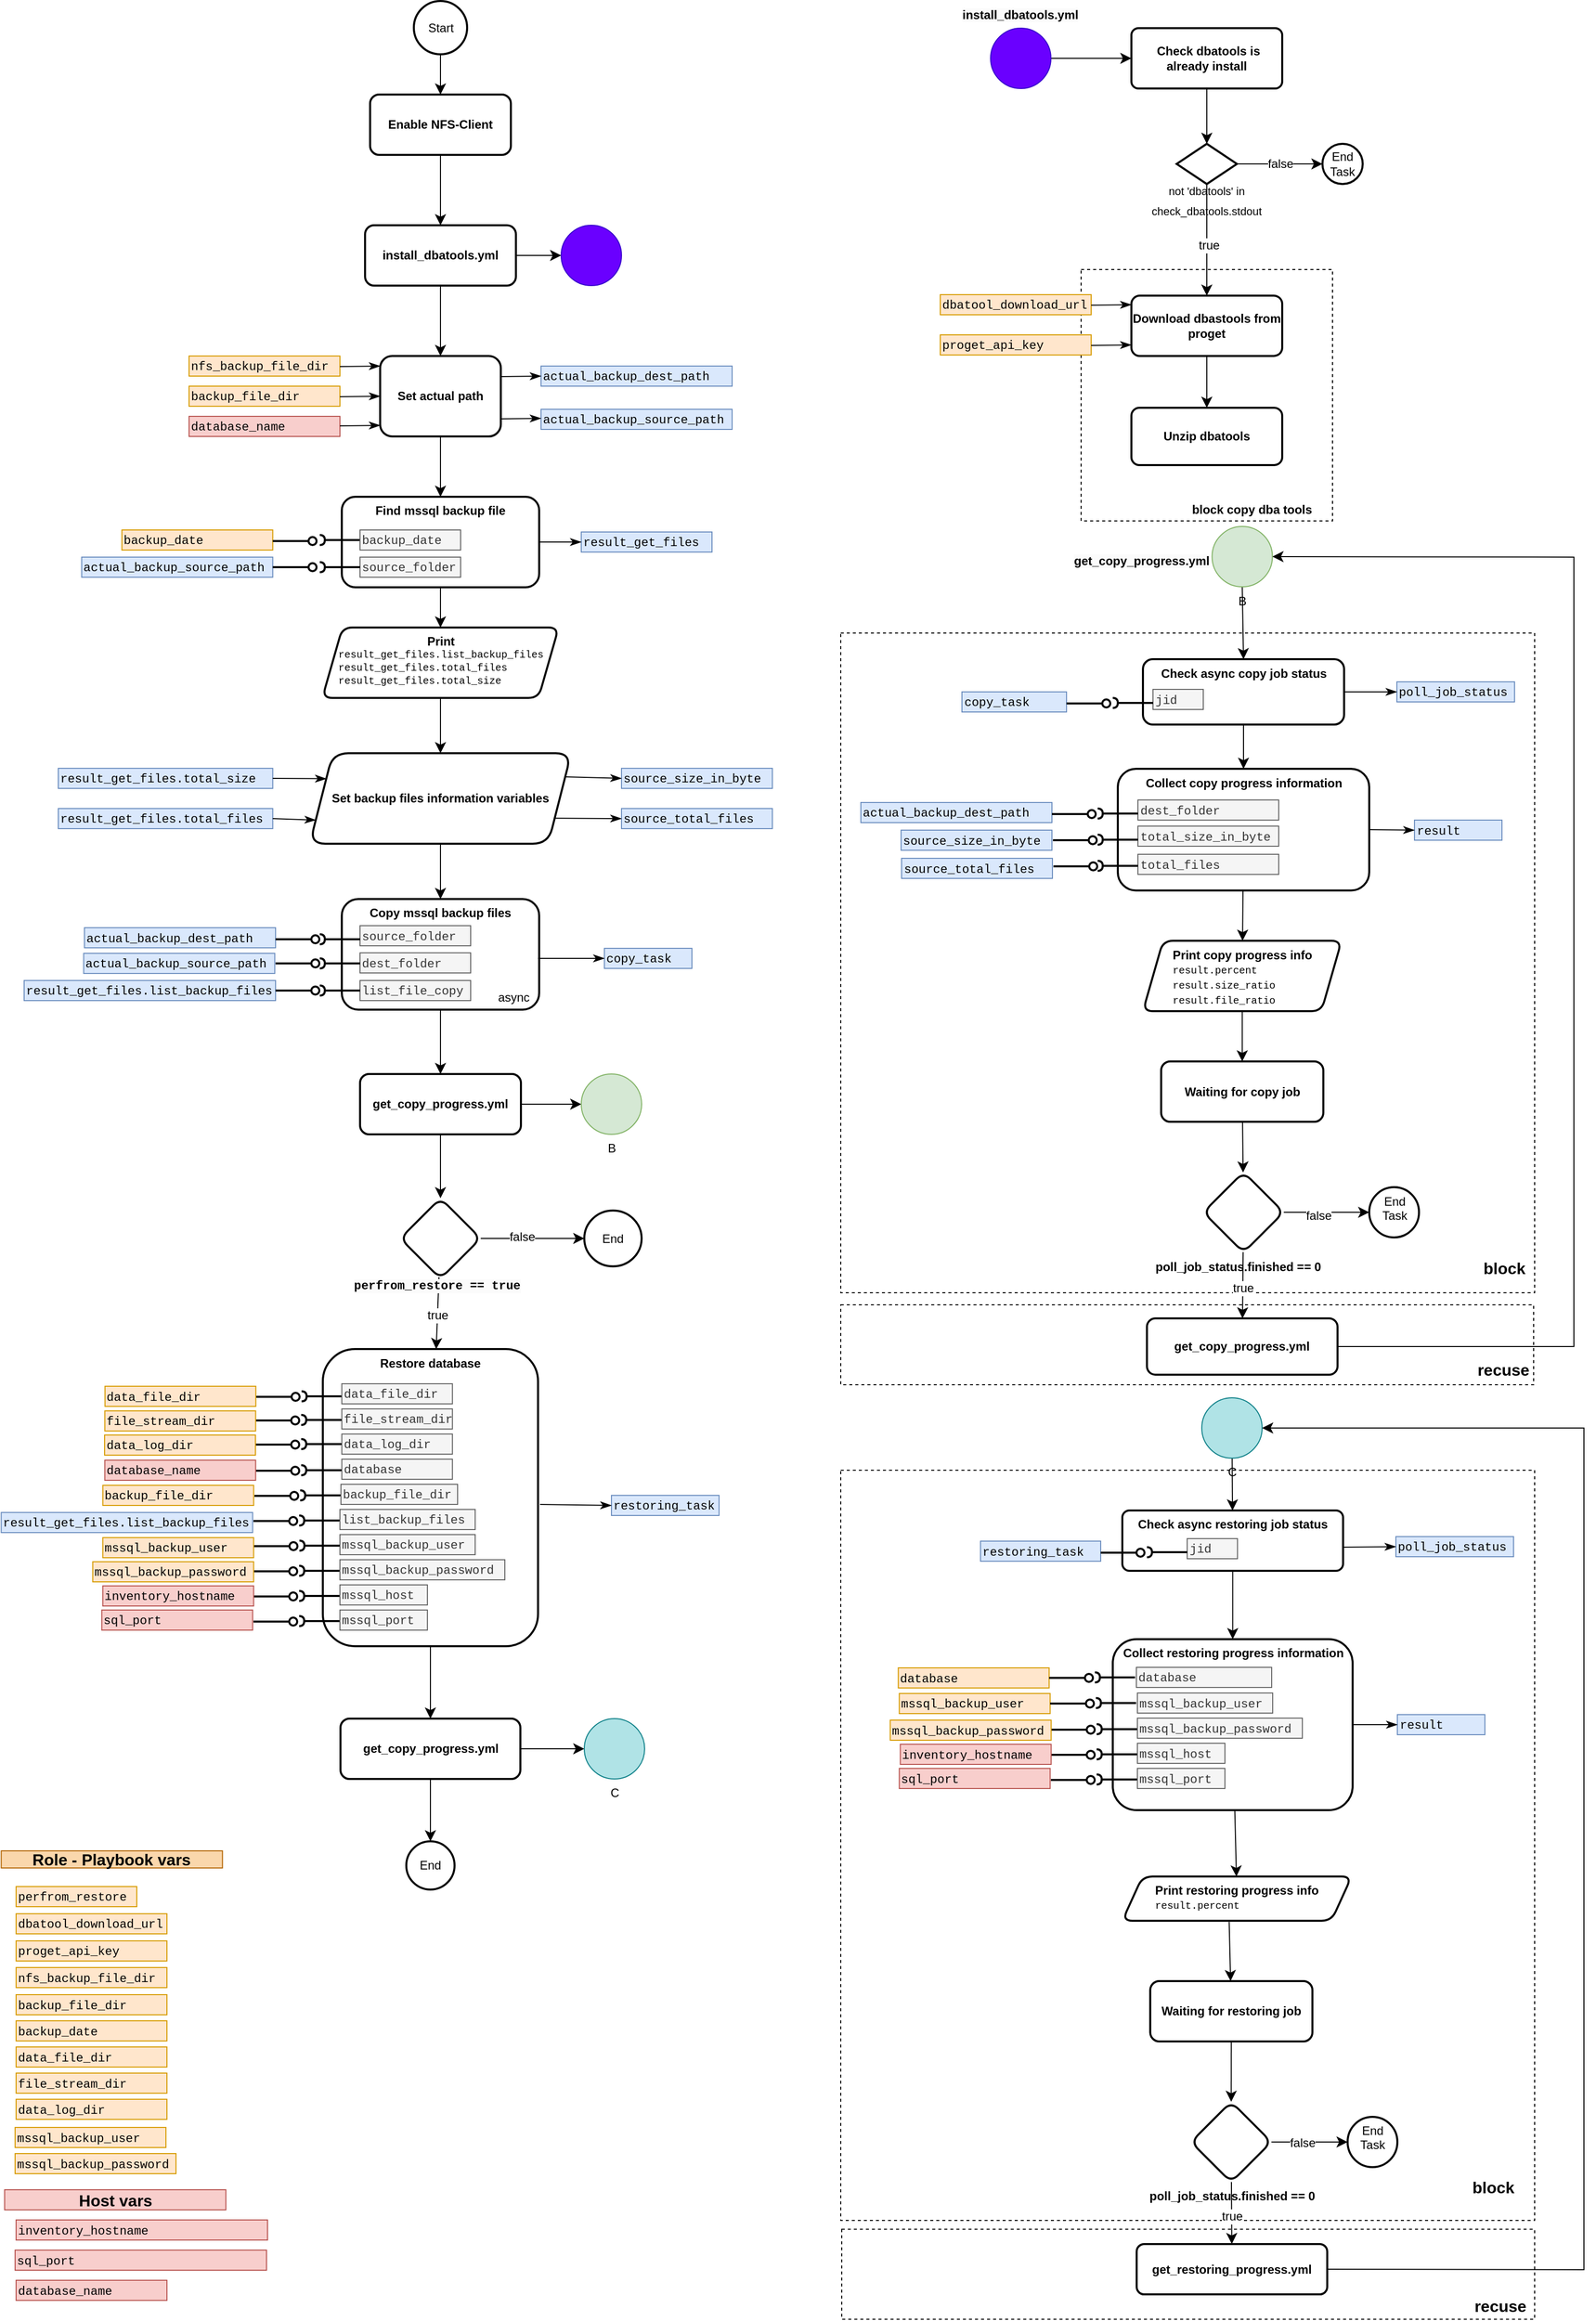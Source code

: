 <mxfile version="24.7.17">
  <diagram id="C5RBs43oDa-KdzZeNtuy" name="Page-1">
    <mxGraphModel dx="4861" dy="2103" grid="1" gridSize="10" guides="1" tooltips="1" connect="1" arrows="1" fold="1" page="1" pageScale="1" pageWidth="827" pageHeight="1169" math="0" shadow="0">
      <root>
        <mxCell id="WIyWlLk6GJQsqaUBKTNV-0" />
        <mxCell id="WIyWlLk6GJQsqaUBKTNV-1" parent="WIyWlLk6GJQsqaUBKTNV-0" />
        <mxCell id="1xf01iBrYeyJN9Es6zK3-397" value="" style="group" vertex="1" connectable="0" parent="WIyWlLk6GJQsqaUBKTNV-1">
          <mxGeometry x="32" y="2239.75" width="689" height="89.5" as="geometry" />
        </mxCell>
        <mxCell id="1xf01iBrYeyJN9Es6zK3-395" value="" style="rounded=0;whiteSpace=wrap;html=1;dashed=1;" vertex="1" parent="1xf01iBrYeyJN9Es6zK3-397">
          <mxGeometry width="689" height="89.5" as="geometry" />
        </mxCell>
        <mxCell id="1xf01iBrYeyJN9Es6zK3-396" value="recuse" style="text;html=1;align=center;verticalAlign=middle;whiteSpace=wrap;rounded=0;fontSize=16;fontStyle=1" vertex="1" parent="1xf01iBrYeyJN9Es6zK3-397">
          <mxGeometry x="625" y="62.65" width="60" height="26.85" as="geometry" />
        </mxCell>
        <mxCell id="1xf01iBrYeyJN9Es6zK3-386" value="&lt;b&gt;get_restoring_progress.yml&lt;/b&gt;" style="rounded=1;whiteSpace=wrap;html=1;verticalAlign=middle;strokeWidth=2;" vertex="1" parent="1xf01iBrYeyJN9Es6zK3-397">
          <mxGeometry x="293.25" y="14.69" width="189.5" height="50.12" as="geometry" />
        </mxCell>
        <mxCell id="1xf01iBrYeyJN9Es6zK3-393" value="" style="rounded=0;whiteSpace=wrap;html=1;dashed=1;" vertex="1" parent="WIyWlLk6GJQsqaUBKTNV-1">
          <mxGeometry x="31" y="1485" width="690" height="746" as="geometry" />
        </mxCell>
        <mxCell id="1xf01iBrYeyJN9Es6zK3-297" value="" style="edgeStyle=none;curved=1;rounded=0;orthogonalLoop=1;jettySize=auto;html=1;fontSize=12;startSize=8;endSize=8;" edge="1" parent="WIyWlLk6GJQsqaUBKTNV-1" source="1xf01iBrYeyJN9Es6zK3-176" target="1xf01iBrYeyJN9Es6zK3-296">
          <mxGeometry relative="1" as="geometry" />
        </mxCell>
        <mxCell id="1xf01iBrYeyJN9Es6zK3-176" value="&lt;b&gt;Restore database&lt;/b&gt;" style="whiteSpace=wrap;html=1;rounded=1;strokeWidth=2;verticalAlign=top;" vertex="1" parent="WIyWlLk6GJQsqaUBKTNV-1">
          <mxGeometry x="-484" y="1364.5" width="214" height="295.5" as="geometry" />
        </mxCell>
        <mxCell id="1xf01iBrYeyJN9Es6zK3-145" value="" style="rounded=0;whiteSpace=wrap;html=1;dashed=1;" vertex="1" parent="WIyWlLk6GJQsqaUBKTNV-1">
          <mxGeometry x="31" y="1320.5" width="689" height="79.5" as="geometry" />
        </mxCell>
        <mxCell id="1xf01iBrYeyJN9Es6zK3-136" value="" style="rounded=0;whiteSpace=wrap;html=1;dashed=1;" vertex="1" parent="WIyWlLk6GJQsqaUBKTNV-1">
          <mxGeometry x="31" y="652.5" width="690" height="656" as="geometry" />
        </mxCell>
        <mxCell id="1xf01iBrYeyJN9Es6zK3-61" value="" style="whiteSpace=wrap;html=1;aspect=fixed;dashed=1;" vertex="1" parent="WIyWlLk6GJQsqaUBKTNV-1">
          <mxGeometry x="270" y="291" width="250" height="250" as="geometry" />
        </mxCell>
        <mxCell id="m39n_J0WirBlMpD76ttp-35" style="edgeStyle=none;curved=1;rounded=0;orthogonalLoop=1;jettySize=auto;html=1;fontSize=12;startSize=8;endSize=8;strokeColor=default;" parent="WIyWlLk6GJQsqaUBKTNV-1" source="m39n_J0WirBlMpD76ttp-25" target="m39n_J0WirBlMpD76ttp-32" edge="1">
          <mxGeometry relative="1" as="geometry" />
        </mxCell>
        <mxCell id="m39n_J0WirBlMpD76ttp-25" value="&lt;b&gt;Enable NFS-Client&lt;/b&gt;" style="rounded=1;whiteSpace=wrap;html=1;strokeWidth=2;" parent="WIyWlLk6GJQsqaUBKTNV-1" vertex="1">
          <mxGeometry x="-436.99" y="117" width="140" height="60" as="geometry" />
        </mxCell>
        <mxCell id="m39n_J0WirBlMpD76ttp-37" style="edgeStyle=none;curved=1;rounded=0;orthogonalLoop=1;jettySize=auto;html=1;fontSize=12;startSize=8;endSize=8;" parent="WIyWlLk6GJQsqaUBKTNV-1" source="m39n_J0WirBlMpD76ttp-27" target="m39n_J0WirBlMpD76ttp-28" edge="1">
          <mxGeometry relative="1" as="geometry" />
        </mxCell>
        <mxCell id="m39n_J0WirBlMpD76ttp-27" value="&lt;b&gt;Set actual path&lt;/b&gt;" style="rounded=1;whiteSpace=wrap;html=1;strokeWidth=2;" parent="WIyWlLk6GJQsqaUBKTNV-1" vertex="1">
          <mxGeometry x="-427" y="377" width="120" height="80" as="geometry" />
        </mxCell>
        <mxCell id="1xf01iBrYeyJN9Es6zK3-9" style="edgeStyle=none;curved=1;rounded=0;orthogonalLoop=1;jettySize=auto;html=1;entryX=0.5;entryY=0;entryDx=0;entryDy=0;fontSize=12;startSize=8;endSize=8;" edge="1" parent="WIyWlLk6GJQsqaUBKTNV-1" source="m39n_J0WirBlMpD76ttp-28" target="1xf01iBrYeyJN9Es6zK3-8">
          <mxGeometry relative="1" as="geometry" />
        </mxCell>
        <mxCell id="m39n_J0WirBlMpD76ttp-28" value="&lt;b&gt;Find mssql backup file&lt;/b&gt;" style="rounded=1;whiteSpace=wrap;html=1;verticalAlign=top;strokeWidth=2;" parent="WIyWlLk6GJQsqaUBKTNV-1" vertex="1">
          <mxGeometry x="-465.12" y="517" width="196.25" height="90" as="geometry" />
        </mxCell>
        <mxCell id="m39n_J0WirBlMpD76ttp-36" style="edgeStyle=none;curved=1;rounded=0;orthogonalLoop=1;jettySize=auto;html=1;entryX=0.5;entryY=0;entryDx=0;entryDy=0;fontSize=12;startSize=8;endSize=8;" parent="WIyWlLk6GJQsqaUBKTNV-1" source="m39n_J0WirBlMpD76ttp-32" target="m39n_J0WirBlMpD76ttp-27" edge="1">
          <mxGeometry relative="1" as="geometry" />
        </mxCell>
        <mxCell id="1xf01iBrYeyJN9Es6zK3-52" style="edgeStyle=none;curved=1;rounded=0;orthogonalLoop=1;jettySize=auto;html=1;fontSize=12;startSize=8;endSize=8;" edge="1" parent="WIyWlLk6GJQsqaUBKTNV-1" source="m39n_J0WirBlMpD76ttp-32" target="1xf01iBrYeyJN9Es6zK3-51">
          <mxGeometry relative="1" as="geometry" />
        </mxCell>
        <mxCell id="m39n_J0WirBlMpD76ttp-32" value="&lt;b&gt;install_dbatools.yml&lt;/b&gt;" style="rounded=1;whiteSpace=wrap;html=1;strokeWidth=2;" parent="WIyWlLk6GJQsqaUBKTNV-1" vertex="1">
          <mxGeometry x="-441.99" y="247" width="150" height="60" as="geometry" />
        </mxCell>
        <mxCell id="m39n_J0WirBlMpD76ttp-53" value="&lt;div style=&quot;font-family: Menlo, Monaco, &amp;quot;Courier New&amp;quot;, monospace; font-weight: normal; font-size: 12px; line-height: 18px; white-space: pre;&quot;&gt;&lt;div&gt;&lt;span style=&quot;&quot;&gt;dbatool_download_url&lt;/span&gt;&lt;/div&gt;&lt;/div&gt;" style="text;whiteSpace=wrap;html=1;verticalAlign=middle;labelBackgroundColor=none;fillColor=#ffe6cc;strokeColor=#d79b00;" parent="WIyWlLk6GJQsqaUBKTNV-1" vertex="1">
          <mxGeometry x="130" y="316" width="150" height="20" as="geometry" />
        </mxCell>
        <mxCell id="m39n_J0WirBlMpD76ttp-54" value="&lt;div style=&quot;font-family: Menlo, Monaco, &amp;quot;Courier New&amp;quot;, monospace; font-weight: normal; font-size: 12px; line-height: 18px; white-space: pre;&quot;&gt;&lt;div&gt;&lt;span style=&quot;&quot;&gt;proget_api_key&lt;/span&gt;&lt;/div&gt;&lt;/div&gt;" style="text;whiteSpace=wrap;html=1;verticalAlign=middle;labelBackgroundColor=none;fillColor=#ffe6cc;strokeColor=#d79b00;" parent="WIyWlLk6GJQsqaUBKTNV-1" vertex="1">
          <mxGeometry x="130" y="356" width="150" height="20" as="geometry" />
        </mxCell>
        <mxCell id="m39n_J0WirBlMpD76ttp-60" value="&lt;div style=&quot;line-height: 18px;&quot;&gt;&lt;font face=&quot;Menlo, Monaco, Courier New, monospace&quot;&gt;&lt;span style=&quot;white-space: pre;&quot;&gt;nfs_backup_file_dir&lt;/span&gt;&lt;/font&gt;&lt;br&gt;&lt;/div&gt;" style="text;whiteSpace=wrap;html=1;verticalAlign=middle;labelBackgroundColor=none;fillColor=#ffe6cc;strokeColor=#d79b00;" parent="WIyWlLk6GJQsqaUBKTNV-1" vertex="1">
          <mxGeometry x="-617" y="377" width="150" height="20" as="geometry" />
        </mxCell>
        <mxCell id="m39n_J0WirBlMpD76ttp-61" value="&lt;div style=&quot;line-height: 18px;&quot;&gt;&lt;font face=&quot;Menlo, Monaco, Courier New, monospace&quot;&gt;&lt;span style=&quot;white-space: pre;&quot;&gt;backup_file_dir&lt;/span&gt;&lt;/font&gt;&lt;br&gt;&lt;/div&gt;" style="text;whiteSpace=wrap;html=1;verticalAlign=middle;labelBackgroundColor=none;fillColor=#ffe6cc;strokeColor=#d79b00;" parent="WIyWlLk6GJQsqaUBKTNV-1" vertex="1">
          <mxGeometry x="-617" y="407" width="150" height="20" as="geometry" />
        </mxCell>
        <mxCell id="3nhTPCmxUTczpCAiSNk_-0" value="&lt;div style=&quot;line-height: 18px;&quot;&gt;&lt;font face=&quot;Menlo, Monaco, Courier New, monospace&quot;&gt;&lt;span style=&quot;white-space: pre;&quot;&gt;actual_backup_dest_path&lt;/span&gt;&lt;/font&gt;&lt;br&gt;&lt;/div&gt;" style="text;whiteSpace=wrap;html=1;verticalAlign=middle;labelBackgroundColor=none;fillColor=#dae8fc;strokeColor=#6c8ebf;" parent="WIyWlLk6GJQsqaUBKTNV-1" vertex="1">
          <mxGeometry x="-267" y="387" width="190" height="20" as="geometry" />
        </mxCell>
        <mxCell id="3nhTPCmxUTczpCAiSNk_-1" value="&lt;div style=&quot;line-height: 18px;&quot;&gt;&lt;font face=&quot;Menlo, Monaco, Courier New, monospace&quot;&gt;&lt;span style=&quot;white-space: pre;&quot;&gt;actual_backup_source_path&lt;/span&gt;&lt;/font&gt;&lt;br&gt;&lt;/div&gt;" style="text;whiteSpace=wrap;html=1;verticalAlign=middle;labelBackgroundColor=none;fillColor=#dae8fc;strokeColor=#6c8ebf;" parent="WIyWlLk6GJQsqaUBKTNV-1" vertex="1">
          <mxGeometry x="-267" y="430" width="190" height="20" as="geometry" />
        </mxCell>
        <mxCell id="3nhTPCmxUTczpCAiSNk_-13" value="&lt;div style=&quot;line-height: 18px;&quot;&gt;&lt;font face=&quot;Menlo, Monaco, Courier New, monospace&quot;&gt;&lt;span style=&quot;white-space: pre;&quot;&gt;backup_date&lt;/span&gt;&lt;/font&gt;&lt;br&gt;&lt;/div&gt;" style="text;whiteSpace=wrap;html=1;verticalAlign=middle;labelBackgroundColor=none;fillColor=#ffe6cc;strokeColor=#d79b00;" parent="WIyWlLk6GJQsqaUBKTNV-1" vertex="1">
          <mxGeometry x="-683.78" y="550" width="150" height="20" as="geometry" />
        </mxCell>
        <mxCell id="3nhTPCmxUTczpCAiSNk_-14" value="&lt;div style=&quot;line-height: 18px;&quot;&gt;&lt;font face=&quot;Menlo, Monaco, Courier New, monospace&quot;&gt;&lt;span style=&quot;white-space: pre;&quot;&gt;result_get_files&lt;/span&gt;&lt;/font&gt;&lt;br&gt;&lt;/div&gt;" style="text;whiteSpace=wrap;html=1;verticalAlign=middle;labelBackgroundColor=none;fillColor=#dae8fc;strokeColor=#6c8ebf;" parent="WIyWlLk6GJQsqaUBKTNV-1" vertex="1">
          <mxGeometry x="-227" y="552" width="130" height="20" as="geometry" />
        </mxCell>
        <mxCell id="3nhTPCmxUTczpCAiSNk_-33" value="&lt;div style=&quot;line-height: 18px;&quot;&gt;&lt;font face=&quot;Menlo, Monaco, Courier New, monospace&quot;&gt;&lt;span style=&quot;white-space: pre;&quot;&gt;database_name&lt;/span&gt;&lt;/font&gt;&lt;br&gt;&lt;/div&gt;" style="text;whiteSpace=wrap;html=1;verticalAlign=middle;labelBackgroundColor=none;fillColor=#f8cecc;strokeColor=#b85450;" parent="WIyWlLk6GJQsqaUBKTNV-1" vertex="1">
          <mxGeometry x="-617" y="437" width="150" height="20" as="geometry" />
        </mxCell>
        <mxCell id="3nhTPCmxUTczpCAiSNk_-59" style="edgeStyle=none;curved=1;rounded=0;orthogonalLoop=1;jettySize=auto;html=1;fontSize=12;startSize=8;endSize=8;" parent="WIyWlLk6GJQsqaUBKTNV-1" source="3nhTPCmxUTczpCAiSNk_-58" target="m39n_J0WirBlMpD76ttp-25" edge="1">
          <mxGeometry relative="1" as="geometry" />
        </mxCell>
        <mxCell id="3nhTPCmxUTczpCAiSNk_-58" value="Start" style="ellipse;whiteSpace=wrap;html=1;aspect=fixed;fillColor=none;strokeColor=#000000;strokeWidth=2;" parent="WIyWlLk6GJQsqaUBKTNV-1" vertex="1">
          <mxGeometry x="-393.5" y="24" width="53" height="53" as="geometry" />
        </mxCell>
        <mxCell id="3nhTPCmxUTczpCAiSNk_-101" value="" style="group" parent="WIyWlLk6GJQsqaUBKTNV-1" vertex="1" connectable="0">
          <mxGeometry x="-533.78" y="557" width="43.556" height="8" as="geometry" />
        </mxCell>
        <mxCell id="3nhTPCmxUTczpCAiSNk_-85" value="" style="endArrow=none;html=1;rounded=1;align=center;verticalAlign=top;endFill=0;labelBackgroundColor=none;endSize=2;fontSize=12;curved=0;strokeWidth=2;" parent="3nhTPCmxUTczpCAiSNk_-101" target="3nhTPCmxUTczpCAiSNk_-87" edge="1">
          <mxGeometry relative="1" as="geometry">
            <mxPoint y="4" as="sourcePoint" />
          </mxGeometry>
        </mxCell>
        <mxCell id="3nhTPCmxUTczpCAiSNk_-87" value="" style="ellipse;html=1;fontSize=11;align=center;fillColor=none;points=[];aspect=fixed;resizable=0;verticalAlign=bottom;labelPosition=center;verticalLabelPosition=top;flipH=1;strokeWidth=2;" parent="3nhTPCmxUTczpCAiSNk_-101" vertex="1">
          <mxGeometry x="35.556" width="8" height="8" as="geometry" />
        </mxCell>
        <mxCell id="3nhTPCmxUTczpCAiSNk_-102" value="" style="group" parent="WIyWlLk6GJQsqaUBKTNV-1" vertex="1" connectable="0">
          <mxGeometry x="-487" y="555" width="40" height="10" as="geometry" />
        </mxCell>
        <mxCell id="3nhTPCmxUTczpCAiSNk_-77" value="" style="endArrow=none;html=1;rounded=1;align=center;verticalAlign=top;endFill=0;labelBackgroundColor=none;endSize=2;fontSize=12;curved=0;strokeWidth=2;" parent="3nhTPCmxUTczpCAiSNk_-102" target="3nhTPCmxUTczpCAiSNk_-78" edge="1">
          <mxGeometry relative="1" as="geometry">
            <mxPoint x="40" y="5" as="sourcePoint" />
            <Array as="points" />
          </mxGeometry>
        </mxCell>
        <mxCell id="3nhTPCmxUTczpCAiSNk_-78" value="" style="shape=requiredInterface;html=1;fontSize=11;align=center;fillColor=none;points=[];aspect=fixed;resizable=0;verticalAlign=bottom;labelPosition=center;verticalLabelPosition=top;flipH=1;rotation=-180;strokeWidth=2;" parent="3nhTPCmxUTczpCAiSNk_-102" vertex="1">
          <mxGeometry width="5" height="10" as="geometry" />
        </mxCell>
        <mxCell id="3nhTPCmxUTczpCAiSNk_-110" value="" style="endArrow=classicThin;html=1;rounded=0;fontSize=12;startSize=8;endSize=8;curved=1;strokeWidth=1;endFill=1;" parent="WIyWlLk6GJQsqaUBKTNV-1" edge="1">
          <mxGeometry width="50" height="50" relative="1" as="geometry">
            <mxPoint x="280" y="326.5" as="sourcePoint" />
            <mxPoint x="320" y="326" as="targetPoint" />
          </mxGeometry>
        </mxCell>
        <mxCell id="3nhTPCmxUTczpCAiSNk_-112" value="" style="endArrow=classicThin;html=1;rounded=0;fontSize=12;startSize=8;endSize=8;curved=1;strokeWidth=1;endFill=1;" parent="WIyWlLk6GJQsqaUBKTNV-1" edge="1">
          <mxGeometry width="50" height="50" relative="1" as="geometry">
            <mxPoint x="280" y="366.5" as="sourcePoint" />
            <mxPoint x="320" y="366" as="targetPoint" />
          </mxGeometry>
        </mxCell>
        <mxCell id="3nhTPCmxUTczpCAiSNk_-113" value="" style="endArrow=classicThin;html=1;rounded=0;fontSize=12;startSize=8;endSize=8;curved=1;strokeWidth=1;endFill=1;" parent="WIyWlLk6GJQsqaUBKTNV-1" edge="1">
          <mxGeometry width="50" height="50" relative="1" as="geometry">
            <mxPoint x="-467" y="387.5" as="sourcePoint" />
            <mxPoint x="-427" y="387" as="targetPoint" />
          </mxGeometry>
        </mxCell>
        <mxCell id="3nhTPCmxUTczpCAiSNk_-114" value="" style="endArrow=classicThin;html=1;rounded=0;fontSize=12;startSize=8;endSize=8;curved=1;strokeWidth=1;endFill=1;" parent="WIyWlLk6GJQsqaUBKTNV-1" edge="1">
          <mxGeometry width="50" height="50" relative="1" as="geometry">
            <mxPoint x="-467" y="417.5" as="sourcePoint" />
            <mxPoint x="-427" y="417" as="targetPoint" />
          </mxGeometry>
        </mxCell>
        <mxCell id="3nhTPCmxUTczpCAiSNk_-115" value="" style="endArrow=classicThin;html=1;rounded=0;fontSize=12;startSize=8;endSize=8;curved=1;strokeWidth=1;endFill=1;" parent="WIyWlLk6GJQsqaUBKTNV-1" edge="1">
          <mxGeometry width="50" height="50" relative="1" as="geometry">
            <mxPoint x="-467" y="446.5" as="sourcePoint" />
            <mxPoint x="-427" y="446" as="targetPoint" />
          </mxGeometry>
        </mxCell>
        <mxCell id="3nhTPCmxUTczpCAiSNk_-116" value="" style="endArrow=classicThin;html=1;rounded=0;fontSize=12;startSize=8;endSize=8;curved=1;strokeWidth=1;endFill=1;" parent="WIyWlLk6GJQsqaUBKTNV-1" edge="1">
          <mxGeometry width="50" height="50" relative="1" as="geometry">
            <mxPoint x="-307" y="397.5" as="sourcePoint" />
            <mxPoint x="-267" y="397" as="targetPoint" />
          </mxGeometry>
        </mxCell>
        <mxCell id="3nhTPCmxUTczpCAiSNk_-117" value="" style="endArrow=classicThin;html=1;rounded=0;fontSize=12;startSize=8;endSize=8;curved=1;strokeWidth=1;endFill=1;" parent="WIyWlLk6GJQsqaUBKTNV-1" edge="1">
          <mxGeometry width="50" height="50" relative="1" as="geometry">
            <mxPoint x="-307" y="439.5" as="sourcePoint" />
            <mxPoint x="-267" y="439" as="targetPoint" />
          </mxGeometry>
        </mxCell>
        <mxCell id="3nhTPCmxUTczpCAiSNk_-118" value="&lt;div style=&quot;line-height: 18px;&quot;&gt;&lt;font face=&quot;Menlo, Monaco, Courier New, monospace&quot;&gt;&lt;span style=&quot;white-space: pre;&quot;&gt;backup_date&lt;/span&gt;&lt;/font&gt;&lt;br&gt;&lt;/div&gt;" style="text;whiteSpace=wrap;html=1;verticalAlign=middle;labelBackgroundColor=none;fillColor=#f5f5f5;strokeColor=#666666;fontColor=#333333;" parent="WIyWlLk6GJQsqaUBKTNV-1" vertex="1">
          <mxGeometry x="-447" y="550" width="100" height="20" as="geometry" />
        </mxCell>
        <mxCell id="3nhTPCmxUTczpCAiSNk_-119" value="&lt;div style=&quot;line-height: 18px;&quot;&gt;&lt;font face=&quot;Menlo, Monaco, Courier New, monospace&quot;&gt;&lt;span style=&quot;white-space: pre;&quot;&gt;source_folder&lt;/span&gt;&lt;/font&gt;&lt;br&gt;&lt;/div&gt;" style="text;whiteSpace=wrap;html=1;verticalAlign=middle;labelBackgroundColor=none;fillColor=#f5f5f5;strokeColor=#666666;fontColor=#333333;" parent="WIyWlLk6GJQsqaUBKTNV-1" vertex="1">
          <mxGeometry x="-447" y="577" width="100" height="20" as="geometry" />
        </mxCell>
        <mxCell id="3nhTPCmxUTczpCAiSNk_-120" value="" style="group" parent="WIyWlLk6GJQsqaUBKTNV-1" vertex="1" connectable="0">
          <mxGeometry x="-487" y="582" width="40" height="10" as="geometry" />
        </mxCell>
        <mxCell id="3nhTPCmxUTczpCAiSNk_-121" value="" style="endArrow=none;html=1;rounded=1;align=center;verticalAlign=top;endFill=0;labelBackgroundColor=none;endSize=2;fontSize=12;curved=0;strokeWidth=2;" parent="3nhTPCmxUTczpCAiSNk_-120" target="3nhTPCmxUTczpCAiSNk_-122" edge="1">
          <mxGeometry relative="1" as="geometry">
            <mxPoint x="40" y="5" as="sourcePoint" />
            <Array as="points" />
          </mxGeometry>
        </mxCell>
        <mxCell id="3nhTPCmxUTczpCAiSNk_-122" value="" style="shape=requiredInterface;html=1;fontSize=11;align=center;fillColor=none;points=[];aspect=fixed;resizable=0;verticalAlign=bottom;labelPosition=center;verticalLabelPosition=top;flipH=1;rotation=-180;strokeWidth=2;" parent="3nhTPCmxUTczpCAiSNk_-120" vertex="1">
          <mxGeometry width="5" height="10" as="geometry" />
        </mxCell>
        <mxCell id="1xf01iBrYeyJN9Es6zK3-0" value="&lt;div style=&quot;line-height: 18px;&quot;&gt;&lt;font face=&quot;Menlo, Monaco, Courier New, monospace&quot;&gt;&lt;span style=&quot;white-space: pre;&quot;&gt;actual_backup_source_path&lt;/span&gt;&lt;/font&gt;&lt;br&gt;&lt;/div&gt;" style="text;whiteSpace=wrap;html=1;verticalAlign=middle;labelBackgroundColor=none;fillColor=#dae8fc;strokeColor=#6c8ebf;" vertex="1" parent="WIyWlLk6GJQsqaUBKTNV-1">
          <mxGeometry x="-723.78" y="577" width="190" height="20" as="geometry" />
        </mxCell>
        <mxCell id="1xf01iBrYeyJN9Es6zK3-1" value="" style="group" vertex="1" connectable="0" parent="WIyWlLk6GJQsqaUBKTNV-1">
          <mxGeometry x="-533.78" y="583" width="43.556" height="8" as="geometry" />
        </mxCell>
        <mxCell id="1xf01iBrYeyJN9Es6zK3-2" value="" style="endArrow=none;html=1;rounded=1;align=center;verticalAlign=top;endFill=0;labelBackgroundColor=none;endSize=2;fontSize=12;curved=0;strokeWidth=2;" edge="1" parent="1xf01iBrYeyJN9Es6zK3-1" target="1xf01iBrYeyJN9Es6zK3-3">
          <mxGeometry relative="1" as="geometry">
            <mxPoint y="4" as="sourcePoint" />
          </mxGeometry>
        </mxCell>
        <mxCell id="1xf01iBrYeyJN9Es6zK3-3" value="" style="ellipse;html=1;fontSize=11;align=center;fillColor=none;points=[];aspect=fixed;resizable=0;verticalAlign=bottom;labelPosition=center;verticalLabelPosition=top;flipH=1;strokeWidth=2;" vertex="1" parent="1xf01iBrYeyJN9Es6zK3-1">
          <mxGeometry x="35.556" width="8" height="8" as="geometry" />
        </mxCell>
        <mxCell id="1xf01iBrYeyJN9Es6zK3-7" value="" style="endArrow=classicThin;html=1;rounded=0;fontSize=12;startSize=8;endSize=8;curved=1;strokeWidth=1;endFill=1;exitX=1;exitY=0.5;exitDx=0;exitDy=0;entryX=0;entryY=0.5;entryDx=0;entryDy=0;" edge="1" parent="WIyWlLk6GJQsqaUBKTNV-1" source="m39n_J0WirBlMpD76ttp-28" target="3nhTPCmxUTczpCAiSNk_-14">
          <mxGeometry width="50" height="50" relative="1" as="geometry">
            <mxPoint x="-230.75" y="569.5" as="sourcePoint" />
            <mxPoint x="-191" y="569" as="targetPoint" />
          </mxGeometry>
        </mxCell>
        <mxCell id="1xf01iBrYeyJN9Es6zK3-10" style="edgeStyle=none;curved=1;rounded=0;orthogonalLoop=1;jettySize=auto;html=1;fontSize=12;startSize=8;endSize=8;entryX=0.5;entryY=0;entryDx=0;entryDy=0;" edge="1" parent="WIyWlLk6GJQsqaUBKTNV-1" source="1xf01iBrYeyJN9Es6zK3-8" target="1xf01iBrYeyJN9Es6zK3-11">
          <mxGeometry relative="1" as="geometry">
            <mxPoint x="-364.666" y="787" as="targetPoint" />
          </mxGeometry>
        </mxCell>
        <mxCell id="1xf01iBrYeyJN9Es6zK3-8" value="&lt;b&gt;Print&lt;/b&gt;&lt;div style=&quot;font-size: 10px;&quot;&gt;&lt;span style=&quot;text-align: left; font-family: Menlo, Monaco, &amp;quot;Courier New&amp;quot;, monospace; white-space: pre;&quot;&gt;result_get_files.list_backup_files&lt;/span&gt;&lt;div style=&quot;text-align: left;&quot;&gt;&lt;span style=&quot;font-family: Menlo, Monaco, &amp;quot;Courier New&amp;quot;, monospace; white-space: pre;&quot;&gt;result_get_files.total_files&lt;br&gt;&lt;/span&gt;&lt;span style=&quot;font-family: Menlo, Monaco, &amp;quot;Courier New&amp;quot;, monospace; white-space: pre;&quot;&gt;result_get_files.total_size&lt;/span&gt;&lt;/div&gt;&lt;/div&gt;" style="shape=parallelogram;perimeter=parallelogramPerimeter;whiteSpace=wrap;html=1;fixedSize=1;verticalAlign=top;rounded=1;strokeWidth=2;" vertex="1" parent="WIyWlLk6GJQsqaUBKTNV-1">
          <mxGeometry x="-484.49" y="647" width="234.99" height="70" as="geometry" />
        </mxCell>
        <mxCell id="1xf01iBrYeyJN9Es6zK3-23" style="edgeStyle=none;curved=1;rounded=0;orthogonalLoop=1;jettySize=auto;html=1;fontSize=12;startSize=8;endSize=8;" edge="1" parent="WIyWlLk6GJQsqaUBKTNV-1" source="1xf01iBrYeyJN9Es6zK3-11" target="1xf01iBrYeyJN9Es6zK3-22">
          <mxGeometry relative="1" as="geometry" />
        </mxCell>
        <mxCell id="1xf01iBrYeyJN9Es6zK3-11" value="&lt;b&gt;Set backup files information variables&lt;/b&gt;" style="shape=parallelogram;html=1;strokeWidth=2;perimeter=parallelogramPerimeter;whiteSpace=wrap;rounded=1;arcSize=31;size=0.088;verticalAlign=middle;" vertex="1" parent="WIyWlLk6GJQsqaUBKTNV-1">
          <mxGeometry x="-497" y="772" width="260" height="90" as="geometry" />
        </mxCell>
        <mxCell id="1xf01iBrYeyJN9Es6zK3-12" value="&lt;div style=&quot;line-height: 18px;&quot;&gt;&lt;font face=&quot;Menlo, Monaco, Courier New, monospace&quot;&gt;&lt;span style=&quot;white-space: pre;&quot;&gt;source_size_in_byte&lt;/span&gt;&lt;/font&gt;&lt;br&gt;&lt;/div&gt;" style="text;whiteSpace=wrap;html=1;verticalAlign=middle;labelBackgroundColor=none;fillColor=#dae8fc;strokeColor=#6c8ebf;" vertex="1" parent="WIyWlLk6GJQsqaUBKTNV-1">
          <mxGeometry x="-187" y="787" width="150" height="20" as="geometry" />
        </mxCell>
        <mxCell id="1xf01iBrYeyJN9Es6zK3-13" value="" style="endArrow=classicThin;html=1;rounded=0;fontSize=12;startSize=8;endSize=8;curved=1;strokeWidth=1;endFill=1;exitX=1;exitY=0.25;exitDx=0;exitDy=0;entryX=0;entryY=0.5;entryDx=0;entryDy=0;" edge="1" parent="WIyWlLk6GJQsqaUBKTNV-1" target="1xf01iBrYeyJN9Es6zK3-12" source="1xf01iBrYeyJN9Es6zK3-11">
          <mxGeometry width="50" height="50" relative="1" as="geometry">
            <mxPoint x="-187" y="817" as="sourcePoint" />
            <mxPoint x="-109" y="824" as="targetPoint" />
          </mxGeometry>
        </mxCell>
        <mxCell id="1xf01iBrYeyJN9Es6zK3-14" value="&lt;div style=&quot;line-height: 18px;&quot;&gt;&lt;font face=&quot;Menlo, Monaco, Courier New, monospace&quot;&gt;&lt;span style=&quot;white-space: pre;&quot;&gt;source_total_files&lt;/span&gt;&lt;/font&gt;&lt;br&gt;&lt;/div&gt;" style="text;whiteSpace=wrap;html=1;verticalAlign=middle;labelBackgroundColor=none;fillColor=#dae8fc;strokeColor=#6c8ebf;" vertex="1" parent="WIyWlLk6GJQsqaUBKTNV-1">
          <mxGeometry x="-187" y="827" width="150" height="20" as="geometry" />
        </mxCell>
        <mxCell id="1xf01iBrYeyJN9Es6zK3-15" value="" style="endArrow=classicThin;html=1;rounded=0;fontSize=12;startSize=8;endSize=8;curved=1;strokeWidth=1;endFill=1;entryX=0;entryY=0.5;entryDx=0;entryDy=0;exitX=1;exitY=0.75;exitDx=0;exitDy=0;" edge="1" parent="WIyWlLk6GJQsqaUBKTNV-1" target="1xf01iBrYeyJN9Es6zK3-14" source="1xf01iBrYeyJN9Es6zK3-11">
          <mxGeometry width="50" height="50" relative="1" as="geometry">
            <mxPoint x="-97" y="877" as="sourcePoint" />
            <mxPoint x="-19" y="884" as="targetPoint" />
          </mxGeometry>
        </mxCell>
        <mxCell id="1xf01iBrYeyJN9Es6zK3-18" value="&lt;div style=&quot;line-height: 18px;&quot;&gt;&lt;font face=&quot;Menlo, Monaco, Courier New, monospace&quot;&gt;&lt;span style=&quot;white-space: pre;&quot;&gt;result_get_files.&lt;/span&gt;&lt;/font&gt;&lt;span style=&quot;background-color: initial; white-space: pre;&quot;&gt;&lt;font face=&quot;Menlo, Monaco, Courier New, monospace&quot;&gt;total_size&lt;/font&gt;&lt;/span&gt;&lt;br&gt;&lt;/div&gt;" style="text;whiteSpace=wrap;html=1;verticalAlign=middle;labelBackgroundColor=none;fillColor=#dae8fc;strokeColor=#6c8ebf;" vertex="1" parent="WIyWlLk6GJQsqaUBKTNV-1">
          <mxGeometry x="-747" y="787" width="213.22" height="20" as="geometry" />
        </mxCell>
        <mxCell id="1xf01iBrYeyJN9Es6zK3-19" value="" style="endArrow=classicThin;html=1;rounded=0;fontSize=12;startSize=8;endSize=8;curved=1;strokeWidth=1;endFill=1;entryX=0;entryY=0.25;entryDx=0;entryDy=0;exitX=1;exitY=0.5;exitDx=0;exitDy=0;" edge="1" parent="WIyWlLk6GJQsqaUBKTNV-1" source="1xf01iBrYeyJN9Es6zK3-18" target="1xf01iBrYeyJN9Es6zK3-11">
          <mxGeometry width="50" height="50" relative="1" as="geometry">
            <mxPoint x="-531.12" y="796.5" as="sourcePoint" />
            <mxPoint x="-465.12" y="796.5" as="targetPoint" />
          </mxGeometry>
        </mxCell>
        <mxCell id="1xf01iBrYeyJN9Es6zK3-20" value="&lt;div style=&quot;line-height: 18px;&quot;&gt;&lt;font face=&quot;Menlo, Monaco, Courier New, monospace&quot;&gt;&lt;span style=&quot;white-space: pre;&quot;&gt;result_get_files.&lt;/span&gt;&lt;/font&gt;&lt;span style=&quot;background-color: initial; white-space: pre;&quot;&gt;&lt;font face=&quot;Menlo, Monaco, Courier New, monospace&quot;&gt;total_files&lt;/font&gt;&lt;/span&gt;&lt;br&gt;&lt;/div&gt;" style="text;whiteSpace=wrap;html=1;verticalAlign=middle;labelBackgroundColor=none;fillColor=#dae8fc;strokeColor=#6c8ebf;" vertex="1" parent="WIyWlLk6GJQsqaUBKTNV-1">
          <mxGeometry x="-747" y="827" width="213.22" height="20" as="geometry" />
        </mxCell>
        <mxCell id="1xf01iBrYeyJN9Es6zK3-21" value="" style="endArrow=classicThin;html=1;rounded=0;fontSize=12;startSize=8;endSize=8;curved=1;strokeWidth=1;endFill=1;entryX=0;entryY=0.75;entryDx=0;entryDy=0;exitX=1;exitY=0.5;exitDx=0;exitDy=0;" edge="1" parent="WIyWlLk6GJQsqaUBKTNV-1" source="1xf01iBrYeyJN9Es6zK3-20" target="1xf01iBrYeyJN9Es6zK3-11">
          <mxGeometry width="50" height="50" relative="1" as="geometry">
            <mxPoint x="-531.12" y="836.5" as="sourcePoint" />
            <mxPoint x="-481" y="837" as="targetPoint" />
          </mxGeometry>
        </mxCell>
        <mxCell id="1xf01iBrYeyJN9Es6zK3-73" style="edgeStyle=none;curved=1;rounded=0;orthogonalLoop=1;jettySize=auto;html=1;fontSize=12;startSize=8;endSize=8;" edge="1" parent="WIyWlLk6GJQsqaUBKTNV-1" source="1xf01iBrYeyJN9Es6zK3-22" target="1xf01iBrYeyJN9Es6zK3-72">
          <mxGeometry relative="1" as="geometry" />
        </mxCell>
        <mxCell id="1xf01iBrYeyJN9Es6zK3-22" value="&lt;b&gt;Copy mssql backup files&lt;/b&gt;" style="rounded=1;whiteSpace=wrap;html=1;verticalAlign=top;strokeWidth=2;" vertex="1" parent="WIyWlLk6GJQsqaUBKTNV-1">
          <mxGeometry x="-465.12" y="917" width="196.25" height="110" as="geometry" />
        </mxCell>
        <mxCell id="1xf01iBrYeyJN9Es6zK3-24" value="&lt;div style=&quot;line-height: 18px;&quot;&gt;&lt;font face=&quot;Menlo, Monaco, Courier New, monospace&quot;&gt;&lt;span style=&quot;white-space: pre;&quot;&gt;source_folder&lt;/span&gt;&lt;/font&gt;&lt;br&gt;&lt;/div&gt;" style="text;whiteSpace=wrap;html=1;verticalAlign=middle;labelBackgroundColor=none;fillColor=#f5f5f5;strokeColor=#666666;fontColor=#333333;" vertex="1" parent="WIyWlLk6GJQsqaUBKTNV-1">
          <mxGeometry x="-447" y="943.5" width="110" height="20" as="geometry" />
        </mxCell>
        <mxCell id="1xf01iBrYeyJN9Es6zK3-25" value="&lt;div style=&quot;line-height: 18px;&quot;&gt;&lt;font face=&quot;Menlo, Monaco, Courier New, monospace&quot;&gt;&lt;span style=&quot;white-space: pre;&quot;&gt;dest_folder&lt;/span&gt;&lt;/font&gt;&lt;br&gt;&lt;/div&gt;" style="text;whiteSpace=wrap;html=1;verticalAlign=middle;labelBackgroundColor=none;fillColor=#f5f5f5;strokeColor=#666666;fontColor=#333333;" vertex="1" parent="WIyWlLk6GJQsqaUBKTNV-1">
          <mxGeometry x="-447" y="970.5" width="110" height="20" as="geometry" />
        </mxCell>
        <mxCell id="1xf01iBrYeyJN9Es6zK3-26" value="&lt;div style=&quot;line-height: 18px;&quot;&gt;&lt;font face=&quot;Menlo, Monaco, Courier New, monospace&quot;&gt;&lt;span style=&quot;white-space: pre;&quot;&gt;list_file_copy&lt;/span&gt;&lt;/font&gt;&lt;br&gt;&lt;/div&gt;" style="text;whiteSpace=wrap;html=1;verticalAlign=middle;labelBackgroundColor=none;fillColor=#f5f5f5;strokeColor=#666666;fontColor=#333333;" vertex="1" parent="WIyWlLk6GJQsqaUBKTNV-1">
          <mxGeometry x="-447" y="998" width="110" height="20" as="geometry" />
        </mxCell>
        <mxCell id="1xf01iBrYeyJN9Es6zK3-30" value="" style="group" vertex="1" connectable="0" parent="WIyWlLk6GJQsqaUBKTNV-1">
          <mxGeometry x="-487" y="952" width="40" height="10" as="geometry" />
        </mxCell>
        <mxCell id="1xf01iBrYeyJN9Es6zK3-28" value="" style="endArrow=none;html=1;rounded=1;align=center;verticalAlign=top;endFill=0;labelBackgroundColor=none;endSize=2;fontSize=12;curved=0;strokeWidth=2;" edge="1" parent="1xf01iBrYeyJN9Es6zK3-30" target="1xf01iBrYeyJN9Es6zK3-29">
          <mxGeometry relative="1" as="geometry">
            <mxPoint x="40" y="5" as="sourcePoint" />
            <Array as="points" />
          </mxGeometry>
        </mxCell>
        <mxCell id="1xf01iBrYeyJN9Es6zK3-29" value="" style="shape=requiredInterface;html=1;fontSize=11;align=center;fillColor=none;points=[];aspect=fixed;resizable=0;verticalAlign=bottom;labelPosition=center;verticalLabelPosition=top;flipH=1;rotation=-180;strokeWidth=2;" vertex="1" parent="1xf01iBrYeyJN9Es6zK3-30">
          <mxGeometry width="5" height="10" as="geometry" />
        </mxCell>
        <mxCell id="1xf01iBrYeyJN9Es6zK3-31" value="" style="group" vertex="1" connectable="0" parent="WIyWlLk6GJQsqaUBKTNV-1">
          <mxGeometry x="-487" y="976" width="40" height="10" as="geometry" />
        </mxCell>
        <mxCell id="1xf01iBrYeyJN9Es6zK3-32" value="" style="endArrow=none;html=1;rounded=1;align=center;verticalAlign=top;endFill=0;labelBackgroundColor=none;endSize=2;fontSize=12;curved=0;strokeWidth=2;" edge="1" parent="1xf01iBrYeyJN9Es6zK3-31" target="1xf01iBrYeyJN9Es6zK3-33">
          <mxGeometry relative="1" as="geometry">
            <mxPoint x="40" y="5" as="sourcePoint" />
            <Array as="points" />
          </mxGeometry>
        </mxCell>
        <mxCell id="1xf01iBrYeyJN9Es6zK3-33" value="" style="shape=requiredInterface;html=1;fontSize=11;align=center;fillColor=none;points=[];aspect=fixed;resizable=0;verticalAlign=bottom;labelPosition=center;verticalLabelPosition=top;flipH=1;rotation=-180;strokeWidth=2;" vertex="1" parent="1xf01iBrYeyJN9Es6zK3-31">
          <mxGeometry width="5" height="10" as="geometry" />
        </mxCell>
        <mxCell id="1xf01iBrYeyJN9Es6zK3-34" value="" style="group" vertex="1" connectable="0" parent="WIyWlLk6GJQsqaUBKTNV-1">
          <mxGeometry x="-487" y="1003" width="40" height="10" as="geometry" />
        </mxCell>
        <mxCell id="1xf01iBrYeyJN9Es6zK3-35" value="" style="endArrow=none;html=1;rounded=1;align=center;verticalAlign=top;endFill=0;labelBackgroundColor=none;endSize=2;fontSize=12;curved=0;strokeWidth=2;" edge="1" parent="1xf01iBrYeyJN9Es6zK3-34" target="1xf01iBrYeyJN9Es6zK3-36">
          <mxGeometry relative="1" as="geometry">
            <mxPoint x="40" y="5" as="sourcePoint" />
            <Array as="points" />
          </mxGeometry>
        </mxCell>
        <mxCell id="1xf01iBrYeyJN9Es6zK3-36" value="" style="shape=requiredInterface;html=1;fontSize=11;align=center;fillColor=none;points=[];aspect=fixed;resizable=0;verticalAlign=bottom;labelPosition=center;verticalLabelPosition=top;flipH=1;rotation=-180;strokeWidth=2;" vertex="1" parent="1xf01iBrYeyJN9Es6zK3-34">
          <mxGeometry width="5" height="10" as="geometry" />
        </mxCell>
        <mxCell id="1xf01iBrYeyJN9Es6zK3-37" value="&lt;div style=&quot;line-height: 18px;&quot;&gt;&lt;font face=&quot;Menlo, Monaco, Courier New, monospace&quot;&gt;&lt;span style=&quot;white-space: pre;&quot;&gt;actual_backup_dest_path&lt;/span&gt;&lt;/font&gt;&lt;br&gt;&lt;/div&gt;" style="text;whiteSpace=wrap;html=1;verticalAlign=middle;labelBackgroundColor=none;fillColor=#dae8fc;strokeColor=#6c8ebf;" vertex="1" parent="WIyWlLk6GJQsqaUBKTNV-1">
          <mxGeometry x="-721" y="945.5" width="190" height="20" as="geometry" />
        </mxCell>
        <mxCell id="1xf01iBrYeyJN9Es6zK3-38" value="&lt;div style=&quot;line-height: 18px;&quot;&gt;&lt;font face=&quot;Menlo, Monaco, Courier New, monospace&quot;&gt;&lt;span style=&quot;white-space: pre;&quot;&gt;actual_backup_source_path&lt;/span&gt;&lt;/font&gt;&lt;br&gt;&lt;/div&gt;" style="text;whiteSpace=wrap;html=1;verticalAlign=middle;labelBackgroundColor=none;fillColor=#dae8fc;strokeColor=#6c8ebf;" vertex="1" parent="WIyWlLk6GJQsqaUBKTNV-1">
          <mxGeometry x="-721.78" y="971" width="190" height="20" as="geometry" />
        </mxCell>
        <mxCell id="1xf01iBrYeyJN9Es6zK3-39" value="&lt;div style=&quot;line-height: 18px;&quot;&gt;&lt;font face=&quot;Menlo, Monaco, Courier New, monospace&quot;&gt;&lt;span style=&quot;white-space: pre;&quot;&gt;result_get_files.list_backup_files&lt;/span&gt;&lt;/font&gt;&lt;br&gt;&lt;/div&gt;" style="text;whiteSpace=wrap;html=1;verticalAlign=middle;labelBackgroundColor=none;fillColor=#dae8fc;strokeColor=#6c8ebf;" vertex="1" parent="WIyWlLk6GJQsqaUBKTNV-1">
          <mxGeometry x="-781" y="998" width="250" height="20" as="geometry" />
        </mxCell>
        <mxCell id="1xf01iBrYeyJN9Es6zK3-40" value="" style="group" vertex="1" connectable="0" parent="WIyWlLk6GJQsqaUBKTNV-1">
          <mxGeometry x="-531" y="953" width="43.556" height="8" as="geometry" />
        </mxCell>
        <mxCell id="1xf01iBrYeyJN9Es6zK3-41" value="" style="endArrow=none;html=1;rounded=1;align=center;verticalAlign=top;endFill=0;labelBackgroundColor=none;endSize=2;fontSize=12;curved=0;strokeWidth=2;" edge="1" parent="1xf01iBrYeyJN9Es6zK3-40" target="1xf01iBrYeyJN9Es6zK3-42">
          <mxGeometry relative="1" as="geometry">
            <mxPoint y="4" as="sourcePoint" />
          </mxGeometry>
        </mxCell>
        <mxCell id="1xf01iBrYeyJN9Es6zK3-42" value="" style="ellipse;html=1;fontSize=11;align=center;fillColor=none;points=[];aspect=fixed;resizable=0;verticalAlign=bottom;labelPosition=center;verticalLabelPosition=top;flipH=1;strokeWidth=2;" vertex="1" parent="1xf01iBrYeyJN9Es6zK3-40">
          <mxGeometry x="35.556" width="8" height="8" as="geometry" />
        </mxCell>
        <mxCell id="1xf01iBrYeyJN9Es6zK3-43" value="" style="group" vertex="1" connectable="0" parent="WIyWlLk6GJQsqaUBKTNV-1">
          <mxGeometry x="-531" y="977" width="43.556" height="8" as="geometry" />
        </mxCell>
        <mxCell id="1xf01iBrYeyJN9Es6zK3-44" value="" style="endArrow=none;html=1;rounded=1;align=center;verticalAlign=top;endFill=0;labelBackgroundColor=none;endSize=2;fontSize=12;curved=0;strokeWidth=2;" edge="1" parent="1xf01iBrYeyJN9Es6zK3-43" target="1xf01iBrYeyJN9Es6zK3-45">
          <mxGeometry relative="1" as="geometry">
            <mxPoint y="4" as="sourcePoint" />
          </mxGeometry>
        </mxCell>
        <mxCell id="1xf01iBrYeyJN9Es6zK3-45" value="" style="ellipse;html=1;fontSize=11;align=center;fillColor=none;points=[];aspect=fixed;resizable=0;verticalAlign=bottom;labelPosition=center;verticalLabelPosition=top;flipH=1;strokeWidth=2;" vertex="1" parent="1xf01iBrYeyJN9Es6zK3-43">
          <mxGeometry x="35.556" width="8" height="8" as="geometry" />
        </mxCell>
        <mxCell id="1xf01iBrYeyJN9Es6zK3-46" value="" style="group" vertex="1" connectable="0" parent="WIyWlLk6GJQsqaUBKTNV-1">
          <mxGeometry x="-531" y="1004" width="43.556" height="8" as="geometry" />
        </mxCell>
        <mxCell id="1xf01iBrYeyJN9Es6zK3-47" value="" style="endArrow=none;html=1;rounded=1;align=center;verticalAlign=top;endFill=0;labelBackgroundColor=none;endSize=2;fontSize=12;curved=0;strokeWidth=2;" edge="1" parent="1xf01iBrYeyJN9Es6zK3-46" target="1xf01iBrYeyJN9Es6zK3-48">
          <mxGeometry relative="1" as="geometry">
            <mxPoint y="4" as="sourcePoint" />
          </mxGeometry>
        </mxCell>
        <mxCell id="1xf01iBrYeyJN9Es6zK3-48" value="" style="ellipse;html=1;fontSize=11;align=center;fillColor=none;points=[];aspect=fixed;resizable=0;verticalAlign=bottom;labelPosition=center;verticalLabelPosition=top;flipH=1;strokeWidth=2;" vertex="1" parent="1xf01iBrYeyJN9Es6zK3-46">
          <mxGeometry x="35.556" width="8" height="8" as="geometry" />
        </mxCell>
        <mxCell id="1xf01iBrYeyJN9Es6zK3-50" value="async" style="text;html=1;align=center;verticalAlign=middle;whiteSpace=wrap;rounded=0;fontSize=12;strokeWidth=1;" vertex="1" parent="WIyWlLk6GJQsqaUBKTNV-1">
          <mxGeometry x="-318.87" y="1002" width="50" height="25" as="geometry" />
        </mxCell>
        <mxCell id="1xf01iBrYeyJN9Es6zK3-51" value="&lt;b&gt;A&lt;/b&gt;" style="verticalLabelPosition=bottom;verticalAlign=top;html=1;shape=mxgraph.flowchart.on-page_reference;fillColor=#6a00ff;strokeColor=#3700CC;fontColor=#ffffff;" vertex="1" parent="WIyWlLk6GJQsqaUBKTNV-1">
          <mxGeometry x="-247" y="247" width="60" height="60" as="geometry" />
        </mxCell>
        <mxCell id="1xf01iBrYeyJN9Es6zK3-54" style="edgeStyle=none;curved=1;rounded=0;orthogonalLoop=1;jettySize=auto;html=1;fontSize=12;startSize=8;endSize=8;entryX=0;entryY=0.5;entryDx=0;entryDy=0;" edge="1" parent="WIyWlLk6GJQsqaUBKTNV-1" source="1xf01iBrYeyJN9Es6zK3-53" target="1xf01iBrYeyJN9Es6zK3-55">
          <mxGeometry relative="1" as="geometry">
            <mxPoint x="340" y="81" as="targetPoint" />
          </mxGeometry>
        </mxCell>
        <mxCell id="1xf01iBrYeyJN9Es6zK3-53" value="&lt;b&gt;A&lt;/b&gt;" style="verticalLabelPosition=bottom;verticalAlign=top;html=1;shape=mxgraph.flowchart.on-page_reference;fillColor=#6a00ff;strokeColor=#3700CC;fontColor=#ffffff;" vertex="1" parent="WIyWlLk6GJQsqaUBKTNV-1">
          <mxGeometry x="180" y="51" width="60" height="60" as="geometry" />
        </mxCell>
        <mxCell id="1xf01iBrYeyJN9Es6zK3-58" value="" style="edgeStyle=none;curved=1;rounded=0;orthogonalLoop=1;jettySize=auto;html=1;fontSize=12;startSize=8;endSize=8;entryX=0.5;entryY=0;entryDx=0;entryDy=0;entryPerimeter=0;" edge="1" parent="WIyWlLk6GJQsqaUBKTNV-1" source="1xf01iBrYeyJN9Es6zK3-55" target="1xf01iBrYeyJN9Es6zK3-63">
          <mxGeometry relative="1" as="geometry">
            <mxPoint x="260" y="161" as="targetPoint" />
          </mxGeometry>
        </mxCell>
        <mxCell id="1xf01iBrYeyJN9Es6zK3-55" value="&lt;b&gt;&amp;nbsp;Check dbatools is already install&lt;/b&gt;" style="rounded=1;whiteSpace=wrap;html=1;absoluteArcSize=1;arcSize=14;strokeWidth=2;" vertex="1" parent="WIyWlLk6GJQsqaUBKTNV-1">
          <mxGeometry x="320" y="51" width="150" height="60" as="geometry" />
        </mxCell>
        <mxCell id="1xf01iBrYeyJN9Es6zK3-60" value="" style="edgeStyle=none;curved=1;rounded=0;orthogonalLoop=1;jettySize=auto;html=1;fontSize=12;startSize=8;endSize=8;" edge="1" parent="WIyWlLk6GJQsqaUBKTNV-1" source="1xf01iBrYeyJN9Es6zK3-57" target="1xf01iBrYeyJN9Es6zK3-59">
          <mxGeometry relative="1" as="geometry" />
        </mxCell>
        <mxCell id="1xf01iBrYeyJN9Es6zK3-57" value="&lt;b&gt;Download dbastools from proget&lt;/b&gt;" style="whiteSpace=wrap;html=1;rounded=1;arcSize=14;strokeWidth=2;" vertex="1" parent="WIyWlLk6GJQsqaUBKTNV-1">
          <mxGeometry x="320" y="317" width="150" height="60" as="geometry" />
        </mxCell>
        <mxCell id="1xf01iBrYeyJN9Es6zK3-59" value="&lt;b&gt;Unzip dbatools&lt;/b&gt;" style="whiteSpace=wrap;html=1;rounded=1;arcSize=14;strokeWidth=2;" vertex="1" parent="WIyWlLk6GJQsqaUBKTNV-1">
          <mxGeometry x="320" y="428.5" width="150" height="57" as="geometry" />
        </mxCell>
        <mxCell id="1xf01iBrYeyJN9Es6zK3-62" value="block copy dba tools" style="text;html=1;align=center;verticalAlign=middle;whiteSpace=wrap;rounded=0;fontSize=12;fontStyle=1" vertex="1" parent="WIyWlLk6GJQsqaUBKTNV-1">
          <mxGeometry x="370" y="515" width="140" height="30" as="geometry" />
        </mxCell>
        <mxCell id="1xf01iBrYeyJN9Es6zK3-66" style="edgeStyle=none;curved=1;rounded=0;orthogonalLoop=1;jettySize=auto;html=1;exitX=0.5;exitY=1;exitDx=0;exitDy=0;fontSize=12;startSize=8;endSize=8;exitPerimeter=0;entryX=0.5;entryY=0;entryDx=0;entryDy=0;" edge="1" parent="WIyWlLk6GJQsqaUBKTNV-1" source="1xf01iBrYeyJN9Es6zK3-63" target="1xf01iBrYeyJN9Es6zK3-57">
          <mxGeometry relative="1" as="geometry">
            <mxPoint x="435" y="264" as="targetPoint" />
          </mxGeometry>
        </mxCell>
        <mxCell id="1xf01iBrYeyJN9Es6zK3-68" value="true" style="edgeLabel;html=1;align=center;verticalAlign=middle;resizable=0;points=[];fontSize=12;" vertex="1" connectable="0" parent="1xf01iBrYeyJN9Es6zK3-66">
          <mxGeometry x="0.099" y="2" relative="1" as="geometry">
            <mxPoint as="offset" />
          </mxGeometry>
        </mxCell>
        <mxCell id="1xf01iBrYeyJN9Es6zK3-70" value="false" style="edgeStyle=none;curved=1;rounded=0;orthogonalLoop=1;jettySize=auto;html=1;fontSize=12;startSize=8;endSize=8;" edge="1" parent="WIyWlLk6GJQsqaUBKTNV-1" source="1xf01iBrYeyJN9Es6zK3-63" target="1xf01iBrYeyJN9Es6zK3-71">
          <mxGeometry relative="1" as="geometry">
            <mxPoint x="520" y="186" as="targetPoint" />
          </mxGeometry>
        </mxCell>
        <mxCell id="1xf01iBrYeyJN9Es6zK3-63" value="" style="strokeWidth=2;html=1;shape=mxgraph.flowchart.decision;whiteSpace=wrap;" vertex="1" parent="WIyWlLk6GJQsqaUBKTNV-1">
          <mxGeometry x="365" y="166" width="60" height="40" as="geometry" />
        </mxCell>
        <mxCell id="1xf01iBrYeyJN9Es6zK3-64" value="&lt;font style=&quot;font-size: 11px;&quot;&gt;not &#39;dbatools&#39; in check_dbatools.stdout&lt;/font&gt;" style="text;html=1;align=center;verticalAlign=middle;whiteSpace=wrap;rounded=0;fontSize=16;" vertex="1" parent="WIyWlLk6GJQsqaUBKTNV-1">
          <mxGeometry x="340" y="206" width="110" height="30" as="geometry" />
        </mxCell>
        <mxCell id="1xf01iBrYeyJN9Es6zK3-71" value="End Task" style="strokeWidth=2;html=1;shape=mxgraph.flowchart.start_1;whiteSpace=wrap;" vertex="1" parent="WIyWlLk6GJQsqaUBKTNV-1">
          <mxGeometry x="510" y="166" width="40" height="40" as="geometry" />
        </mxCell>
        <mxCell id="1xf01iBrYeyJN9Es6zK3-75" style="edgeStyle=none;curved=1;rounded=0;orthogonalLoop=1;jettySize=auto;html=1;fontSize=12;startSize=8;endSize=8;" edge="1" parent="WIyWlLk6GJQsqaUBKTNV-1" source="1xf01iBrYeyJN9Es6zK3-72" target="1xf01iBrYeyJN9Es6zK3-74">
          <mxGeometry relative="1" as="geometry" />
        </mxCell>
        <mxCell id="1xf01iBrYeyJN9Es6zK3-160" value="" style="edgeStyle=none;curved=1;rounded=0;orthogonalLoop=1;jettySize=auto;html=1;fontSize=12;startSize=8;endSize=8;" edge="1" parent="WIyWlLk6GJQsqaUBKTNV-1" source="1xf01iBrYeyJN9Es6zK3-72" target="1xf01iBrYeyJN9Es6zK3-159">
          <mxGeometry relative="1" as="geometry" />
        </mxCell>
        <mxCell id="1xf01iBrYeyJN9Es6zK3-72" value="&lt;b&gt;get_copy_progress.yml&lt;/b&gt;" style="rounded=1;whiteSpace=wrap;html=1;strokeWidth=2;" vertex="1" parent="WIyWlLk6GJQsqaUBKTNV-1">
          <mxGeometry x="-446.99" y="1091" width="160" height="60" as="geometry" />
        </mxCell>
        <mxCell id="1xf01iBrYeyJN9Es6zK3-74" value="B" style="verticalLabelPosition=bottom;verticalAlign=top;html=1;shape=mxgraph.flowchart.on-page_reference;fillColor=#d5e8d4;strokeColor=#82b366;" vertex="1" parent="WIyWlLk6GJQsqaUBKTNV-1">
          <mxGeometry x="-227" y="1091" width="60" height="60" as="geometry" />
        </mxCell>
        <mxCell id="1xf01iBrYeyJN9Es6zK3-78" value="" style="edgeStyle=none;curved=1;rounded=0;orthogonalLoop=1;jettySize=auto;html=1;fontSize=12;startSize=8;endSize=8;entryX=0.5;entryY=0;entryDx=0;entryDy=0;exitX=0.5;exitY=1;exitDx=0;exitDy=0;exitPerimeter=0;" edge="1" parent="WIyWlLk6GJQsqaUBKTNV-1" source="1xf01iBrYeyJN9Es6zK3-76" target="1xf01iBrYeyJN9Es6zK3-79">
          <mxGeometry relative="1" as="geometry">
            <mxPoint x="431.5" y="632.5" as="sourcePoint" />
            <mxPoint x="341.5" y="662.5" as="targetPoint" />
          </mxGeometry>
        </mxCell>
        <mxCell id="1xf01iBrYeyJN9Es6zK3-76" value="B" style="verticalLabelPosition=bottom;verticalAlign=top;html=1;shape=mxgraph.flowchart.on-page_reference;fillColor=#d5e8d4;strokeColor=#82b366;" vertex="1" parent="WIyWlLk6GJQsqaUBKTNV-1">
          <mxGeometry x="400.24" y="546.5" width="60" height="60" as="geometry" />
        </mxCell>
        <mxCell id="1xf01iBrYeyJN9Es6zK3-82" value="" style="edgeStyle=none;curved=1;rounded=0;orthogonalLoop=1;jettySize=auto;html=1;fontSize=12;startSize=8;endSize=8;" edge="1" parent="WIyWlLk6GJQsqaUBKTNV-1" source="1xf01iBrYeyJN9Es6zK3-79" target="1xf01iBrYeyJN9Es6zK3-81">
          <mxGeometry relative="1" as="geometry" />
        </mxCell>
        <mxCell id="1xf01iBrYeyJN9Es6zK3-79" value="&lt;b&gt;Check async copy job status&lt;/b&gt;" style="rounded=1;whiteSpace=wrap;html=1;strokeWidth=2;verticalAlign=top;" vertex="1" parent="WIyWlLk6GJQsqaUBKTNV-1">
          <mxGeometry x="331.5" y="678.5" width="200" height="65" as="geometry" />
        </mxCell>
        <mxCell id="1xf01iBrYeyJN9Es6zK3-133" style="edgeStyle=none;curved=1;rounded=0;orthogonalLoop=1;jettySize=auto;html=1;fontSize=12;startSize=8;endSize=8;" edge="1" parent="WIyWlLk6GJQsqaUBKTNV-1" source="1xf01iBrYeyJN9Es6zK3-81" target="1xf01iBrYeyJN9Es6zK3-132">
          <mxGeometry relative="1" as="geometry" />
        </mxCell>
        <mxCell id="1xf01iBrYeyJN9Es6zK3-81" value="&lt;b&gt;Collect copy progress information&lt;/b&gt;" style="rounded=1;whiteSpace=wrap;html=1;strokeWidth=2;verticalAlign=top;" vertex="1" parent="WIyWlLk6GJQsqaUBKTNV-1">
          <mxGeometry x="306.5" y="787.5" width="250" height="121" as="geometry" />
        </mxCell>
        <mxCell id="1xf01iBrYeyJN9Es6zK3-84" value="&lt;div style=&quot;line-height: 18px;&quot;&gt;&lt;span style=&quot;font-family: Menlo, Monaco, &amp;quot;Courier New&amp;quot;, monospace; white-space: pre;&quot;&gt;copy_task&lt;/span&gt;&lt;br&gt;&lt;/div&gt;" style="text;whiteSpace=wrap;html=1;verticalAlign=middle;labelBackgroundColor=none;fillColor=#dae8fc;strokeColor=#6c8ebf;align=left;" vertex="1" parent="WIyWlLk6GJQsqaUBKTNV-1">
          <mxGeometry x="-204" y="966" width="87" height="20" as="geometry" />
        </mxCell>
        <mxCell id="1xf01iBrYeyJN9Es6zK3-85" value="" style="endArrow=classicThin;html=1;rounded=0;fontSize=12;startSize=8;endSize=8;curved=1;strokeWidth=1;endFill=1;entryX=0;entryY=0.5;entryDx=0;entryDy=0;exitX=1;exitY=0.75;exitDx=0;exitDy=0;" edge="1" parent="WIyWlLk6GJQsqaUBKTNV-1" target="1xf01iBrYeyJN9Es6zK3-84">
          <mxGeometry width="50" height="50" relative="1" as="geometry">
            <mxPoint x="-270" y="976" as="sourcePoint" />
            <mxPoint x="-36" y="1023" as="targetPoint" />
          </mxGeometry>
        </mxCell>
        <mxCell id="1xf01iBrYeyJN9Es6zK3-87" value="&lt;div style=&quot;line-height: 18px;&quot;&gt;&lt;font face=&quot;Menlo, Monaco, Courier New, monospace&quot;&gt;&lt;span style=&quot;white-space: pre;&quot;&gt;jid&lt;/span&gt;&lt;/font&gt;&lt;br&gt;&lt;/div&gt;" style="text;whiteSpace=wrap;html=1;verticalAlign=middle;labelBackgroundColor=none;fillColor=#f5f5f5;strokeColor=#666666;fontColor=#333333;" vertex="1" parent="WIyWlLk6GJQsqaUBKTNV-1">
          <mxGeometry x="341.5" y="708.5" width="50" height="20" as="geometry" />
        </mxCell>
        <mxCell id="1xf01iBrYeyJN9Es6zK3-88" value="" style="group" vertex="1" connectable="0" parent="WIyWlLk6GJQsqaUBKTNV-1">
          <mxGeometry x="301.5" y="717" width="40" height="10" as="geometry" />
        </mxCell>
        <mxCell id="1xf01iBrYeyJN9Es6zK3-89" value="" style="endArrow=none;html=1;rounded=1;align=center;verticalAlign=top;endFill=0;labelBackgroundColor=none;endSize=2;fontSize=12;curved=0;strokeWidth=2;" edge="1" parent="1xf01iBrYeyJN9Es6zK3-88" target="1xf01iBrYeyJN9Es6zK3-90">
          <mxGeometry relative="1" as="geometry">
            <mxPoint x="40" y="5" as="sourcePoint" />
            <Array as="points" />
          </mxGeometry>
        </mxCell>
        <mxCell id="1xf01iBrYeyJN9Es6zK3-90" value="" style="shape=requiredInterface;html=1;fontSize=11;align=center;fillColor=none;points=[];aspect=fixed;resizable=0;verticalAlign=bottom;labelPosition=center;verticalLabelPosition=top;flipH=1;rotation=-180;strokeWidth=2;" vertex="1" parent="1xf01iBrYeyJN9Es6zK3-88">
          <mxGeometry width="5" height="10" as="geometry" />
        </mxCell>
        <mxCell id="1xf01iBrYeyJN9Es6zK3-92" value="&lt;div style=&quot;line-height: 18px;&quot;&gt;&lt;span style=&quot;font-family: Menlo, Monaco, &amp;quot;Courier New&amp;quot;, monospace; white-space: pre;&quot;&gt;copy_task&lt;/span&gt;&lt;br&gt;&lt;/div&gt;" style="text;whiteSpace=wrap;html=1;verticalAlign=middle;labelBackgroundColor=none;fillColor=#dae8fc;strokeColor=#6c8ebf;" vertex="1" parent="WIyWlLk6GJQsqaUBKTNV-1">
          <mxGeometry x="151.5" y="711" width="104" height="20" as="geometry" />
        </mxCell>
        <mxCell id="1xf01iBrYeyJN9Es6zK3-93" value="" style="group" vertex="1" connectable="0" parent="WIyWlLk6GJQsqaUBKTNV-1">
          <mxGeometry x="255.5" y="718.5" width="43.556" height="8" as="geometry" />
        </mxCell>
        <mxCell id="1xf01iBrYeyJN9Es6zK3-94" value="" style="endArrow=none;html=1;rounded=1;align=center;verticalAlign=top;endFill=0;labelBackgroundColor=none;endSize=2;fontSize=12;curved=0;strokeWidth=2;" edge="1" parent="1xf01iBrYeyJN9Es6zK3-93" target="1xf01iBrYeyJN9Es6zK3-95">
          <mxGeometry relative="1" as="geometry">
            <mxPoint y="4" as="sourcePoint" />
          </mxGeometry>
        </mxCell>
        <mxCell id="1xf01iBrYeyJN9Es6zK3-95" value="" style="ellipse;html=1;fontSize=11;align=center;fillColor=none;points=[];aspect=fixed;resizable=0;verticalAlign=bottom;labelPosition=center;verticalLabelPosition=top;flipH=1;strokeWidth=2;" vertex="1" parent="1xf01iBrYeyJN9Es6zK3-93">
          <mxGeometry x="35.556" width="8" height="8" as="geometry" />
        </mxCell>
        <mxCell id="1xf01iBrYeyJN9Es6zK3-96" value="&lt;div style=&quot;line-height: 18px;&quot;&gt;&lt;font face=&quot;Menlo, Monaco, Courier New, monospace&quot;&gt;&lt;span style=&quot;white-space: pre;&quot;&gt;dest_folder&lt;/span&gt;&lt;/font&gt;&lt;br&gt;&lt;/div&gt;" style="text;whiteSpace=wrap;html=1;verticalAlign=middle;labelBackgroundColor=none;fillColor=#f5f5f5;strokeColor=#666666;fontColor=#333333;" vertex="1" parent="WIyWlLk6GJQsqaUBKTNV-1">
          <mxGeometry x="326.5" y="818.5" width="140" height="20" as="geometry" />
        </mxCell>
        <mxCell id="1xf01iBrYeyJN9Es6zK3-97" value="" style="group" vertex="1" connectable="0" parent="WIyWlLk6GJQsqaUBKTNV-1">
          <mxGeometry x="286.5" y="827" width="40" height="10" as="geometry" />
        </mxCell>
        <mxCell id="1xf01iBrYeyJN9Es6zK3-98" value="" style="endArrow=none;html=1;rounded=1;align=center;verticalAlign=top;endFill=0;labelBackgroundColor=none;endSize=2;fontSize=12;curved=0;strokeWidth=2;" edge="1" parent="1xf01iBrYeyJN9Es6zK3-97" target="1xf01iBrYeyJN9Es6zK3-99">
          <mxGeometry relative="1" as="geometry">
            <mxPoint x="40" y="5" as="sourcePoint" />
            <Array as="points" />
          </mxGeometry>
        </mxCell>
        <mxCell id="1xf01iBrYeyJN9Es6zK3-99" value="" style="shape=requiredInterface;html=1;fontSize=11;align=center;fillColor=none;points=[];aspect=fixed;resizable=0;verticalAlign=bottom;labelPosition=center;verticalLabelPosition=top;flipH=1;rotation=-180;strokeWidth=2;" vertex="1" parent="1xf01iBrYeyJN9Es6zK3-97">
          <mxGeometry width="5" height="10" as="geometry" />
        </mxCell>
        <mxCell id="1xf01iBrYeyJN9Es6zK3-100" value="&lt;div style=&quot;line-height: 18px;&quot;&gt;&lt;font face=&quot;Menlo, Monaco, Courier New, monospace&quot;&gt;&lt;span style=&quot;white-space: pre;&quot;&gt;total_size_in_byte&lt;/span&gt;&lt;/font&gt;&lt;br&gt;&lt;/div&gt;" style="text;whiteSpace=wrap;html=1;verticalAlign=middle;labelBackgroundColor=none;fillColor=#f5f5f5;strokeColor=#666666;fontColor=#333333;" vertex="1" parent="WIyWlLk6GJQsqaUBKTNV-1">
          <mxGeometry x="326.5" y="844.5" width="140" height="20" as="geometry" />
        </mxCell>
        <mxCell id="1xf01iBrYeyJN9Es6zK3-101" value="" style="group" vertex="1" connectable="0" parent="WIyWlLk6GJQsqaUBKTNV-1">
          <mxGeometry x="286.5" y="853" width="40" height="10" as="geometry" />
        </mxCell>
        <mxCell id="1xf01iBrYeyJN9Es6zK3-102" value="" style="endArrow=none;html=1;rounded=1;align=center;verticalAlign=top;endFill=0;labelBackgroundColor=none;endSize=2;fontSize=12;curved=0;strokeWidth=2;" edge="1" parent="1xf01iBrYeyJN9Es6zK3-101" target="1xf01iBrYeyJN9Es6zK3-103">
          <mxGeometry relative="1" as="geometry">
            <mxPoint x="40" y="5" as="sourcePoint" />
            <Array as="points" />
          </mxGeometry>
        </mxCell>
        <mxCell id="1xf01iBrYeyJN9Es6zK3-103" value="" style="shape=requiredInterface;html=1;fontSize=11;align=center;fillColor=none;points=[];aspect=fixed;resizable=0;verticalAlign=bottom;labelPosition=center;verticalLabelPosition=top;flipH=1;rotation=-180;strokeWidth=2;" vertex="1" parent="1xf01iBrYeyJN9Es6zK3-101">
          <mxGeometry width="5" height="10" as="geometry" />
        </mxCell>
        <mxCell id="1xf01iBrYeyJN9Es6zK3-104" value="&lt;div style=&quot;line-height: 18px;&quot;&gt;&lt;font face=&quot;Menlo, Monaco, Courier New, monospace&quot;&gt;&lt;span style=&quot;white-space: pre;&quot;&gt;total_files&lt;/span&gt;&lt;/font&gt;&lt;br&gt;&lt;/div&gt;" style="text;whiteSpace=wrap;html=1;verticalAlign=middle;labelBackgroundColor=none;fillColor=#f5f5f5;strokeColor=#666666;fontColor=#333333;" vertex="1" parent="WIyWlLk6GJQsqaUBKTNV-1">
          <mxGeometry x="326.5" y="872.5" width="140" height="20" as="geometry" />
        </mxCell>
        <mxCell id="1xf01iBrYeyJN9Es6zK3-105" value="" style="group" vertex="1" connectable="0" parent="WIyWlLk6GJQsqaUBKTNV-1">
          <mxGeometry x="286.5" y="879" width="40" height="10" as="geometry" />
        </mxCell>
        <mxCell id="1xf01iBrYeyJN9Es6zK3-106" value="" style="endArrow=none;html=1;rounded=1;align=center;verticalAlign=top;endFill=0;labelBackgroundColor=none;endSize=2;fontSize=12;curved=0;strokeWidth=2;" edge="1" parent="1xf01iBrYeyJN9Es6zK3-105" target="1xf01iBrYeyJN9Es6zK3-107">
          <mxGeometry relative="1" as="geometry">
            <mxPoint x="40" y="5" as="sourcePoint" />
            <Array as="points" />
          </mxGeometry>
        </mxCell>
        <mxCell id="1xf01iBrYeyJN9Es6zK3-107" value="" style="shape=requiredInterface;html=1;fontSize=11;align=center;fillColor=none;points=[];aspect=fixed;resizable=0;verticalAlign=bottom;labelPosition=center;verticalLabelPosition=top;flipH=1;rotation=-180;strokeWidth=2;" vertex="1" parent="1xf01iBrYeyJN9Es6zK3-105">
          <mxGeometry width="5" height="10" as="geometry" />
        </mxCell>
        <mxCell id="1xf01iBrYeyJN9Es6zK3-109" value="&lt;div style=&quot;line-height: 18px;&quot;&gt;&lt;font face=&quot;Menlo, Monaco, Courier New, monospace&quot;&gt;&lt;span style=&quot;white-space: pre;&quot;&gt;actual_backup_dest_path&lt;/span&gt;&lt;/font&gt;&lt;br&gt;&lt;/div&gt;" style="text;whiteSpace=wrap;html=1;verticalAlign=middle;labelBackgroundColor=none;fillColor=#dae8fc;strokeColor=#6c8ebf;" vertex="1" parent="WIyWlLk6GJQsqaUBKTNV-1">
          <mxGeometry x="51" y="821" width="190" height="20" as="geometry" />
        </mxCell>
        <mxCell id="1xf01iBrYeyJN9Es6zK3-110" value="" style="group" vertex="1" connectable="0" parent="WIyWlLk6GJQsqaUBKTNV-1">
          <mxGeometry x="241" y="828.5" width="43.556" height="8" as="geometry" />
        </mxCell>
        <mxCell id="1xf01iBrYeyJN9Es6zK3-111" value="" style="endArrow=none;html=1;rounded=1;align=center;verticalAlign=top;endFill=0;labelBackgroundColor=none;endSize=2;fontSize=12;curved=0;strokeWidth=2;" edge="1" parent="1xf01iBrYeyJN9Es6zK3-110" target="1xf01iBrYeyJN9Es6zK3-112">
          <mxGeometry relative="1" as="geometry">
            <mxPoint y="4" as="sourcePoint" />
          </mxGeometry>
        </mxCell>
        <mxCell id="1xf01iBrYeyJN9Es6zK3-112" value="" style="ellipse;html=1;fontSize=11;align=center;fillColor=none;points=[];aspect=fixed;resizable=0;verticalAlign=bottom;labelPosition=center;verticalLabelPosition=top;flipH=1;strokeWidth=2;" vertex="1" parent="1xf01iBrYeyJN9Es6zK3-110">
          <mxGeometry x="35.556" width="8" height="8" as="geometry" />
        </mxCell>
        <mxCell id="1xf01iBrYeyJN9Es6zK3-113" value="&lt;div style=&quot;line-height: 18px;&quot;&gt;&lt;font face=&quot;Menlo, Monaco, Courier New, monospace&quot;&gt;&lt;span style=&quot;white-space: pre;&quot;&gt;source_size_in_byte&lt;/span&gt;&lt;/font&gt;&lt;br&gt;&lt;/div&gt;" style="text;whiteSpace=wrap;html=1;verticalAlign=middle;labelBackgroundColor=none;fillColor=#dae8fc;strokeColor=#6c8ebf;" vertex="1" parent="WIyWlLk6GJQsqaUBKTNV-1">
          <mxGeometry x="91" y="848.5" width="150" height="20" as="geometry" />
        </mxCell>
        <mxCell id="1xf01iBrYeyJN9Es6zK3-114" value="" style="group" vertex="1" connectable="0" parent="WIyWlLk6GJQsqaUBKTNV-1">
          <mxGeometry x="242" y="854.5" width="43.556" height="8" as="geometry" />
        </mxCell>
        <mxCell id="1xf01iBrYeyJN9Es6zK3-115" value="" style="endArrow=none;html=1;rounded=1;align=center;verticalAlign=top;endFill=0;labelBackgroundColor=none;endSize=2;fontSize=12;curved=0;strokeWidth=2;" edge="1" parent="1xf01iBrYeyJN9Es6zK3-114" target="1xf01iBrYeyJN9Es6zK3-116">
          <mxGeometry relative="1" as="geometry">
            <mxPoint y="4" as="sourcePoint" />
          </mxGeometry>
        </mxCell>
        <mxCell id="1xf01iBrYeyJN9Es6zK3-116" value="" style="ellipse;html=1;fontSize=11;align=center;fillColor=none;points=[];aspect=fixed;resizable=0;verticalAlign=bottom;labelPosition=center;verticalLabelPosition=top;flipH=1;strokeWidth=2;" vertex="1" parent="1xf01iBrYeyJN9Es6zK3-114">
          <mxGeometry x="35.556" width="8" height="8" as="geometry" />
        </mxCell>
        <mxCell id="1xf01iBrYeyJN9Es6zK3-117" value="&lt;div style=&quot;line-height: 18px;&quot;&gt;&lt;font face=&quot;Menlo, Monaco, Courier New, monospace&quot;&gt;&lt;span style=&quot;white-space: pre;&quot;&gt;source_total_files&lt;/span&gt;&lt;/font&gt;&lt;br&gt;&lt;/div&gt;" style="text;whiteSpace=wrap;html=1;verticalAlign=middle;labelBackgroundColor=none;fillColor=#dae8fc;strokeColor=#6c8ebf;" vertex="1" parent="WIyWlLk6GJQsqaUBKTNV-1">
          <mxGeometry x="91.5" y="876.5" width="150" height="20" as="geometry" />
        </mxCell>
        <mxCell id="1xf01iBrYeyJN9Es6zK3-118" value="" style="group" vertex="1" connectable="0" parent="WIyWlLk6GJQsqaUBKTNV-1">
          <mxGeometry x="242.5" y="880.5" width="43.556" height="8" as="geometry" />
        </mxCell>
        <mxCell id="1xf01iBrYeyJN9Es6zK3-119" value="" style="endArrow=none;html=1;rounded=1;align=center;verticalAlign=top;endFill=0;labelBackgroundColor=none;endSize=2;fontSize=12;curved=0;strokeWidth=2;" edge="1" parent="1xf01iBrYeyJN9Es6zK3-118" target="1xf01iBrYeyJN9Es6zK3-120">
          <mxGeometry relative="1" as="geometry">
            <mxPoint y="4" as="sourcePoint" />
          </mxGeometry>
        </mxCell>
        <mxCell id="1xf01iBrYeyJN9Es6zK3-120" value="" style="ellipse;html=1;fontSize=11;align=center;fillColor=none;points=[];aspect=fixed;resizable=0;verticalAlign=bottom;labelPosition=center;verticalLabelPosition=top;flipH=1;strokeWidth=2;" vertex="1" parent="1xf01iBrYeyJN9Es6zK3-118">
          <mxGeometry x="35.556" width="8" height="8" as="geometry" />
        </mxCell>
        <mxCell id="1xf01iBrYeyJN9Es6zK3-130" value="&lt;div style=&quot;line-height: 18px;&quot;&gt;&lt;span style=&quot;font-family: Menlo, Monaco, &amp;quot;Courier New&amp;quot;, monospace; white-space: pre;&quot;&gt;result&lt;/span&gt;&lt;br&gt;&lt;/div&gt;" style="text;whiteSpace=wrap;html=1;verticalAlign=middle;labelBackgroundColor=none;fillColor=#dae8fc;strokeColor=#6c8ebf;align=left;" vertex="1" parent="WIyWlLk6GJQsqaUBKTNV-1">
          <mxGeometry x="601.5" y="838.5" width="87" height="20" as="geometry" />
        </mxCell>
        <mxCell id="1xf01iBrYeyJN9Es6zK3-131" value="" style="endArrow=classicThin;html=1;rounded=0;fontSize=12;startSize=8;endSize=8;curved=1;strokeWidth=1;endFill=1;entryX=0;entryY=0.5;entryDx=0;entryDy=0;exitX=1;exitY=0.5;exitDx=0;exitDy=0;" edge="1" parent="WIyWlLk6GJQsqaUBKTNV-1" target="1xf01iBrYeyJN9Es6zK3-130" source="1xf01iBrYeyJN9Es6zK3-81">
          <mxGeometry width="50" height="50" relative="1" as="geometry">
            <mxPoint x="561.5" y="848.5" as="sourcePoint" />
            <mxPoint x="795.5" y="895.5" as="targetPoint" />
          </mxGeometry>
        </mxCell>
        <mxCell id="1xf01iBrYeyJN9Es6zK3-135" value="" style="edgeStyle=none;curved=1;rounded=0;orthogonalLoop=1;jettySize=auto;html=1;fontSize=12;startSize=8;endSize=8;" edge="1" parent="WIyWlLk6GJQsqaUBKTNV-1" source="1xf01iBrYeyJN9Es6zK3-132" target="1xf01iBrYeyJN9Es6zK3-134">
          <mxGeometry relative="1" as="geometry" />
        </mxCell>
        <mxCell id="1xf01iBrYeyJN9Es6zK3-132" value="&lt;b&gt;Print copy progress info&lt;/b&gt;&lt;br&gt;&lt;div style=&quot;&quot;&gt;&lt;div style=&quot;text-align: left;&quot;&gt;&lt;div style=&quot;text-align: left;&quot;&gt;&lt;span style=&quot;background-color: initial; text-align: center; font-size: 10px; white-space: pre;&quot;&gt;&lt;font face=&quot;Menlo, Monaco, Courier New, monospace&quot;&gt;result.percent&lt;/font&gt;&lt;/span&gt;&lt;/div&gt;&lt;div style=&quot;text-align: left;&quot;&gt;&lt;span style=&quot;font-size: 10px; background-color: initial; font-family: Menlo, Monaco, &amp;quot;Courier New&amp;quot;, monospace; white-space: pre;&quot;&gt;result.size_ratio&lt;/span&gt;&lt;/div&gt;&lt;span style=&quot;font-size: 10px; font-family: Menlo, Monaco, &amp;quot;Courier New&amp;quot;, monospace; white-space: pre;&quot;&gt;result.file_ratio&lt;/span&gt;&lt;/div&gt;&lt;/div&gt;" style="shape=parallelogram;perimeter=parallelogramPerimeter;whiteSpace=wrap;html=1;fixedSize=1;verticalAlign=top;rounded=1;strokeWidth=2;" vertex="1" parent="WIyWlLk6GJQsqaUBKTNV-1">
          <mxGeometry x="331.5" y="958.5" width="197.49" height="70" as="geometry" />
        </mxCell>
        <mxCell id="1xf01iBrYeyJN9Es6zK3-138" value="" style="edgeStyle=none;curved=1;rounded=0;orthogonalLoop=1;jettySize=auto;html=1;fontSize=12;startSize=8;endSize=8;" edge="1" parent="WIyWlLk6GJQsqaUBKTNV-1" source="1xf01iBrYeyJN9Es6zK3-134" target="1xf01iBrYeyJN9Es6zK3-137">
          <mxGeometry relative="1" as="geometry" />
        </mxCell>
        <mxCell id="1xf01iBrYeyJN9Es6zK3-134" value="&lt;b&gt;Waiting for copy job&lt;/b&gt;" style="whiteSpace=wrap;html=1;verticalAlign=middle;rounded=1;strokeWidth=2;" vertex="1" parent="WIyWlLk6GJQsqaUBKTNV-1">
          <mxGeometry x="349.61" y="1078.5" width="161.26" height="60" as="geometry" />
        </mxCell>
        <mxCell id="1xf01iBrYeyJN9Es6zK3-144" value="" style="edgeStyle=none;curved=1;rounded=0;orthogonalLoop=1;jettySize=auto;html=1;fontSize=12;startSize=8;endSize=8;" edge="1" parent="WIyWlLk6GJQsqaUBKTNV-1" source="1xf01iBrYeyJN9Es6zK3-137" target="1xf01iBrYeyJN9Es6zK3-143">
          <mxGeometry relative="1" as="geometry" />
        </mxCell>
        <mxCell id="1xf01iBrYeyJN9Es6zK3-150" value="true" style="edgeLabel;html=1;align=center;verticalAlign=middle;resizable=0;points=[];fontSize=12;" vertex="1" connectable="0" parent="1xf01iBrYeyJN9Es6zK3-144">
          <mxGeometry x="0.088" relative="1" as="geometry">
            <mxPoint as="offset" />
          </mxGeometry>
        </mxCell>
        <mxCell id="1xf01iBrYeyJN9Es6zK3-148" value="" style="edgeStyle=none;curved=1;rounded=0;orthogonalLoop=1;jettySize=auto;html=1;fontSize=12;startSize=8;endSize=8;" edge="1" parent="WIyWlLk6GJQsqaUBKTNV-1" source="1xf01iBrYeyJN9Es6zK3-137" target="1xf01iBrYeyJN9Es6zK3-147">
          <mxGeometry relative="1" as="geometry" />
        </mxCell>
        <mxCell id="1xf01iBrYeyJN9Es6zK3-149" value="false" style="edgeLabel;html=1;align=center;verticalAlign=middle;resizable=0;points=[];fontSize=12;" vertex="1" connectable="0" parent="1xf01iBrYeyJN9Es6zK3-148">
          <mxGeometry x="-0.188" y="-3" relative="1" as="geometry">
            <mxPoint as="offset" />
          </mxGeometry>
        </mxCell>
        <mxCell id="1xf01iBrYeyJN9Es6zK3-137" value="" style="rhombus;whiteSpace=wrap;html=1;verticalAlign=top;rounded=1;strokeWidth=2;" vertex="1" parent="WIyWlLk6GJQsqaUBKTNV-1">
          <mxGeometry x="391.5" y="1188.5" width="80" height="80" as="geometry" />
        </mxCell>
        <mxCell id="1xf01iBrYeyJN9Es6zK3-139" value="block" style="text;html=1;align=center;verticalAlign=middle;whiteSpace=wrap;rounded=0;fontSize=16;fontStyle=1" vertex="1" parent="WIyWlLk6GJQsqaUBKTNV-1">
          <mxGeometry x="661" y="1268.5" width="60" height="30" as="geometry" />
        </mxCell>
        <mxCell id="1xf01iBrYeyJN9Es6zK3-140" value="&lt;div style=&quot;line-height: 18px;&quot;&gt;&lt;font face=&quot;Menlo, Monaco, Courier New, monospace&quot;&gt;&lt;span style=&quot;white-space: pre;&quot;&gt;poll_job_status&lt;/span&gt;&lt;/font&gt;&lt;br&gt;&lt;/div&gt;" style="text;whiteSpace=wrap;html=1;verticalAlign=middle;labelBackgroundColor=none;fillColor=#dae8fc;strokeColor=#6c8ebf;align=left;" vertex="1" parent="WIyWlLk6GJQsqaUBKTNV-1">
          <mxGeometry x="584" y="701" width="117" height="20" as="geometry" />
        </mxCell>
        <mxCell id="1xf01iBrYeyJN9Es6zK3-141" value="" style="endArrow=classicThin;html=1;rounded=0;fontSize=12;startSize=8;endSize=8;curved=1;strokeWidth=1;endFill=1;entryX=0;entryY=0.5;entryDx=0;entryDy=0;exitX=1;exitY=0.5;exitDx=0;exitDy=0;" edge="1" parent="WIyWlLk6GJQsqaUBKTNV-1" target="1xf01iBrYeyJN9Es6zK3-140" source="1xf01iBrYeyJN9Es6zK3-79">
          <mxGeometry width="50" height="50" relative="1" as="geometry">
            <mxPoint x="581" y="708.5" as="sourcePoint" />
            <mxPoint x="819.5" y="755.5" as="targetPoint" />
          </mxGeometry>
        </mxCell>
        <mxCell id="1xf01iBrYeyJN9Es6zK3-143" value="&lt;b&gt;get_copy_progress.yml&lt;/b&gt;" style="rounded=1;whiteSpace=wrap;html=1;verticalAlign=middle;strokeWidth=2;" vertex="1" parent="WIyWlLk6GJQsqaUBKTNV-1">
          <mxGeometry x="335.49" y="1334" width="189.5" height="56" as="geometry" />
        </mxCell>
        <mxCell id="1xf01iBrYeyJN9Es6zK3-146" value="poll_job_status.finished == 0" style="text;whiteSpace=wrap;fontStyle=1" vertex="1" parent="WIyWlLk6GJQsqaUBKTNV-1">
          <mxGeometry x="341.5" y="1268.5" width="180" height="30" as="geometry" />
        </mxCell>
        <mxCell id="1xf01iBrYeyJN9Es6zK3-147" value="End Task" style="ellipse;whiteSpace=wrap;html=1;verticalAlign=top;rounded=1;strokeWidth=2;" vertex="1" parent="WIyWlLk6GJQsqaUBKTNV-1">
          <mxGeometry x="556.5" y="1203.5" width="49.5" height="50" as="geometry" />
        </mxCell>
        <mxCell id="1xf01iBrYeyJN9Es6zK3-151" value="recuse" style="text;html=1;align=center;verticalAlign=middle;whiteSpace=wrap;rounded=0;fontSize=16;fontStyle=1" vertex="1" parent="WIyWlLk6GJQsqaUBKTNV-1">
          <mxGeometry x="660" y="1370" width="60" height="30" as="geometry" />
        </mxCell>
        <mxCell id="1xf01iBrYeyJN9Es6zK3-152" value="" style="endArrow=classic;html=1;rounded=0;fontSize=12;startSize=8;endSize=8;curved=0;exitX=1;exitY=0.5;exitDx=0;exitDy=0;entryX=1;entryY=0.5;entryDx=0;entryDy=0;entryPerimeter=0;" edge="1" parent="WIyWlLk6GJQsqaUBKTNV-1" source="1xf01iBrYeyJN9Es6zK3-143" target="1xf01iBrYeyJN9Es6zK3-76">
          <mxGeometry width="50" height="50" relative="1" as="geometry">
            <mxPoint x="545.75" y="1410.5" as="sourcePoint" />
            <mxPoint x="481.0" y="576.5" as="targetPoint" />
            <Array as="points">
              <mxPoint x="760" y="1362" />
              <mxPoint x="760" y="577" />
            </Array>
          </mxGeometry>
        </mxCell>
        <UserObject label="&lt;b style=&quot;forced-color-adjust: none; color: rgb(0, 0, 0); font-family: Helvetica; font-size: 12px; font-style: normal; font-variant-ligatures: normal; font-variant-caps: normal; letter-spacing: normal; orphans: 2; text-align: center; text-indent: 0px; text-transform: none; widows: 2; word-spacing: 0px; -webkit-text-stroke-width: 0px; white-space: normal; background-color: rgb(251, 251, 251); text-decoration-thickness: initial; text-decoration-style: initial; text-decoration-color: initial;&quot;&gt;get_copy_progress.yml&lt;/b&gt;" id="1xf01iBrYeyJN9Es6zK3-153">
          <mxCell style="text;whiteSpace=wrap;html=1;" vertex="1" parent="WIyWlLk6GJQsqaUBKTNV-1">
            <mxGeometry x="261" y="566.5" width="170" height="40" as="geometry" />
          </mxCell>
        </UserObject>
        <UserObject label="&lt;b style=&quot;forced-color-adjust: none; color: rgb(0, 0, 0); font-family: Helvetica; font-size: 12px; font-style: normal; font-variant-ligatures: normal; font-variant-caps: normal; letter-spacing: normal; orphans: 2; text-align: center; text-indent: 0px; text-transform: none; widows: 2; word-spacing: 0px; -webkit-text-stroke-width: 0px; white-space: normal; background-color: rgb(251, 251, 251); text-decoration-thickness: initial; text-decoration-style: initial; text-decoration-color: initial;&quot;&gt;install_dbatools.yml&lt;/b&gt;" id="1xf01iBrYeyJN9Es6zK3-154">
          <mxCell style="text;whiteSpace=wrap;html=1;" vertex="1" parent="WIyWlLk6GJQsqaUBKTNV-1">
            <mxGeometry x="150" y="24" width="150" height="40" as="geometry" />
          </mxCell>
        </UserObject>
        <mxCell id="1xf01iBrYeyJN9Es6zK3-173" value="" style="edgeStyle=none;curved=1;rounded=0;orthogonalLoop=1;jettySize=auto;html=1;fontSize=12;startSize=8;endSize=8;exitX=1;exitY=0.5;exitDx=0;exitDy=0;" edge="1" parent="WIyWlLk6GJQsqaUBKTNV-1" source="1xf01iBrYeyJN9Es6zK3-159" target="1xf01iBrYeyJN9Es6zK3-172">
          <mxGeometry relative="1" as="geometry" />
        </mxCell>
        <mxCell id="1xf01iBrYeyJN9Es6zK3-174" value="false" style="edgeLabel;html=1;align=center;verticalAlign=middle;resizable=0;points=[];fontSize=12;" vertex="1" connectable="0" parent="1xf01iBrYeyJN9Es6zK3-173">
          <mxGeometry x="-0.218" y="2" relative="1" as="geometry">
            <mxPoint as="offset" />
          </mxGeometry>
        </mxCell>
        <mxCell id="1xf01iBrYeyJN9Es6zK3-177" value="" style="edgeStyle=none;curved=1;rounded=0;orthogonalLoop=1;jettySize=auto;html=1;fontSize=12;startSize=8;endSize=8;" edge="1" parent="WIyWlLk6GJQsqaUBKTNV-1" source="1xf01iBrYeyJN9Es6zK3-159" target="1xf01iBrYeyJN9Es6zK3-176">
          <mxGeometry relative="1" as="geometry" />
        </mxCell>
        <mxCell id="1xf01iBrYeyJN9Es6zK3-178" value="true" style="edgeLabel;html=1;align=center;verticalAlign=middle;resizable=0;points=[];fontSize=12;" vertex="1" connectable="0" parent="1xf01iBrYeyJN9Es6zK3-177">
          <mxGeometry x="0.376" relative="1" as="geometry">
            <mxPoint y="-11" as="offset" />
          </mxGeometry>
        </mxCell>
        <mxCell id="1xf01iBrYeyJN9Es6zK3-159" value="" style="rhombus;whiteSpace=wrap;html=1;rounded=1;strokeWidth=2;" vertex="1" parent="WIyWlLk6GJQsqaUBKTNV-1">
          <mxGeometry x="-407" y="1214.5" width="80" height="80" as="geometry" />
        </mxCell>
        <mxCell id="1xf01iBrYeyJN9Es6zK3-162" value="" style="group" vertex="1" connectable="0" parent="WIyWlLk6GJQsqaUBKTNV-1">
          <mxGeometry x="-550.62" y="1406.5" width="85.5" height="10" as="geometry" />
        </mxCell>
        <mxCell id="1xf01iBrYeyJN9Es6zK3-163" value="" style="group" vertex="1" connectable="0" parent="1xf01iBrYeyJN9Es6zK3-162">
          <mxGeometry x="45.5" width="40" height="10" as="geometry" />
        </mxCell>
        <mxCell id="1xf01iBrYeyJN9Es6zK3-164" value="" style="endArrow=none;html=1;rounded=1;align=center;verticalAlign=top;endFill=0;labelBackgroundColor=none;endSize=2;fontSize=12;curved=0;strokeWidth=2;" edge="1" parent="1xf01iBrYeyJN9Es6zK3-163" target="1xf01iBrYeyJN9Es6zK3-165">
          <mxGeometry relative="1" as="geometry">
            <mxPoint x="40" y="5" as="sourcePoint" />
            <Array as="points" />
          </mxGeometry>
        </mxCell>
        <mxCell id="1xf01iBrYeyJN9Es6zK3-165" value="" style="shape=requiredInterface;html=1;fontSize=11;align=center;fillColor=none;points=[];aspect=fixed;resizable=0;verticalAlign=bottom;labelPosition=center;verticalLabelPosition=top;flipH=1;rotation=-180;strokeWidth=2;" vertex="1" parent="1xf01iBrYeyJN9Es6zK3-163">
          <mxGeometry width="5" height="10" as="geometry" />
        </mxCell>
        <mxCell id="1xf01iBrYeyJN9Es6zK3-166" value="" style="group" vertex="1" connectable="0" parent="1xf01iBrYeyJN9Es6zK3-162">
          <mxGeometry y="1.5" width="43.556" height="8" as="geometry" />
        </mxCell>
        <mxCell id="1xf01iBrYeyJN9Es6zK3-167" value="" style="endArrow=none;html=1;rounded=1;align=center;verticalAlign=top;endFill=0;labelBackgroundColor=none;endSize=2;fontSize=12;curved=0;strokeWidth=2;" edge="1" parent="1xf01iBrYeyJN9Es6zK3-166" target="1xf01iBrYeyJN9Es6zK3-168">
          <mxGeometry relative="1" as="geometry">
            <mxPoint y="4" as="sourcePoint" />
          </mxGeometry>
        </mxCell>
        <mxCell id="1xf01iBrYeyJN9Es6zK3-168" value="" style="ellipse;html=1;fontSize=11;align=center;fillColor=none;points=[];aspect=fixed;resizable=0;verticalAlign=bottom;labelPosition=center;verticalLabelPosition=top;flipH=1;strokeWidth=2;" vertex="1" parent="1xf01iBrYeyJN9Es6zK3-166">
          <mxGeometry x="35.556" width="8" height="8" as="geometry" />
        </mxCell>
        <mxCell id="1xf01iBrYeyJN9Es6zK3-170" value="&lt;span style=&quot;color: rgb(0, 0, 0); font-family: Menlo, Monaco, &amp;quot;Courier New&amp;quot;, monospace; font-size: 12px; font-style: normal; font-variant-ligatures: normal; font-variant-caps: normal; letter-spacing: normal; orphans: 2; text-align: left; text-indent: 0px; text-transform: none; widows: 2; word-spacing: 0px; -webkit-text-stroke-width: 0px; white-space: pre; background-color: rgb(251, 251, 251); text-decoration-thickness: initial; text-decoration-style: initial; text-decoration-color: initial; float: none; display: inline !important;&quot;&gt;perfrom_restore == true&lt;/span&gt;" style="text;whiteSpace=wrap;html=1;fontStyle=1" vertex="1" parent="WIyWlLk6GJQsqaUBKTNV-1">
          <mxGeometry x="-455.49" y="1287" width="176.99" height="30" as="geometry" />
        </mxCell>
        <mxCell id="1xf01iBrYeyJN9Es6zK3-172" value="End" style="ellipse;whiteSpace=wrap;html=1;rounded=1;strokeWidth=2;" vertex="1" parent="WIyWlLk6GJQsqaUBKTNV-1">
          <mxGeometry x="-224" y="1226.75" width="57" height="55.5" as="geometry" />
        </mxCell>
        <mxCell id="1xf01iBrYeyJN9Es6zK3-180" value="&lt;div style=&quot;line-height: 18px;&quot;&gt;&lt;font face=&quot;Menlo, Monaco, Courier New, monospace&quot;&gt;&lt;span style=&quot;white-space: pre;&quot;&gt;data_file_dir&lt;/span&gt;&lt;/font&gt;&lt;br&gt;&lt;/div&gt;" style="text;whiteSpace=wrap;html=1;verticalAlign=middle;labelBackgroundColor=none;fillColor=#f5f5f5;strokeColor=#666666;fontColor=#333333;" vertex="1" parent="WIyWlLk6GJQsqaUBKTNV-1">
          <mxGeometry x="-465.12" y="1399" width="110" height="20" as="geometry" />
        </mxCell>
        <mxCell id="1xf01iBrYeyJN9Es6zK3-182" value="&lt;div style=&quot;line-height: 18px;&quot;&gt;&lt;font face=&quot;Menlo, Monaco, Courier New, monospace&quot;&gt;&lt;span style=&quot;white-space: pre;&quot;&gt;file_stream_dir&lt;/span&gt;&lt;/font&gt;&lt;br&gt;&lt;/div&gt;" style="text;whiteSpace=wrap;html=1;verticalAlign=middle;labelBackgroundColor=none;fillColor=#f5f5f5;strokeColor=#666666;fontColor=#333333;" vertex="1" parent="WIyWlLk6GJQsqaUBKTNV-1">
          <mxGeometry x="-465.12" y="1424" width="110" height="20" as="geometry" />
        </mxCell>
        <mxCell id="1xf01iBrYeyJN9Es6zK3-183" value="&lt;div style=&quot;line-height: 18px;&quot;&gt;&lt;font face=&quot;Menlo, Monaco, Courier New, monospace&quot;&gt;&lt;span style=&quot;white-space: pre;&quot;&gt;data_log_dir&lt;/span&gt;&lt;/font&gt;&lt;br&gt;&lt;/div&gt;" style="text;whiteSpace=wrap;html=1;verticalAlign=middle;labelBackgroundColor=none;fillColor=#f5f5f5;strokeColor=#666666;fontColor=#333333;" vertex="1" parent="WIyWlLk6GJQsqaUBKTNV-1">
          <mxGeometry x="-465.12" y="1449" width="110" height="20" as="geometry" />
        </mxCell>
        <mxCell id="1xf01iBrYeyJN9Es6zK3-184" value="&lt;div style=&quot;line-height: 18px;&quot;&gt;&lt;font face=&quot;Menlo, Monaco, Courier New, monospace&quot;&gt;&lt;span style=&quot;white-space: pre;&quot;&gt;database&lt;/span&gt;&lt;/font&gt;&lt;br&gt;&lt;/div&gt;" style="text;whiteSpace=wrap;html=1;verticalAlign=middle;labelBackgroundColor=none;fillColor=#f5f5f5;strokeColor=#666666;fontColor=#333333;" vertex="1" parent="WIyWlLk6GJQsqaUBKTNV-1">
          <mxGeometry x="-465.12" y="1474" width="110" height="20" as="geometry" />
        </mxCell>
        <mxCell id="1xf01iBrYeyJN9Es6zK3-185" value="&lt;div style=&quot;line-height: 18px;&quot;&gt;&lt;font face=&quot;Menlo, Monaco, Courier New, monospace&quot;&gt;&lt;span style=&quot;white-space: pre;&quot;&gt;backup_file_dir&lt;/span&gt;&lt;/font&gt;&lt;br&gt;&lt;/div&gt;" style="text;whiteSpace=wrap;html=1;verticalAlign=middle;labelBackgroundColor=none;fillColor=#f5f5f5;strokeColor=#666666;fontColor=#333333;" vertex="1" parent="WIyWlLk6GJQsqaUBKTNV-1">
          <mxGeometry x="-466" y="1499" width="116" height="20" as="geometry" />
        </mxCell>
        <mxCell id="1xf01iBrYeyJN9Es6zK3-186" value="&lt;div style=&quot;line-height: 18px;&quot;&gt;&lt;font face=&quot;Menlo, Monaco, Courier New, monospace&quot;&gt;&lt;span style=&quot;white-space: pre;&quot;&gt;list_backup_files&lt;/span&gt;&lt;/font&gt;&lt;br&gt;&lt;/div&gt;" style="text;whiteSpace=wrap;html=1;verticalAlign=middle;labelBackgroundColor=none;fillColor=#f5f5f5;strokeColor=#666666;fontColor=#333333;" vertex="1" parent="WIyWlLk6GJQsqaUBKTNV-1">
          <mxGeometry x="-467" y="1524" width="134.5" height="20" as="geometry" />
        </mxCell>
        <mxCell id="1xf01iBrYeyJN9Es6zK3-187" value="&lt;div style=&quot;line-height: 18px;&quot;&gt;&lt;font face=&quot;Menlo, Monaco, Courier New, monospace&quot;&gt;&lt;span style=&quot;white-space: pre;&quot;&gt;mssql_backup_user&lt;/span&gt;&lt;/font&gt;&lt;br&gt;&lt;/div&gt;" style="text;whiteSpace=wrap;html=1;verticalAlign=middle;labelBackgroundColor=none;fillColor=#f5f5f5;strokeColor=#666666;fontColor=#333333;" vertex="1" parent="WIyWlLk6GJQsqaUBKTNV-1">
          <mxGeometry x="-467" y="1549" width="134.5" height="20" as="geometry" />
        </mxCell>
        <mxCell id="1xf01iBrYeyJN9Es6zK3-188" value="&lt;div style=&quot;line-height: 18px;&quot;&gt;&lt;font face=&quot;Menlo, Monaco, Courier New, monospace&quot;&gt;&lt;span style=&quot;white-space: pre;&quot;&gt;mssql_backup_password&lt;/span&gt;&lt;/font&gt;&lt;br&gt;&lt;/div&gt;" style="text;whiteSpace=wrap;html=1;verticalAlign=middle;labelBackgroundColor=none;fillColor=#f5f5f5;strokeColor=#666666;fontColor=#333333;" vertex="1" parent="WIyWlLk6GJQsqaUBKTNV-1">
          <mxGeometry x="-467" y="1574" width="164" height="20" as="geometry" />
        </mxCell>
        <mxCell id="1xf01iBrYeyJN9Es6zK3-189" value="&lt;div style=&quot;line-height: 18px;&quot;&gt;&lt;font face=&quot;Menlo, Monaco, Courier New, monospace&quot;&gt;&lt;span style=&quot;white-space: pre;&quot;&gt;mssql_host&lt;/span&gt;&lt;/font&gt;&lt;br&gt;&lt;/div&gt;" style="text;whiteSpace=wrap;html=1;verticalAlign=middle;labelBackgroundColor=none;fillColor=#f5f5f5;strokeColor=#666666;fontColor=#333333;" vertex="1" parent="WIyWlLk6GJQsqaUBKTNV-1">
          <mxGeometry x="-467" y="1599" width="87" height="20" as="geometry" />
        </mxCell>
        <mxCell id="1xf01iBrYeyJN9Es6zK3-190" value="&lt;div style=&quot;line-height: 18px;&quot;&gt;&lt;font face=&quot;Menlo, Monaco, Courier New, monospace&quot;&gt;&lt;span style=&quot;white-space: pre;&quot;&gt;mssql_port&lt;/span&gt;&lt;/font&gt;&lt;br&gt;&lt;/div&gt;" style="text;whiteSpace=wrap;html=1;verticalAlign=middle;labelBackgroundColor=none;fillColor=#f5f5f5;strokeColor=#666666;fontColor=#333333;" vertex="1" parent="WIyWlLk6GJQsqaUBKTNV-1">
          <mxGeometry x="-467" y="1624" width="87" height="20" as="geometry" />
        </mxCell>
        <mxCell id="1xf01iBrYeyJN9Es6zK3-192" value="" style="group" vertex="1" connectable="0" parent="WIyWlLk6GJQsqaUBKTNV-1">
          <mxGeometry x="-551" y="1430" width="85.5" height="10" as="geometry" />
        </mxCell>
        <mxCell id="1xf01iBrYeyJN9Es6zK3-193" value="" style="group" vertex="1" connectable="0" parent="1xf01iBrYeyJN9Es6zK3-192">
          <mxGeometry x="45.5" width="40" height="10" as="geometry" />
        </mxCell>
        <mxCell id="1xf01iBrYeyJN9Es6zK3-194" value="" style="endArrow=none;html=1;rounded=1;align=center;verticalAlign=top;endFill=0;labelBackgroundColor=none;endSize=2;fontSize=12;curved=0;strokeWidth=2;" edge="1" parent="1xf01iBrYeyJN9Es6zK3-193" target="1xf01iBrYeyJN9Es6zK3-195">
          <mxGeometry relative="1" as="geometry">
            <mxPoint x="40" y="5" as="sourcePoint" />
            <Array as="points" />
          </mxGeometry>
        </mxCell>
        <mxCell id="1xf01iBrYeyJN9Es6zK3-195" value="" style="shape=requiredInterface;html=1;fontSize=11;align=center;fillColor=none;points=[];aspect=fixed;resizable=0;verticalAlign=bottom;labelPosition=center;verticalLabelPosition=top;flipH=1;rotation=-180;strokeWidth=2;" vertex="1" parent="1xf01iBrYeyJN9Es6zK3-193">
          <mxGeometry width="5" height="10" as="geometry" />
        </mxCell>
        <mxCell id="1xf01iBrYeyJN9Es6zK3-196" value="" style="group" vertex="1" connectable="0" parent="1xf01iBrYeyJN9Es6zK3-192">
          <mxGeometry y="1.5" width="43.556" height="8" as="geometry" />
        </mxCell>
        <mxCell id="1xf01iBrYeyJN9Es6zK3-197" value="" style="endArrow=none;html=1;rounded=1;align=center;verticalAlign=top;endFill=0;labelBackgroundColor=none;endSize=2;fontSize=12;curved=0;strokeWidth=2;" edge="1" parent="1xf01iBrYeyJN9Es6zK3-196" target="1xf01iBrYeyJN9Es6zK3-198">
          <mxGeometry relative="1" as="geometry">
            <mxPoint y="4" as="sourcePoint" />
          </mxGeometry>
        </mxCell>
        <mxCell id="1xf01iBrYeyJN9Es6zK3-198" value="" style="ellipse;html=1;fontSize=11;align=center;fillColor=none;points=[];aspect=fixed;resizable=0;verticalAlign=bottom;labelPosition=center;verticalLabelPosition=top;flipH=1;strokeWidth=2;" vertex="1" parent="1xf01iBrYeyJN9Es6zK3-196">
          <mxGeometry x="35.556" width="8" height="8" as="geometry" />
        </mxCell>
        <mxCell id="1xf01iBrYeyJN9Es6zK3-203" value="" style="group" vertex="1" connectable="0" parent="WIyWlLk6GJQsqaUBKTNV-1">
          <mxGeometry x="-551" y="1454" width="85.5" height="10" as="geometry" />
        </mxCell>
        <mxCell id="1xf01iBrYeyJN9Es6zK3-204" value="" style="group" vertex="1" connectable="0" parent="1xf01iBrYeyJN9Es6zK3-203">
          <mxGeometry x="45.5" width="40" height="10" as="geometry" />
        </mxCell>
        <mxCell id="1xf01iBrYeyJN9Es6zK3-205" value="" style="endArrow=none;html=1;rounded=1;align=center;verticalAlign=top;endFill=0;labelBackgroundColor=none;endSize=2;fontSize=12;curved=0;strokeWidth=2;" edge="1" parent="1xf01iBrYeyJN9Es6zK3-204" target="1xf01iBrYeyJN9Es6zK3-206">
          <mxGeometry relative="1" as="geometry">
            <mxPoint x="40" y="5" as="sourcePoint" />
            <Array as="points" />
          </mxGeometry>
        </mxCell>
        <mxCell id="1xf01iBrYeyJN9Es6zK3-206" value="" style="shape=requiredInterface;html=1;fontSize=11;align=center;fillColor=none;points=[];aspect=fixed;resizable=0;verticalAlign=bottom;labelPosition=center;verticalLabelPosition=top;flipH=1;rotation=-180;strokeWidth=2;" vertex="1" parent="1xf01iBrYeyJN9Es6zK3-204">
          <mxGeometry width="5" height="10" as="geometry" />
        </mxCell>
        <mxCell id="1xf01iBrYeyJN9Es6zK3-207" value="" style="group" vertex="1" connectable="0" parent="1xf01iBrYeyJN9Es6zK3-203">
          <mxGeometry y="1.5" width="43.556" height="8" as="geometry" />
        </mxCell>
        <mxCell id="1xf01iBrYeyJN9Es6zK3-208" value="" style="endArrow=none;html=1;rounded=1;align=center;verticalAlign=top;endFill=0;labelBackgroundColor=none;endSize=2;fontSize=12;curved=0;strokeWidth=2;" edge="1" parent="1xf01iBrYeyJN9Es6zK3-207" target="1xf01iBrYeyJN9Es6zK3-209">
          <mxGeometry relative="1" as="geometry">
            <mxPoint y="4" as="sourcePoint" />
          </mxGeometry>
        </mxCell>
        <mxCell id="1xf01iBrYeyJN9Es6zK3-209" value="" style="ellipse;html=1;fontSize=11;align=center;fillColor=none;points=[];aspect=fixed;resizable=0;verticalAlign=bottom;labelPosition=center;verticalLabelPosition=top;flipH=1;strokeWidth=2;" vertex="1" parent="1xf01iBrYeyJN9Es6zK3-207">
          <mxGeometry x="35.556" width="8" height="8" as="geometry" />
        </mxCell>
        <mxCell id="1xf01iBrYeyJN9Es6zK3-210" value="" style="group" vertex="1" connectable="0" parent="WIyWlLk6GJQsqaUBKTNV-1">
          <mxGeometry x="-551" y="1480" width="85.5" height="10" as="geometry" />
        </mxCell>
        <mxCell id="1xf01iBrYeyJN9Es6zK3-211" value="" style="group" vertex="1" connectable="0" parent="1xf01iBrYeyJN9Es6zK3-210">
          <mxGeometry x="45.5" width="40" height="10" as="geometry" />
        </mxCell>
        <mxCell id="1xf01iBrYeyJN9Es6zK3-212" value="" style="endArrow=none;html=1;rounded=1;align=center;verticalAlign=top;endFill=0;labelBackgroundColor=none;endSize=2;fontSize=12;curved=0;strokeWidth=2;" edge="1" parent="1xf01iBrYeyJN9Es6zK3-211" target="1xf01iBrYeyJN9Es6zK3-213">
          <mxGeometry relative="1" as="geometry">
            <mxPoint x="40" y="5" as="sourcePoint" />
            <Array as="points" />
          </mxGeometry>
        </mxCell>
        <mxCell id="1xf01iBrYeyJN9Es6zK3-213" value="" style="shape=requiredInterface;html=1;fontSize=11;align=center;fillColor=none;points=[];aspect=fixed;resizable=0;verticalAlign=bottom;labelPosition=center;verticalLabelPosition=top;flipH=1;rotation=-180;strokeWidth=2;" vertex="1" parent="1xf01iBrYeyJN9Es6zK3-211">
          <mxGeometry width="5" height="10" as="geometry" />
        </mxCell>
        <mxCell id="1xf01iBrYeyJN9Es6zK3-214" value="" style="group" vertex="1" connectable="0" parent="1xf01iBrYeyJN9Es6zK3-210">
          <mxGeometry y="1.5" width="43.556" height="8" as="geometry" />
        </mxCell>
        <mxCell id="1xf01iBrYeyJN9Es6zK3-215" value="" style="endArrow=none;html=1;rounded=1;align=center;verticalAlign=top;endFill=0;labelBackgroundColor=none;endSize=2;fontSize=12;curved=0;strokeWidth=2;" edge="1" parent="1xf01iBrYeyJN9Es6zK3-214" target="1xf01iBrYeyJN9Es6zK3-216">
          <mxGeometry relative="1" as="geometry">
            <mxPoint y="4" as="sourcePoint" />
          </mxGeometry>
        </mxCell>
        <mxCell id="1xf01iBrYeyJN9Es6zK3-216" value="" style="ellipse;html=1;fontSize=11;align=center;fillColor=none;points=[];aspect=fixed;resizable=0;verticalAlign=bottom;labelPosition=center;verticalLabelPosition=top;flipH=1;strokeWidth=2;" vertex="1" parent="1xf01iBrYeyJN9Es6zK3-214">
          <mxGeometry x="35.556" width="8" height="8" as="geometry" />
        </mxCell>
        <mxCell id="1xf01iBrYeyJN9Es6zK3-217" value="" style="group" vertex="1" connectable="0" parent="WIyWlLk6GJQsqaUBKTNV-1">
          <mxGeometry x="-552" y="1505" width="85.5" height="10" as="geometry" />
        </mxCell>
        <mxCell id="1xf01iBrYeyJN9Es6zK3-218" value="" style="group" vertex="1" connectable="0" parent="1xf01iBrYeyJN9Es6zK3-217">
          <mxGeometry x="45.5" width="40" height="10" as="geometry" />
        </mxCell>
        <mxCell id="1xf01iBrYeyJN9Es6zK3-219" value="" style="endArrow=none;html=1;rounded=1;align=center;verticalAlign=top;endFill=0;labelBackgroundColor=none;endSize=2;fontSize=12;curved=0;strokeWidth=2;" edge="1" parent="1xf01iBrYeyJN9Es6zK3-218" target="1xf01iBrYeyJN9Es6zK3-220">
          <mxGeometry relative="1" as="geometry">
            <mxPoint x="40" y="5" as="sourcePoint" />
            <Array as="points" />
          </mxGeometry>
        </mxCell>
        <mxCell id="1xf01iBrYeyJN9Es6zK3-220" value="" style="shape=requiredInterface;html=1;fontSize=11;align=center;fillColor=none;points=[];aspect=fixed;resizable=0;verticalAlign=bottom;labelPosition=center;verticalLabelPosition=top;flipH=1;rotation=-180;strokeWidth=2;" vertex="1" parent="1xf01iBrYeyJN9Es6zK3-218">
          <mxGeometry width="5" height="10" as="geometry" />
        </mxCell>
        <mxCell id="1xf01iBrYeyJN9Es6zK3-221" value="" style="group" vertex="1" connectable="0" parent="1xf01iBrYeyJN9Es6zK3-217">
          <mxGeometry y="1.5" width="43.556" height="8" as="geometry" />
        </mxCell>
        <mxCell id="1xf01iBrYeyJN9Es6zK3-222" value="" style="endArrow=none;html=1;rounded=1;align=center;verticalAlign=top;endFill=0;labelBackgroundColor=none;endSize=2;fontSize=12;curved=0;strokeWidth=2;" edge="1" parent="1xf01iBrYeyJN9Es6zK3-221" target="1xf01iBrYeyJN9Es6zK3-223">
          <mxGeometry relative="1" as="geometry">
            <mxPoint y="4" as="sourcePoint" />
          </mxGeometry>
        </mxCell>
        <mxCell id="1xf01iBrYeyJN9Es6zK3-223" value="" style="ellipse;html=1;fontSize=11;align=center;fillColor=none;points=[];aspect=fixed;resizable=0;verticalAlign=bottom;labelPosition=center;verticalLabelPosition=top;flipH=1;strokeWidth=2;" vertex="1" parent="1xf01iBrYeyJN9Es6zK3-221">
          <mxGeometry x="35.556" width="8" height="8" as="geometry" />
        </mxCell>
        <mxCell id="1xf01iBrYeyJN9Es6zK3-224" value="" style="group" vertex="1" connectable="0" parent="WIyWlLk6GJQsqaUBKTNV-1">
          <mxGeometry x="-553" y="1530" width="85.5" height="10" as="geometry" />
        </mxCell>
        <mxCell id="1xf01iBrYeyJN9Es6zK3-225" value="" style="group" vertex="1" connectable="0" parent="1xf01iBrYeyJN9Es6zK3-224">
          <mxGeometry x="45.5" width="40" height="10" as="geometry" />
        </mxCell>
        <mxCell id="1xf01iBrYeyJN9Es6zK3-226" value="" style="endArrow=none;html=1;rounded=1;align=center;verticalAlign=top;endFill=0;labelBackgroundColor=none;endSize=2;fontSize=12;curved=0;strokeWidth=2;" edge="1" parent="1xf01iBrYeyJN9Es6zK3-225" target="1xf01iBrYeyJN9Es6zK3-227">
          <mxGeometry relative="1" as="geometry">
            <mxPoint x="40" y="5" as="sourcePoint" />
            <Array as="points" />
          </mxGeometry>
        </mxCell>
        <mxCell id="1xf01iBrYeyJN9Es6zK3-227" value="" style="shape=requiredInterface;html=1;fontSize=11;align=center;fillColor=none;points=[];aspect=fixed;resizable=0;verticalAlign=bottom;labelPosition=center;verticalLabelPosition=top;flipH=1;rotation=-180;strokeWidth=2;" vertex="1" parent="1xf01iBrYeyJN9Es6zK3-225">
          <mxGeometry width="5" height="10" as="geometry" />
        </mxCell>
        <mxCell id="1xf01iBrYeyJN9Es6zK3-228" value="" style="group" vertex="1" connectable="0" parent="1xf01iBrYeyJN9Es6zK3-224">
          <mxGeometry y="1.5" width="43.556" height="8" as="geometry" />
        </mxCell>
        <mxCell id="1xf01iBrYeyJN9Es6zK3-229" value="" style="endArrow=none;html=1;rounded=1;align=center;verticalAlign=top;endFill=0;labelBackgroundColor=none;endSize=2;fontSize=12;curved=0;strokeWidth=2;" edge="1" parent="1xf01iBrYeyJN9Es6zK3-228" target="1xf01iBrYeyJN9Es6zK3-230">
          <mxGeometry relative="1" as="geometry">
            <mxPoint y="4" as="sourcePoint" />
          </mxGeometry>
        </mxCell>
        <mxCell id="1xf01iBrYeyJN9Es6zK3-230" value="" style="ellipse;html=1;fontSize=11;align=center;fillColor=none;points=[];aspect=fixed;resizable=0;verticalAlign=bottom;labelPosition=center;verticalLabelPosition=top;flipH=1;strokeWidth=2;" vertex="1" parent="1xf01iBrYeyJN9Es6zK3-228">
          <mxGeometry x="35.556" width="8" height="8" as="geometry" />
        </mxCell>
        <mxCell id="1xf01iBrYeyJN9Es6zK3-231" value="" style="group" vertex="1" connectable="0" parent="WIyWlLk6GJQsqaUBKTNV-1">
          <mxGeometry x="-552.75" y="1555" width="85.5" height="10" as="geometry" />
        </mxCell>
        <mxCell id="1xf01iBrYeyJN9Es6zK3-232" value="" style="group" vertex="1" connectable="0" parent="1xf01iBrYeyJN9Es6zK3-231">
          <mxGeometry x="45.5" width="40" height="10" as="geometry" />
        </mxCell>
        <mxCell id="1xf01iBrYeyJN9Es6zK3-233" value="" style="endArrow=none;html=1;rounded=1;align=center;verticalAlign=top;endFill=0;labelBackgroundColor=none;endSize=2;fontSize=12;curved=0;strokeWidth=2;" edge="1" parent="1xf01iBrYeyJN9Es6zK3-232" target="1xf01iBrYeyJN9Es6zK3-234">
          <mxGeometry relative="1" as="geometry">
            <mxPoint x="40" y="5" as="sourcePoint" />
            <Array as="points" />
          </mxGeometry>
        </mxCell>
        <mxCell id="1xf01iBrYeyJN9Es6zK3-234" value="" style="shape=requiredInterface;html=1;fontSize=11;align=center;fillColor=none;points=[];aspect=fixed;resizable=0;verticalAlign=bottom;labelPosition=center;verticalLabelPosition=top;flipH=1;rotation=-180;strokeWidth=2;" vertex="1" parent="1xf01iBrYeyJN9Es6zK3-232">
          <mxGeometry width="5" height="10" as="geometry" />
        </mxCell>
        <mxCell id="1xf01iBrYeyJN9Es6zK3-235" value="" style="group" vertex="1" connectable="0" parent="1xf01iBrYeyJN9Es6zK3-231">
          <mxGeometry y="1.5" width="43.556" height="8" as="geometry" />
        </mxCell>
        <mxCell id="1xf01iBrYeyJN9Es6zK3-236" value="" style="endArrow=none;html=1;rounded=1;align=center;verticalAlign=top;endFill=0;labelBackgroundColor=none;endSize=2;fontSize=12;curved=0;strokeWidth=2;" edge="1" parent="1xf01iBrYeyJN9Es6zK3-235" target="1xf01iBrYeyJN9Es6zK3-237">
          <mxGeometry relative="1" as="geometry">
            <mxPoint y="4" as="sourcePoint" />
          </mxGeometry>
        </mxCell>
        <mxCell id="1xf01iBrYeyJN9Es6zK3-237" value="" style="ellipse;html=1;fontSize=11;align=center;fillColor=none;points=[];aspect=fixed;resizable=0;verticalAlign=bottom;labelPosition=center;verticalLabelPosition=top;flipH=1;strokeWidth=2;" vertex="1" parent="1xf01iBrYeyJN9Es6zK3-235">
          <mxGeometry x="35.556" width="8" height="8" as="geometry" />
        </mxCell>
        <mxCell id="1xf01iBrYeyJN9Es6zK3-238" value="" style="group" vertex="1" connectable="0" parent="WIyWlLk6GJQsqaUBKTNV-1">
          <mxGeometry x="-553" y="1580" width="85.5" height="10" as="geometry" />
        </mxCell>
        <mxCell id="1xf01iBrYeyJN9Es6zK3-239" value="" style="group" vertex="1" connectable="0" parent="1xf01iBrYeyJN9Es6zK3-238">
          <mxGeometry x="45.5" width="40" height="10" as="geometry" />
        </mxCell>
        <mxCell id="1xf01iBrYeyJN9Es6zK3-240" value="" style="endArrow=none;html=1;rounded=1;align=center;verticalAlign=top;endFill=0;labelBackgroundColor=none;endSize=2;fontSize=12;curved=0;strokeWidth=2;" edge="1" parent="1xf01iBrYeyJN9Es6zK3-239" target="1xf01iBrYeyJN9Es6zK3-241">
          <mxGeometry relative="1" as="geometry">
            <mxPoint x="40" y="5" as="sourcePoint" />
            <Array as="points" />
          </mxGeometry>
        </mxCell>
        <mxCell id="1xf01iBrYeyJN9Es6zK3-241" value="" style="shape=requiredInterface;html=1;fontSize=11;align=center;fillColor=none;points=[];aspect=fixed;resizable=0;verticalAlign=bottom;labelPosition=center;verticalLabelPosition=top;flipH=1;rotation=-180;strokeWidth=2;" vertex="1" parent="1xf01iBrYeyJN9Es6zK3-239">
          <mxGeometry width="5" height="10" as="geometry" />
        </mxCell>
        <mxCell id="1xf01iBrYeyJN9Es6zK3-242" value="" style="group" vertex="1" connectable="0" parent="1xf01iBrYeyJN9Es6zK3-238">
          <mxGeometry y="1.5" width="43.556" height="8" as="geometry" />
        </mxCell>
        <mxCell id="1xf01iBrYeyJN9Es6zK3-243" value="" style="endArrow=none;html=1;rounded=1;align=center;verticalAlign=top;endFill=0;labelBackgroundColor=none;endSize=2;fontSize=12;curved=0;strokeWidth=2;" edge="1" parent="1xf01iBrYeyJN9Es6zK3-242" target="1xf01iBrYeyJN9Es6zK3-244">
          <mxGeometry relative="1" as="geometry">
            <mxPoint y="4" as="sourcePoint" />
          </mxGeometry>
        </mxCell>
        <mxCell id="1xf01iBrYeyJN9Es6zK3-244" value="" style="ellipse;html=1;fontSize=11;align=center;fillColor=none;points=[];aspect=fixed;resizable=0;verticalAlign=bottom;labelPosition=center;verticalLabelPosition=top;flipH=1;strokeWidth=2;" vertex="1" parent="1xf01iBrYeyJN9Es6zK3-242">
          <mxGeometry x="35.556" width="8" height="8" as="geometry" />
        </mxCell>
        <mxCell id="1xf01iBrYeyJN9Es6zK3-245" value="" style="group" vertex="1" connectable="0" parent="WIyWlLk6GJQsqaUBKTNV-1">
          <mxGeometry x="-553" y="1605" width="85.5" height="10" as="geometry" />
        </mxCell>
        <mxCell id="1xf01iBrYeyJN9Es6zK3-246" value="" style="group" vertex="1" connectable="0" parent="1xf01iBrYeyJN9Es6zK3-245">
          <mxGeometry x="45.5" width="40" height="10" as="geometry" />
        </mxCell>
        <mxCell id="1xf01iBrYeyJN9Es6zK3-247" value="" style="endArrow=none;html=1;rounded=1;align=center;verticalAlign=top;endFill=0;labelBackgroundColor=none;endSize=2;fontSize=12;curved=0;strokeWidth=2;" edge="1" parent="1xf01iBrYeyJN9Es6zK3-246" target="1xf01iBrYeyJN9Es6zK3-248">
          <mxGeometry relative="1" as="geometry">
            <mxPoint x="40" y="5" as="sourcePoint" />
            <Array as="points" />
          </mxGeometry>
        </mxCell>
        <mxCell id="1xf01iBrYeyJN9Es6zK3-248" value="" style="shape=requiredInterface;html=1;fontSize=11;align=center;fillColor=none;points=[];aspect=fixed;resizable=0;verticalAlign=bottom;labelPosition=center;verticalLabelPosition=top;flipH=1;rotation=-180;strokeWidth=2;" vertex="1" parent="1xf01iBrYeyJN9Es6zK3-246">
          <mxGeometry width="5" height="10" as="geometry" />
        </mxCell>
        <mxCell id="1xf01iBrYeyJN9Es6zK3-249" value="" style="group" vertex="1" connectable="0" parent="1xf01iBrYeyJN9Es6zK3-245">
          <mxGeometry y="1.5" width="43.556" height="8" as="geometry" />
        </mxCell>
        <mxCell id="1xf01iBrYeyJN9Es6zK3-250" value="" style="endArrow=none;html=1;rounded=1;align=center;verticalAlign=top;endFill=0;labelBackgroundColor=none;endSize=2;fontSize=12;curved=0;strokeWidth=2;" edge="1" parent="1xf01iBrYeyJN9Es6zK3-249" target="1xf01iBrYeyJN9Es6zK3-251">
          <mxGeometry relative="1" as="geometry">
            <mxPoint y="4" as="sourcePoint" />
          </mxGeometry>
        </mxCell>
        <mxCell id="1xf01iBrYeyJN9Es6zK3-251" value="" style="ellipse;html=1;fontSize=11;align=center;fillColor=none;points=[];aspect=fixed;resizable=0;verticalAlign=bottom;labelPosition=center;verticalLabelPosition=top;flipH=1;strokeWidth=2;" vertex="1" parent="1xf01iBrYeyJN9Es6zK3-249">
          <mxGeometry x="35.556" width="8" height="8" as="geometry" />
        </mxCell>
        <mxCell id="1xf01iBrYeyJN9Es6zK3-252" value="" style="group" vertex="1" connectable="0" parent="WIyWlLk6GJQsqaUBKTNV-1">
          <mxGeometry x="-553" y="1630" width="85.5" height="10" as="geometry" />
        </mxCell>
        <mxCell id="1xf01iBrYeyJN9Es6zK3-253" value="" style="group" vertex="1" connectable="0" parent="1xf01iBrYeyJN9Es6zK3-252">
          <mxGeometry x="45.5" width="40" height="10" as="geometry" />
        </mxCell>
        <mxCell id="1xf01iBrYeyJN9Es6zK3-254" value="" style="endArrow=none;html=1;rounded=1;align=center;verticalAlign=top;endFill=0;labelBackgroundColor=none;endSize=2;fontSize=12;curved=0;strokeWidth=2;" edge="1" parent="1xf01iBrYeyJN9Es6zK3-253" target="1xf01iBrYeyJN9Es6zK3-255">
          <mxGeometry relative="1" as="geometry">
            <mxPoint x="40" y="5" as="sourcePoint" />
            <Array as="points" />
          </mxGeometry>
        </mxCell>
        <mxCell id="1xf01iBrYeyJN9Es6zK3-255" value="" style="shape=requiredInterface;html=1;fontSize=11;align=center;fillColor=none;points=[];aspect=fixed;resizable=0;verticalAlign=bottom;labelPosition=center;verticalLabelPosition=top;flipH=1;rotation=-180;strokeWidth=2;" vertex="1" parent="1xf01iBrYeyJN9Es6zK3-253">
          <mxGeometry width="5" height="10" as="geometry" />
        </mxCell>
        <mxCell id="1xf01iBrYeyJN9Es6zK3-256" value="" style="group" vertex="1" connectable="0" parent="1xf01iBrYeyJN9Es6zK3-252">
          <mxGeometry y="1.5" width="43.556" height="8" as="geometry" />
        </mxCell>
        <mxCell id="1xf01iBrYeyJN9Es6zK3-257" value="" style="endArrow=none;html=1;rounded=1;align=center;verticalAlign=top;endFill=0;labelBackgroundColor=none;endSize=2;fontSize=12;curved=0;strokeWidth=2;" edge="1" parent="1xf01iBrYeyJN9Es6zK3-256" target="1xf01iBrYeyJN9Es6zK3-258">
          <mxGeometry relative="1" as="geometry">
            <mxPoint y="4" as="sourcePoint" />
          </mxGeometry>
        </mxCell>
        <mxCell id="1xf01iBrYeyJN9Es6zK3-258" value="" style="ellipse;html=1;fontSize=11;align=center;fillColor=none;points=[];aspect=fixed;resizable=0;verticalAlign=bottom;labelPosition=center;verticalLabelPosition=top;flipH=1;strokeWidth=2;" vertex="1" parent="1xf01iBrYeyJN9Es6zK3-256">
          <mxGeometry x="35.556" width="8" height="8" as="geometry" />
        </mxCell>
        <mxCell id="1xf01iBrYeyJN9Es6zK3-283" value="&lt;div style=&quot;line-height: 18px;&quot;&gt;&lt;font face=&quot;Menlo, Monaco, Courier New, monospace&quot;&gt;&lt;span style=&quot;white-space: pre;&quot;&gt;backup_file_dir&lt;/span&gt;&lt;/font&gt;&lt;br&gt;&lt;/div&gt;" style="text;whiteSpace=wrap;html=1;verticalAlign=middle;labelBackgroundColor=none;fillColor=#ffe6cc;strokeColor=#d79b00;" vertex="1" parent="WIyWlLk6GJQsqaUBKTNV-1">
          <mxGeometry x="-702.75" y="1500" width="150" height="20" as="geometry" />
        </mxCell>
        <mxCell id="1xf01iBrYeyJN9Es6zK3-285" value="&lt;div style=&quot;line-height: 18px;&quot;&gt;&lt;font face=&quot;Menlo, Monaco, Courier New, monospace&quot;&gt;&lt;span style=&quot;white-space: pre;&quot;&gt;database_name&lt;/span&gt;&lt;/font&gt;&lt;br&gt;&lt;/div&gt;" style="text;whiteSpace=wrap;html=1;verticalAlign=middle;labelBackgroundColor=none;fillColor=#f8cecc;strokeColor=#b85450;" vertex="1" parent="WIyWlLk6GJQsqaUBKTNV-1">
          <mxGeometry x="-700.78" y="1475" width="150" height="20" as="geometry" />
        </mxCell>
        <mxCell id="1xf01iBrYeyJN9Es6zK3-286" value="&lt;div style=&quot;line-height: 18px;&quot;&gt;&lt;font face=&quot;Menlo, Monaco, Courier New, monospace&quot;&gt;&lt;span style=&quot;white-space: pre;&quot;&gt;data_file_dir&lt;/span&gt;&lt;/font&gt;&lt;br&gt;&lt;/div&gt;" style="text;whiteSpace=wrap;html=1;verticalAlign=middle;labelBackgroundColor=none;fillColor=#ffe6cc;strokeColor=#d79b00;" vertex="1" parent="WIyWlLk6GJQsqaUBKTNV-1">
          <mxGeometry x="-700.62" y="1401.5" width="150" height="20" as="geometry" />
        </mxCell>
        <mxCell id="1xf01iBrYeyJN9Es6zK3-287" value="&lt;div style=&quot;line-height: 18px;&quot;&gt;&lt;font face=&quot;Menlo, Monaco, Courier New, monospace&quot;&gt;&lt;span style=&quot;white-space: pre;&quot;&gt;file_stream_dir&lt;/span&gt;&lt;/font&gt;&lt;br&gt;&lt;/div&gt;" style="text;whiteSpace=wrap;html=1;verticalAlign=middle;labelBackgroundColor=none;fillColor=#ffe6cc;strokeColor=#d79b00;" vertex="1" parent="WIyWlLk6GJQsqaUBKTNV-1">
          <mxGeometry x="-700.78" y="1426" width="150" height="20" as="geometry" />
        </mxCell>
        <mxCell id="1xf01iBrYeyJN9Es6zK3-288" value="&lt;div style=&quot;line-height: 18px;&quot;&gt;&lt;font face=&quot;Menlo, Monaco, Courier New, monospace&quot;&gt;&lt;span style=&quot;white-space: pre;&quot;&gt;data_log_dir&lt;/span&gt;&lt;/font&gt;&lt;br&gt;&lt;/div&gt;" style="text;whiteSpace=wrap;html=1;verticalAlign=middle;labelBackgroundColor=none;fillColor=#ffe6cc;strokeColor=#d79b00;" vertex="1" parent="WIyWlLk6GJQsqaUBKTNV-1">
          <mxGeometry x="-701" y="1450" width="150" height="20" as="geometry" />
        </mxCell>
        <mxCell id="1xf01iBrYeyJN9Es6zK3-289" value="&lt;div style=&quot;line-height: 18px;&quot;&gt;&lt;font face=&quot;Menlo, Monaco, Courier New, monospace&quot;&gt;&lt;span style=&quot;white-space: pre;&quot;&gt;mssql_backup_user&lt;/span&gt;&lt;/font&gt;&lt;br&gt;&lt;/div&gt;" style="text;whiteSpace=wrap;html=1;verticalAlign=middle;labelBackgroundColor=none;fillColor=#ffe6cc;strokeColor=#d79b00;" vertex="1" parent="WIyWlLk6GJQsqaUBKTNV-1">
          <mxGeometry x="-702.78" y="1552" width="150" height="20" as="geometry" />
        </mxCell>
        <mxCell id="1xf01iBrYeyJN9Es6zK3-290" value="&lt;div style=&quot;line-height: 18px;&quot;&gt;&lt;font face=&quot;Menlo, Monaco, Courier New, monospace&quot;&gt;&lt;span style=&quot;white-space: pre;&quot;&gt;mssql_backup_password&lt;/span&gt;&lt;/font&gt;&lt;br&gt;&lt;/div&gt;" style="text;whiteSpace=wrap;html=1;verticalAlign=middle;labelBackgroundColor=none;fillColor=#ffe6cc;strokeColor=#d79b00;" vertex="1" parent="WIyWlLk6GJQsqaUBKTNV-1">
          <mxGeometry x="-712.78" y="1576" width="160" height="20" as="geometry" />
        </mxCell>
        <mxCell id="1xf01iBrYeyJN9Es6zK3-291" value="&lt;div style=&quot;line-height: 18px;&quot;&gt;&lt;font face=&quot;Menlo, Monaco, Courier New, monospace&quot;&gt;&lt;span style=&quot;white-space: pre;&quot;&gt;inventory_hostname&lt;/span&gt;&lt;/font&gt;&lt;br&gt;&lt;/div&gt;" style="text;whiteSpace=wrap;html=1;verticalAlign=middle;labelBackgroundColor=none;fillColor=#f8cecc;strokeColor=#b85450;" vertex="1" parent="WIyWlLk6GJQsqaUBKTNV-1">
          <mxGeometry x="-702.78" y="1600" width="150" height="20" as="geometry" />
        </mxCell>
        <mxCell id="1xf01iBrYeyJN9Es6zK3-292" value="&lt;div style=&quot;line-height: 18px;&quot;&gt;&lt;font face=&quot;Menlo, Monaco, Courier New, monospace&quot;&gt;&lt;span style=&quot;white-space: pre;&quot;&gt;sql_port&lt;/span&gt;&lt;/font&gt;&lt;br&gt;&lt;/div&gt;" style="text;whiteSpace=wrap;html=1;verticalAlign=middle;labelBackgroundColor=none;fillColor=#f8cecc;strokeColor=#b85450;" vertex="1" parent="WIyWlLk6GJQsqaUBKTNV-1">
          <mxGeometry x="-703.78" y="1624" width="150" height="20" as="geometry" />
        </mxCell>
        <mxCell id="1xf01iBrYeyJN9Es6zK3-295" value="&lt;div style=&quot;line-height: 18px;&quot;&gt;&lt;font face=&quot;Menlo, Monaco, Courier New, monospace&quot;&gt;&lt;span style=&quot;white-space: pre;&quot;&gt;result_get_files.list_backup_files&lt;/span&gt;&lt;/font&gt;&lt;br&gt;&lt;/div&gt;" style="text;whiteSpace=wrap;html=1;verticalAlign=middle;labelBackgroundColor=none;fillColor=#dae8fc;strokeColor=#6c8ebf;" vertex="1" parent="WIyWlLk6GJQsqaUBKTNV-1">
          <mxGeometry x="-803.78" y="1527" width="250" height="20" as="geometry" />
        </mxCell>
        <mxCell id="1xf01iBrYeyJN9Es6zK3-299" value="" style="edgeStyle=none;curved=1;rounded=0;orthogonalLoop=1;jettySize=auto;html=1;fontSize=12;startSize=8;endSize=8;" edge="1" parent="WIyWlLk6GJQsqaUBKTNV-1" source="1xf01iBrYeyJN9Es6zK3-296" target="1xf01iBrYeyJN9Es6zK3-298">
          <mxGeometry relative="1" as="geometry" />
        </mxCell>
        <mxCell id="1xf01iBrYeyJN9Es6zK3-302" style="edgeStyle=none;curved=1;rounded=0;orthogonalLoop=1;jettySize=auto;html=1;fontSize=12;startSize=8;endSize=8;" edge="1" parent="WIyWlLk6GJQsqaUBKTNV-1" source="1xf01iBrYeyJN9Es6zK3-296" target="1xf01iBrYeyJN9Es6zK3-301">
          <mxGeometry relative="1" as="geometry" />
        </mxCell>
        <mxCell id="1xf01iBrYeyJN9Es6zK3-296" value="&lt;b&gt;get_copy_progress.yml&lt;/b&gt;" style="whiteSpace=wrap;html=1;verticalAlign=middle;rounded=1;strokeWidth=2;" vertex="1" parent="WIyWlLk6GJQsqaUBKTNV-1">
          <mxGeometry x="-466.44" y="1732" width="178.87" height="60" as="geometry" />
        </mxCell>
        <mxCell id="1xf01iBrYeyJN9Es6zK3-298" value="End" style="ellipse;whiteSpace=wrap;html=1;rounded=1;strokeWidth=2;" vertex="1" parent="WIyWlLk6GJQsqaUBKTNV-1">
          <mxGeometry x="-401" y="1854" width="48" height="48" as="geometry" />
        </mxCell>
        <mxCell id="1xf01iBrYeyJN9Es6zK3-301" value="C" style="verticalLabelPosition=bottom;verticalAlign=top;html=1;shape=mxgraph.flowchart.on-page_reference;fillColor=#b0e3e6;strokeColor=#0e8088;" vertex="1" parent="WIyWlLk6GJQsqaUBKTNV-1">
          <mxGeometry x="-224" y="1732" width="60" height="60" as="geometry" />
        </mxCell>
        <mxCell id="1xf01iBrYeyJN9Es6zK3-305" value="" style="edgeStyle=none;curved=1;rounded=0;orthogonalLoop=1;jettySize=auto;html=1;fontSize=12;startSize=8;endSize=8;" edge="1" parent="WIyWlLk6GJQsqaUBKTNV-1" source="1xf01iBrYeyJN9Es6zK3-303" target="1xf01iBrYeyJN9Es6zK3-306">
          <mxGeometry relative="1" as="geometry">
            <mxPoint x="420" y="1583" as="targetPoint" />
          </mxGeometry>
        </mxCell>
        <mxCell id="1xf01iBrYeyJN9Es6zK3-303" value="C" style="verticalLabelPosition=bottom;verticalAlign=top;html=1;shape=mxgraph.flowchart.on-page_reference;fillColor=#b0e3e6;strokeColor=#0e8088;" vertex="1" parent="WIyWlLk6GJQsqaUBKTNV-1">
          <mxGeometry x="390" y="1413" width="60" height="60" as="geometry" />
        </mxCell>
        <mxCell id="1xf01iBrYeyJN9Es6zK3-320" value="" style="edgeStyle=none;curved=1;rounded=0;orthogonalLoop=1;jettySize=auto;html=1;fontSize=12;startSize=8;endSize=8;" edge="1" parent="WIyWlLk6GJQsqaUBKTNV-1" source="1xf01iBrYeyJN9Es6zK3-306" target="1xf01iBrYeyJN9Es6zK3-319">
          <mxGeometry relative="1" as="geometry" />
        </mxCell>
        <mxCell id="1xf01iBrYeyJN9Es6zK3-306" value="&lt;b&gt;Check async restoring job status&lt;/b&gt;" style="rounded=1;whiteSpace=wrap;html=1;absoluteArcSize=1;arcSize=14;strokeWidth=2;verticalAlign=top;" vertex="1" parent="WIyWlLk6GJQsqaUBKTNV-1">
          <mxGeometry x="311" y="1525" width="219.5" height="60" as="geometry" />
        </mxCell>
        <mxCell id="1xf01iBrYeyJN9Es6zK3-307" value="&lt;div style=&quot;line-height: 18px;&quot;&gt;&lt;span style=&quot;font-family: Menlo, Monaco, &amp;quot;Courier New&amp;quot;, monospace; white-space: pre;&quot;&gt;restoring_task&lt;/span&gt;&lt;br&gt;&lt;/div&gt;" style="text;whiteSpace=wrap;html=1;verticalAlign=middle;labelBackgroundColor=none;fillColor=#dae8fc;strokeColor=#6c8ebf;align=left;" vertex="1" parent="WIyWlLk6GJQsqaUBKTNV-1">
          <mxGeometry x="-197" y="1510" width="107" height="20" as="geometry" />
        </mxCell>
        <mxCell id="1xf01iBrYeyJN9Es6zK3-308" value="" style="endArrow=classicThin;html=1;rounded=0;fontSize=12;startSize=8;endSize=8;curved=1;strokeWidth=1;endFill=1;entryX=0;entryY=0.5;entryDx=0;entryDy=0;exitX=1.009;exitY=0.523;exitDx=0;exitDy=0;exitPerimeter=0;" edge="1" parent="WIyWlLk6GJQsqaUBKTNV-1" target="1xf01iBrYeyJN9Es6zK3-307" source="1xf01iBrYeyJN9Es6zK3-176">
          <mxGeometry width="50" height="50" relative="1" as="geometry">
            <mxPoint x="-250" y="1520" as="sourcePoint" />
            <mxPoint x="-16" y="1567" as="targetPoint" />
          </mxGeometry>
        </mxCell>
        <mxCell id="1xf01iBrYeyJN9Es6zK3-309" value="&lt;div style=&quot;line-height: 18px;&quot;&gt;&lt;font face=&quot;Menlo, Monaco, Courier New, monospace&quot;&gt;&lt;span style=&quot;white-space: pre;&quot;&gt;jid&lt;/span&gt;&lt;/font&gt;&lt;br&gt;&lt;/div&gt;" style="text;whiteSpace=wrap;html=1;verticalAlign=middle;labelBackgroundColor=none;fillColor=#f5f5f5;strokeColor=#666666;fontColor=#333333;" vertex="1" parent="WIyWlLk6GJQsqaUBKTNV-1">
          <mxGeometry x="375.5" y="1553" width="50" height="20" as="geometry" />
        </mxCell>
        <mxCell id="1xf01iBrYeyJN9Es6zK3-310" value="" style="group" vertex="1" connectable="0" parent="WIyWlLk6GJQsqaUBKTNV-1">
          <mxGeometry x="335.5" y="1561.5" width="40" height="10" as="geometry" />
        </mxCell>
        <mxCell id="1xf01iBrYeyJN9Es6zK3-311" value="" style="endArrow=none;html=1;rounded=1;align=center;verticalAlign=top;endFill=0;labelBackgroundColor=none;endSize=2;fontSize=12;curved=0;strokeWidth=2;" edge="1" parent="1xf01iBrYeyJN9Es6zK3-310" target="1xf01iBrYeyJN9Es6zK3-312">
          <mxGeometry relative="1" as="geometry">
            <mxPoint x="40" y="5" as="sourcePoint" />
            <Array as="points" />
          </mxGeometry>
        </mxCell>
        <mxCell id="1xf01iBrYeyJN9Es6zK3-312" value="" style="shape=requiredInterface;html=1;fontSize=11;align=center;fillColor=none;points=[];aspect=fixed;resizable=0;verticalAlign=bottom;labelPosition=center;verticalLabelPosition=top;flipH=1;rotation=-180;strokeWidth=2;" vertex="1" parent="1xf01iBrYeyJN9Es6zK3-310">
          <mxGeometry width="5" height="10" as="geometry" />
        </mxCell>
        <mxCell id="1xf01iBrYeyJN9Es6zK3-313" value="&lt;div style=&quot;line-height: 18px;&quot;&gt;&lt;span style=&quot;font-family: Menlo, Monaco, &amp;quot;Courier New&amp;quot;, monospace; white-space: pre;&quot;&gt;restoring_task&lt;/span&gt;&lt;br&gt;&lt;/div&gt;" style="text;whiteSpace=wrap;html=1;verticalAlign=middle;labelBackgroundColor=none;fillColor=#dae8fc;strokeColor=#6c8ebf;" vertex="1" parent="WIyWlLk6GJQsqaUBKTNV-1">
          <mxGeometry x="170" y="1555.5" width="119.5" height="20" as="geometry" />
        </mxCell>
        <mxCell id="1xf01iBrYeyJN9Es6zK3-314" value="" style="group" vertex="1" connectable="0" parent="WIyWlLk6GJQsqaUBKTNV-1">
          <mxGeometry x="289.5" y="1563" width="43.556" height="8" as="geometry" />
        </mxCell>
        <mxCell id="1xf01iBrYeyJN9Es6zK3-315" value="" style="endArrow=none;html=1;rounded=1;align=center;verticalAlign=top;endFill=0;labelBackgroundColor=none;endSize=2;fontSize=12;curved=0;strokeWidth=2;" edge="1" parent="1xf01iBrYeyJN9Es6zK3-314" target="1xf01iBrYeyJN9Es6zK3-316">
          <mxGeometry relative="1" as="geometry">
            <mxPoint y="4" as="sourcePoint" />
          </mxGeometry>
        </mxCell>
        <mxCell id="1xf01iBrYeyJN9Es6zK3-316" value="" style="ellipse;html=1;fontSize=11;align=center;fillColor=none;points=[];aspect=fixed;resizable=0;verticalAlign=bottom;labelPosition=center;verticalLabelPosition=top;flipH=1;strokeWidth=2;" vertex="1" parent="1xf01iBrYeyJN9Es6zK3-314">
          <mxGeometry x="35.556" width="8" height="8" as="geometry" />
        </mxCell>
        <mxCell id="1xf01iBrYeyJN9Es6zK3-317" value="&lt;div style=&quot;line-height: 18px;&quot;&gt;&lt;font face=&quot;Menlo, Monaco, Courier New, monospace&quot;&gt;&lt;span style=&quot;white-space: pre;&quot;&gt;poll_job_status&lt;/span&gt;&lt;/font&gt;&lt;br&gt;&lt;/div&gt;" style="text;whiteSpace=wrap;html=1;verticalAlign=middle;labelBackgroundColor=none;fillColor=#dae8fc;strokeColor=#6c8ebf;align=left;" vertex="1" parent="WIyWlLk6GJQsqaUBKTNV-1">
          <mxGeometry x="583" y="1551" width="117" height="20" as="geometry" />
        </mxCell>
        <mxCell id="1xf01iBrYeyJN9Es6zK3-318" value="" style="endArrow=classicThin;html=1;rounded=0;fontSize=12;startSize=8;endSize=8;curved=1;strokeWidth=1;endFill=1;entryX=0;entryY=0.5;entryDx=0;entryDy=0;exitX=1;exitY=0.5;exitDx=0;exitDy=0;" edge="1" parent="WIyWlLk6GJQsqaUBKTNV-1" target="1xf01iBrYeyJN9Es6zK3-317">
          <mxGeometry width="50" height="50" relative="1" as="geometry">
            <mxPoint x="531" y="1561.5" as="sourcePoint" />
            <mxPoint x="818.5" y="1605.5" as="targetPoint" />
          </mxGeometry>
        </mxCell>
        <mxCell id="1xf01iBrYeyJN9Es6zK3-390" style="edgeStyle=none;curved=1;rounded=0;orthogonalLoop=1;jettySize=auto;html=1;fontSize=12;startSize=8;endSize=8;" edge="1" parent="WIyWlLk6GJQsqaUBKTNV-1" source="1xf01iBrYeyJN9Es6zK3-319" target="1xf01iBrYeyJN9Es6zK3-389">
          <mxGeometry relative="1" as="geometry" />
        </mxCell>
        <mxCell id="1xf01iBrYeyJN9Es6zK3-319" value="&lt;b&gt;Collect restoring progress information&lt;/b&gt;" style="whiteSpace=wrap;html=1;verticalAlign=top;rounded=1;arcSize=14;strokeWidth=2;" vertex="1" parent="WIyWlLk6GJQsqaUBKTNV-1">
          <mxGeometry x="301.5" y="1653" width="238.5" height="170" as="geometry" />
        </mxCell>
        <mxCell id="1xf01iBrYeyJN9Es6zK3-321" value="&lt;div style=&quot;line-height: 18px;&quot;&gt;&lt;span style=&quot;font-family: Menlo, Monaco, &amp;quot;Courier New&amp;quot;, monospace; white-space: pre;&quot;&gt;result&lt;/span&gt;&lt;br&gt;&lt;/div&gt;" style="text;whiteSpace=wrap;html=1;verticalAlign=middle;labelBackgroundColor=none;fillColor=#dae8fc;strokeColor=#6c8ebf;align=left;" vertex="1" parent="WIyWlLk6GJQsqaUBKTNV-1">
          <mxGeometry x="584.5" y="1728" width="87" height="20" as="geometry" />
        </mxCell>
        <mxCell id="1xf01iBrYeyJN9Es6zK3-322" value="" style="endArrow=classicThin;html=1;rounded=0;fontSize=12;startSize=8;endSize=8;curved=1;strokeWidth=1;endFill=1;entryX=0;entryY=0.5;entryDx=0;entryDy=0;exitX=1;exitY=0.5;exitDx=0;exitDy=0;" edge="1" parent="WIyWlLk6GJQsqaUBKTNV-1" target="1xf01iBrYeyJN9Es6zK3-321">
          <mxGeometry width="50" height="50" relative="1" as="geometry">
            <mxPoint x="540" y="1738" as="sourcePoint" />
            <mxPoint x="778.5" y="1785" as="targetPoint" />
          </mxGeometry>
        </mxCell>
        <mxCell id="1xf01iBrYeyJN9Es6zK3-328" value="&lt;div style=&quot;line-height: 18px;&quot;&gt;&lt;font face=&quot;Menlo, Monaco, Courier New, monospace&quot;&gt;&lt;span style=&quot;white-space: pre;&quot;&gt;mssql_backup_user&lt;/span&gt;&lt;/font&gt;&lt;br&gt;&lt;/div&gt;" style="text;whiteSpace=wrap;html=1;verticalAlign=middle;labelBackgroundColor=none;fillColor=#f5f5f5;strokeColor=#666666;fontColor=#333333;" vertex="1" parent="WIyWlLk6GJQsqaUBKTNV-1">
          <mxGeometry x="326" y="1706.5" width="134.5" height="20" as="geometry" />
        </mxCell>
        <mxCell id="1xf01iBrYeyJN9Es6zK3-329" value="&lt;div style=&quot;line-height: 18px;&quot;&gt;&lt;font face=&quot;Menlo, Monaco, Courier New, monospace&quot;&gt;&lt;span style=&quot;white-space: pre;&quot;&gt;mssql_backup_password&lt;/span&gt;&lt;/font&gt;&lt;br&gt;&lt;/div&gt;" style="text;whiteSpace=wrap;html=1;verticalAlign=middle;labelBackgroundColor=none;fillColor=#f5f5f5;strokeColor=#666666;fontColor=#333333;" vertex="1" parent="WIyWlLk6GJQsqaUBKTNV-1">
          <mxGeometry x="326" y="1731.5" width="164" height="20" as="geometry" />
        </mxCell>
        <mxCell id="1xf01iBrYeyJN9Es6zK3-330" value="&lt;div style=&quot;line-height: 18px;&quot;&gt;&lt;font face=&quot;Menlo, Monaco, Courier New, monospace&quot;&gt;&lt;span style=&quot;white-space: pre;&quot;&gt;mssql_host&lt;/span&gt;&lt;/font&gt;&lt;br&gt;&lt;/div&gt;" style="text;whiteSpace=wrap;html=1;verticalAlign=middle;labelBackgroundColor=none;fillColor=#f5f5f5;strokeColor=#666666;fontColor=#333333;" vertex="1" parent="WIyWlLk6GJQsqaUBKTNV-1">
          <mxGeometry x="326" y="1756.5" width="87" height="20" as="geometry" />
        </mxCell>
        <mxCell id="1xf01iBrYeyJN9Es6zK3-331" value="&lt;div style=&quot;line-height: 18px;&quot;&gt;&lt;font face=&quot;Menlo, Monaco, Courier New, monospace&quot;&gt;&lt;span style=&quot;white-space: pre;&quot;&gt;mssql_port&lt;/span&gt;&lt;/font&gt;&lt;br&gt;&lt;/div&gt;" style="text;whiteSpace=wrap;html=1;verticalAlign=middle;labelBackgroundColor=none;fillColor=#f5f5f5;strokeColor=#666666;fontColor=#333333;" vertex="1" parent="WIyWlLk6GJQsqaUBKTNV-1">
          <mxGeometry x="326" y="1781.5" width="87" height="20" as="geometry" />
        </mxCell>
        <mxCell id="1xf01iBrYeyJN9Es6zK3-336" value="" style="group" vertex="1" connectable="0" parent="WIyWlLk6GJQsqaUBKTNV-1">
          <mxGeometry x="240" y="1737.5" width="85.5" height="10" as="geometry" />
        </mxCell>
        <mxCell id="1xf01iBrYeyJN9Es6zK3-337" value="" style="group" vertex="1" connectable="0" parent="1xf01iBrYeyJN9Es6zK3-336">
          <mxGeometry x="45.5" width="40" height="10" as="geometry" />
        </mxCell>
        <mxCell id="1xf01iBrYeyJN9Es6zK3-338" value="" style="endArrow=none;html=1;rounded=1;align=center;verticalAlign=top;endFill=0;labelBackgroundColor=none;endSize=2;fontSize=12;curved=0;strokeWidth=2;" edge="1" parent="1xf01iBrYeyJN9Es6zK3-337" target="1xf01iBrYeyJN9Es6zK3-339">
          <mxGeometry relative="1" as="geometry">
            <mxPoint x="40" y="5" as="sourcePoint" />
            <Array as="points" />
          </mxGeometry>
        </mxCell>
        <mxCell id="1xf01iBrYeyJN9Es6zK3-339" value="" style="shape=requiredInterface;html=1;fontSize=11;align=center;fillColor=none;points=[];aspect=fixed;resizable=0;verticalAlign=bottom;labelPosition=center;verticalLabelPosition=top;flipH=1;rotation=-180;strokeWidth=2;" vertex="1" parent="1xf01iBrYeyJN9Es6zK3-337">
          <mxGeometry width="5" height="10" as="geometry" />
        </mxCell>
        <mxCell id="1xf01iBrYeyJN9Es6zK3-340" value="" style="group" vertex="1" connectable="0" parent="1xf01iBrYeyJN9Es6zK3-336">
          <mxGeometry y="1.5" width="43.556" height="8" as="geometry" />
        </mxCell>
        <mxCell id="1xf01iBrYeyJN9Es6zK3-341" value="" style="endArrow=none;html=1;rounded=1;align=center;verticalAlign=top;endFill=0;labelBackgroundColor=none;endSize=2;fontSize=12;curved=0;strokeWidth=2;" edge="1" parent="1xf01iBrYeyJN9Es6zK3-340" target="1xf01iBrYeyJN9Es6zK3-342">
          <mxGeometry relative="1" as="geometry">
            <mxPoint y="4" as="sourcePoint" />
          </mxGeometry>
        </mxCell>
        <mxCell id="1xf01iBrYeyJN9Es6zK3-342" value="" style="ellipse;html=1;fontSize=11;align=center;fillColor=none;points=[];aspect=fixed;resizable=0;verticalAlign=bottom;labelPosition=center;verticalLabelPosition=top;flipH=1;strokeWidth=2;" vertex="1" parent="1xf01iBrYeyJN9Es6zK3-340">
          <mxGeometry x="35.556" width="8" height="8" as="geometry" />
        </mxCell>
        <mxCell id="1xf01iBrYeyJN9Es6zK3-343" value="" style="group" vertex="1" connectable="0" parent="WIyWlLk6GJQsqaUBKTNV-1">
          <mxGeometry x="240" y="1762.5" width="85.5" height="10" as="geometry" />
        </mxCell>
        <mxCell id="1xf01iBrYeyJN9Es6zK3-344" value="" style="group" vertex="1" connectable="0" parent="1xf01iBrYeyJN9Es6zK3-343">
          <mxGeometry x="45.5" width="40" height="10" as="geometry" />
        </mxCell>
        <mxCell id="1xf01iBrYeyJN9Es6zK3-345" value="" style="endArrow=none;html=1;rounded=1;align=center;verticalAlign=top;endFill=0;labelBackgroundColor=none;endSize=2;fontSize=12;curved=0;strokeWidth=2;" edge="1" parent="1xf01iBrYeyJN9Es6zK3-344" target="1xf01iBrYeyJN9Es6zK3-346">
          <mxGeometry relative="1" as="geometry">
            <mxPoint x="40" y="5" as="sourcePoint" />
            <Array as="points" />
          </mxGeometry>
        </mxCell>
        <mxCell id="1xf01iBrYeyJN9Es6zK3-346" value="" style="shape=requiredInterface;html=1;fontSize=11;align=center;fillColor=none;points=[];aspect=fixed;resizable=0;verticalAlign=bottom;labelPosition=center;verticalLabelPosition=top;flipH=1;rotation=-180;strokeWidth=2;" vertex="1" parent="1xf01iBrYeyJN9Es6zK3-344">
          <mxGeometry width="5" height="10" as="geometry" />
        </mxCell>
        <mxCell id="1xf01iBrYeyJN9Es6zK3-347" value="" style="group" vertex="1" connectable="0" parent="1xf01iBrYeyJN9Es6zK3-343">
          <mxGeometry y="1.5" width="43.556" height="8" as="geometry" />
        </mxCell>
        <mxCell id="1xf01iBrYeyJN9Es6zK3-348" value="" style="endArrow=none;html=1;rounded=1;align=center;verticalAlign=top;endFill=0;labelBackgroundColor=none;endSize=2;fontSize=12;curved=0;strokeWidth=2;" edge="1" parent="1xf01iBrYeyJN9Es6zK3-347" target="1xf01iBrYeyJN9Es6zK3-349">
          <mxGeometry relative="1" as="geometry">
            <mxPoint y="4" as="sourcePoint" />
          </mxGeometry>
        </mxCell>
        <mxCell id="1xf01iBrYeyJN9Es6zK3-349" value="" style="ellipse;html=1;fontSize=11;align=center;fillColor=none;points=[];aspect=fixed;resizable=0;verticalAlign=bottom;labelPosition=center;verticalLabelPosition=top;flipH=1;strokeWidth=2;" vertex="1" parent="1xf01iBrYeyJN9Es6zK3-347">
          <mxGeometry x="35.556" width="8" height="8" as="geometry" />
        </mxCell>
        <mxCell id="1xf01iBrYeyJN9Es6zK3-350" value="" style="group" vertex="1" connectable="0" parent="WIyWlLk6GJQsqaUBKTNV-1">
          <mxGeometry x="240" y="1787.5" width="85.5" height="10" as="geometry" />
        </mxCell>
        <mxCell id="1xf01iBrYeyJN9Es6zK3-351" value="" style="group" vertex="1" connectable="0" parent="1xf01iBrYeyJN9Es6zK3-350">
          <mxGeometry x="45.5" width="40" height="10" as="geometry" />
        </mxCell>
        <mxCell id="1xf01iBrYeyJN9Es6zK3-352" value="" style="endArrow=none;html=1;rounded=1;align=center;verticalAlign=top;endFill=0;labelBackgroundColor=none;endSize=2;fontSize=12;curved=0;strokeWidth=2;" edge="1" parent="1xf01iBrYeyJN9Es6zK3-351" target="1xf01iBrYeyJN9Es6zK3-353">
          <mxGeometry relative="1" as="geometry">
            <mxPoint x="40" y="5" as="sourcePoint" />
            <Array as="points" />
          </mxGeometry>
        </mxCell>
        <mxCell id="1xf01iBrYeyJN9Es6zK3-353" value="" style="shape=requiredInterface;html=1;fontSize=11;align=center;fillColor=none;points=[];aspect=fixed;resizable=0;verticalAlign=bottom;labelPosition=center;verticalLabelPosition=top;flipH=1;rotation=-180;strokeWidth=2;" vertex="1" parent="1xf01iBrYeyJN9Es6zK3-351">
          <mxGeometry width="5" height="10" as="geometry" />
        </mxCell>
        <mxCell id="1xf01iBrYeyJN9Es6zK3-354" value="" style="group" vertex="1" connectable="0" parent="1xf01iBrYeyJN9Es6zK3-350">
          <mxGeometry y="1.5" width="43.556" height="8" as="geometry" />
        </mxCell>
        <mxCell id="1xf01iBrYeyJN9Es6zK3-355" value="" style="endArrow=none;html=1;rounded=1;align=center;verticalAlign=top;endFill=0;labelBackgroundColor=none;endSize=2;fontSize=12;curved=0;strokeWidth=2;" edge="1" parent="1xf01iBrYeyJN9Es6zK3-354" target="1xf01iBrYeyJN9Es6zK3-356">
          <mxGeometry relative="1" as="geometry">
            <mxPoint y="4" as="sourcePoint" />
          </mxGeometry>
        </mxCell>
        <mxCell id="1xf01iBrYeyJN9Es6zK3-356" value="" style="ellipse;html=1;fontSize=11;align=center;fillColor=none;points=[];aspect=fixed;resizable=0;verticalAlign=bottom;labelPosition=center;verticalLabelPosition=top;flipH=1;strokeWidth=2;" vertex="1" parent="1xf01iBrYeyJN9Es6zK3-354">
          <mxGeometry x="35.556" width="8" height="8" as="geometry" />
        </mxCell>
        <mxCell id="1xf01iBrYeyJN9Es6zK3-357" value="&lt;div style=&quot;line-height: 18px;&quot;&gt;&lt;font face=&quot;Menlo, Monaco, Courier New, monospace&quot;&gt;&lt;span style=&quot;white-space: pre;&quot;&gt;mssql_backup_password&lt;/span&gt;&lt;/font&gt;&lt;br&gt;&lt;/div&gt;" style="text;whiteSpace=wrap;html=1;verticalAlign=middle;labelBackgroundColor=none;fillColor=#ffe6cc;strokeColor=#d79b00;" vertex="1" parent="WIyWlLk6GJQsqaUBKTNV-1">
          <mxGeometry x="80.22" y="1733.5" width="160" height="20" as="geometry" />
        </mxCell>
        <mxCell id="1xf01iBrYeyJN9Es6zK3-358" value="&lt;div style=&quot;line-height: 18px;&quot;&gt;&lt;font face=&quot;Menlo, Monaco, Courier New, monospace&quot;&gt;&lt;span style=&quot;white-space: pre;&quot;&gt;inventory_hostname&lt;/span&gt;&lt;/font&gt;&lt;br&gt;&lt;/div&gt;" style="text;whiteSpace=wrap;html=1;verticalAlign=middle;labelBackgroundColor=none;fillColor=#f8cecc;strokeColor=#b85450;" vertex="1" parent="WIyWlLk6GJQsqaUBKTNV-1">
          <mxGeometry x="90.22" y="1757.5" width="150" height="20" as="geometry" />
        </mxCell>
        <mxCell id="1xf01iBrYeyJN9Es6zK3-359" value="&lt;div style=&quot;line-height: 18px;&quot;&gt;&lt;font face=&quot;Menlo, Monaco, Courier New, monospace&quot;&gt;&lt;span style=&quot;white-space: pre;&quot;&gt;sql_port&lt;/span&gt;&lt;/font&gt;&lt;br&gt;&lt;/div&gt;" style="text;whiteSpace=wrap;html=1;verticalAlign=middle;labelBackgroundColor=none;fillColor=#f8cecc;strokeColor=#b85450;" vertex="1" parent="WIyWlLk6GJQsqaUBKTNV-1">
          <mxGeometry x="89.22" y="1781.5" width="150" height="20" as="geometry" />
        </mxCell>
        <mxCell id="1xf01iBrYeyJN9Es6zK3-360" value="&lt;div style=&quot;line-height: 18px;&quot;&gt;&lt;font face=&quot;Menlo, Monaco, Courier New, monospace&quot;&gt;&lt;span style=&quot;white-space: pre;&quot;&gt;mssql_backup_user&lt;/span&gt;&lt;/font&gt;&lt;br&gt;&lt;/div&gt;" style="text;whiteSpace=wrap;html=1;verticalAlign=middle;labelBackgroundColor=none;fillColor=#ffe6cc;strokeColor=#d79b00;" vertex="1" parent="WIyWlLk6GJQsqaUBKTNV-1">
          <mxGeometry x="89.22" y="1707" width="150" height="20" as="geometry" />
        </mxCell>
        <mxCell id="1xf01iBrYeyJN9Es6zK3-361" value="" style="group" vertex="1" connectable="0" parent="WIyWlLk6GJQsqaUBKTNV-1">
          <mxGeometry x="239.22" y="1711.5" width="85.5" height="10" as="geometry" />
        </mxCell>
        <mxCell id="1xf01iBrYeyJN9Es6zK3-362" value="" style="group" vertex="1" connectable="0" parent="1xf01iBrYeyJN9Es6zK3-361">
          <mxGeometry x="45.5" width="40" height="10" as="geometry" />
        </mxCell>
        <mxCell id="1xf01iBrYeyJN9Es6zK3-363" value="" style="endArrow=none;html=1;rounded=1;align=center;verticalAlign=top;endFill=0;labelBackgroundColor=none;endSize=2;fontSize=12;curved=0;strokeWidth=2;" edge="1" parent="1xf01iBrYeyJN9Es6zK3-362" target="1xf01iBrYeyJN9Es6zK3-364">
          <mxGeometry relative="1" as="geometry">
            <mxPoint x="40" y="5" as="sourcePoint" />
            <Array as="points" />
          </mxGeometry>
        </mxCell>
        <mxCell id="1xf01iBrYeyJN9Es6zK3-364" value="" style="shape=requiredInterface;html=1;fontSize=11;align=center;fillColor=none;points=[];aspect=fixed;resizable=0;verticalAlign=bottom;labelPosition=center;verticalLabelPosition=top;flipH=1;rotation=-180;strokeWidth=2;" vertex="1" parent="1xf01iBrYeyJN9Es6zK3-362">
          <mxGeometry width="5" height="10" as="geometry" />
        </mxCell>
        <mxCell id="1xf01iBrYeyJN9Es6zK3-365" value="" style="group" vertex="1" connectable="0" parent="1xf01iBrYeyJN9Es6zK3-361">
          <mxGeometry y="1.5" width="43.556" height="8" as="geometry" />
        </mxCell>
        <mxCell id="1xf01iBrYeyJN9Es6zK3-366" value="" style="endArrow=none;html=1;rounded=1;align=center;verticalAlign=top;endFill=0;labelBackgroundColor=none;endSize=2;fontSize=12;curved=0;strokeWidth=2;" edge="1" parent="1xf01iBrYeyJN9Es6zK3-365" target="1xf01iBrYeyJN9Es6zK3-367">
          <mxGeometry relative="1" as="geometry">
            <mxPoint y="4" as="sourcePoint" />
          </mxGeometry>
        </mxCell>
        <mxCell id="1xf01iBrYeyJN9Es6zK3-367" value="" style="ellipse;html=1;fontSize=11;align=center;fillColor=none;points=[];aspect=fixed;resizable=0;verticalAlign=bottom;labelPosition=center;verticalLabelPosition=top;flipH=1;strokeWidth=2;" vertex="1" parent="1xf01iBrYeyJN9Es6zK3-365">
          <mxGeometry x="35.556" width="8" height="8" as="geometry" />
        </mxCell>
        <mxCell id="1xf01iBrYeyJN9Es6zK3-369" value="&lt;div style=&quot;line-height: 18px;&quot;&gt;&lt;font face=&quot;Menlo, Monaco, Courier New, monospace&quot;&gt;&lt;span style=&quot;white-space: pre;&quot;&gt;database&lt;/span&gt;&lt;/font&gt;&lt;br&gt;&lt;/div&gt;" style="text;whiteSpace=wrap;html=1;verticalAlign=middle;labelBackgroundColor=none;fillColor=#f5f5f5;strokeColor=#666666;fontColor=#333333;" vertex="1" parent="WIyWlLk6GJQsqaUBKTNV-1">
          <mxGeometry x="325" y="1681" width="134.5" height="20" as="geometry" />
        </mxCell>
        <mxCell id="1xf01iBrYeyJN9Es6zK3-370" value="&lt;div style=&quot;line-height: 18px;&quot;&gt;&lt;font face=&quot;Menlo, Monaco, Courier New, monospace&quot;&gt;&lt;span style=&quot;white-space: pre;&quot;&gt;database&lt;/span&gt;&lt;/font&gt;&lt;br&gt;&lt;/div&gt;" style="text;whiteSpace=wrap;html=1;verticalAlign=middle;labelBackgroundColor=none;fillColor=#ffe6cc;strokeColor=#d79b00;" vertex="1" parent="WIyWlLk6GJQsqaUBKTNV-1">
          <mxGeometry x="88.22" y="1681.5" width="150" height="20" as="geometry" />
        </mxCell>
        <mxCell id="1xf01iBrYeyJN9Es6zK3-371" value="" style="group" vertex="1" connectable="0" parent="WIyWlLk6GJQsqaUBKTNV-1">
          <mxGeometry x="238.22" y="1686" width="85.5" height="10" as="geometry" />
        </mxCell>
        <mxCell id="1xf01iBrYeyJN9Es6zK3-372" value="" style="group" vertex="1" connectable="0" parent="1xf01iBrYeyJN9Es6zK3-371">
          <mxGeometry x="45.5" width="40" height="10" as="geometry" />
        </mxCell>
        <mxCell id="1xf01iBrYeyJN9Es6zK3-373" value="" style="endArrow=none;html=1;rounded=1;align=center;verticalAlign=top;endFill=0;labelBackgroundColor=none;endSize=2;fontSize=12;curved=0;strokeWidth=2;" edge="1" parent="1xf01iBrYeyJN9Es6zK3-372" target="1xf01iBrYeyJN9Es6zK3-374">
          <mxGeometry relative="1" as="geometry">
            <mxPoint x="40" y="5" as="sourcePoint" />
            <Array as="points" />
          </mxGeometry>
        </mxCell>
        <mxCell id="1xf01iBrYeyJN9Es6zK3-374" value="" style="shape=requiredInterface;html=1;fontSize=11;align=center;fillColor=none;points=[];aspect=fixed;resizable=0;verticalAlign=bottom;labelPosition=center;verticalLabelPosition=top;flipH=1;rotation=-180;strokeWidth=2;" vertex="1" parent="1xf01iBrYeyJN9Es6zK3-372">
          <mxGeometry width="5" height="10" as="geometry" />
        </mxCell>
        <mxCell id="1xf01iBrYeyJN9Es6zK3-375" value="" style="group" vertex="1" connectable="0" parent="1xf01iBrYeyJN9Es6zK3-371">
          <mxGeometry y="1.5" width="43.556" height="8" as="geometry" />
        </mxCell>
        <mxCell id="1xf01iBrYeyJN9Es6zK3-376" value="" style="endArrow=none;html=1;rounded=1;align=center;verticalAlign=top;endFill=0;labelBackgroundColor=none;endSize=2;fontSize=12;curved=0;strokeWidth=2;" edge="1" parent="1xf01iBrYeyJN9Es6zK3-375" target="1xf01iBrYeyJN9Es6zK3-377">
          <mxGeometry relative="1" as="geometry">
            <mxPoint y="4" as="sourcePoint" />
          </mxGeometry>
        </mxCell>
        <mxCell id="1xf01iBrYeyJN9Es6zK3-377" value="" style="ellipse;html=1;fontSize=11;align=center;fillColor=none;points=[];aspect=fixed;resizable=0;verticalAlign=bottom;labelPosition=center;verticalLabelPosition=top;flipH=1;strokeWidth=2;" vertex="1" parent="1xf01iBrYeyJN9Es6zK3-375">
          <mxGeometry x="35.556" width="8" height="8" as="geometry" />
        </mxCell>
        <mxCell id="1xf01iBrYeyJN9Es6zK3-380" value="" style="edgeStyle=none;curved=1;rounded=0;orthogonalLoop=1;jettySize=auto;html=1;fontSize=12;startSize=8;endSize=8;exitX=0.466;exitY=1.025;exitDx=0;exitDy=0;exitPerimeter=0;" edge="1" parent="WIyWlLk6GJQsqaUBKTNV-1" target="1xf01iBrYeyJN9Es6zK3-382" source="1xf01iBrYeyJN9Es6zK3-389">
          <mxGeometry relative="1" as="geometry">
            <mxPoint x="413.39" y="1983" as="sourcePoint" />
          </mxGeometry>
        </mxCell>
        <mxCell id="1xf01iBrYeyJN9Es6zK3-381" value="" style="edgeStyle=none;curved=1;rounded=0;orthogonalLoop=1;jettySize=auto;html=1;fontSize=12;startSize=8;endSize=8;" edge="1" parent="WIyWlLk6GJQsqaUBKTNV-1" source="1xf01iBrYeyJN9Es6zK3-382" target="1xf01iBrYeyJN9Es6zK3-385">
          <mxGeometry relative="1" as="geometry" />
        </mxCell>
        <mxCell id="1xf01iBrYeyJN9Es6zK3-382" value="&lt;b&gt;Waiting for restoring job&lt;/b&gt;" style="whiteSpace=wrap;html=1;verticalAlign=middle;rounded=1;strokeWidth=2;" vertex="1" parent="WIyWlLk6GJQsqaUBKTNV-1">
          <mxGeometry x="338.74" y="1993" width="161.26" height="60" as="geometry" />
        </mxCell>
        <mxCell id="1xf01iBrYeyJN9Es6zK3-383" value="" style="edgeStyle=none;curved=1;rounded=0;orthogonalLoop=1;jettySize=auto;html=1;fontSize=12;startSize=8;endSize=8;" edge="1" parent="WIyWlLk6GJQsqaUBKTNV-1" source="1xf01iBrYeyJN9Es6zK3-385" target="1xf01iBrYeyJN9Es6zK3-386">
          <mxGeometry relative="1" as="geometry" />
        </mxCell>
        <mxCell id="1xf01iBrYeyJN9Es6zK3-384" value="true" style="edgeLabel;html=1;align=center;verticalAlign=middle;resizable=0;points=[];fontSize=12;" vertex="1" connectable="0" parent="1xf01iBrYeyJN9Es6zK3-383">
          <mxGeometry x="0.088" relative="1" as="geometry">
            <mxPoint as="offset" />
          </mxGeometry>
        </mxCell>
        <mxCell id="1xf01iBrYeyJN9Es6zK3-391" style="edgeStyle=none;curved=1;rounded=0;orthogonalLoop=1;jettySize=auto;html=1;fontSize=12;startSize=8;endSize=8;" edge="1" parent="WIyWlLk6GJQsqaUBKTNV-1" source="1xf01iBrYeyJN9Es6zK3-385" target="1xf01iBrYeyJN9Es6zK3-388">
          <mxGeometry relative="1" as="geometry" />
        </mxCell>
        <mxCell id="1xf01iBrYeyJN9Es6zK3-392" value="false" style="edgeLabel;html=1;align=center;verticalAlign=middle;resizable=0;points=[];fontSize=12;" vertex="1" connectable="0" parent="1xf01iBrYeyJN9Es6zK3-391">
          <mxGeometry x="-0.19" y="-1" relative="1" as="geometry">
            <mxPoint as="offset" />
          </mxGeometry>
        </mxCell>
        <mxCell id="1xf01iBrYeyJN9Es6zK3-385" value="" style="rhombus;whiteSpace=wrap;html=1;verticalAlign=top;rounded=1;strokeWidth=2;" vertex="1" parent="WIyWlLk6GJQsqaUBKTNV-1">
          <mxGeometry x="379.24" y="2113" width="80" height="80" as="geometry" />
        </mxCell>
        <mxCell id="1xf01iBrYeyJN9Es6zK3-387" value="poll_job_status.finished == 0" style="text;whiteSpace=wrap;fontStyle=1" vertex="1" parent="WIyWlLk6GJQsqaUBKTNV-1">
          <mxGeometry x="335.75" y="2193" width="180" height="30" as="geometry" />
        </mxCell>
        <mxCell id="1xf01iBrYeyJN9Es6zK3-388" value="End Task" style="ellipse;whiteSpace=wrap;html=1;verticalAlign=top;rounded=1;strokeWidth=2;" vertex="1" parent="WIyWlLk6GJQsqaUBKTNV-1">
          <mxGeometry x="535" y="2128" width="49.5" height="50" as="geometry" />
        </mxCell>
        <mxCell id="1xf01iBrYeyJN9Es6zK3-389" value="&lt;b&gt;Print restoring progress info&lt;/b&gt;&lt;br&gt;&lt;div style=&quot;&quot;&gt;&lt;div style=&quot;text-align: left;&quot;&gt;&lt;div style=&quot;text-align: left;&quot;&gt;&lt;span style=&quot;background-color: initial; text-align: center; font-size: 10px; white-space: pre;&quot;&gt;&lt;font face=&quot;Menlo, Monaco, Courier New, monospace&quot;&gt;result.percent&lt;/font&gt;&lt;/span&gt;&lt;/div&gt;&lt;/div&gt;&lt;/div&gt;" style="shape=parallelogram;perimeter=parallelogramPerimeter;whiteSpace=wrap;html=1;fixedSize=1;verticalAlign=top;rounded=1;strokeWidth=2;" vertex="1" parent="WIyWlLk6GJQsqaUBKTNV-1">
          <mxGeometry x="311" y="1889" width="227.99" height="44" as="geometry" />
        </mxCell>
        <mxCell id="1xf01iBrYeyJN9Es6zK3-394" value="block" style="text;html=1;align=center;verticalAlign=middle;whiteSpace=wrap;rounded=0;fontSize=16;fontStyle=1" vertex="1" parent="WIyWlLk6GJQsqaUBKTNV-1">
          <mxGeometry x="650" y="2183" width="60" height="30" as="geometry" />
        </mxCell>
        <mxCell id="1xf01iBrYeyJN9Es6zK3-398" value="" style="endArrow=classic;html=1;rounded=0;fontSize=12;startSize=8;endSize=8;curved=0;exitX=1;exitY=0.5;exitDx=0;exitDy=0;entryX=1;entryY=0.5;entryDx=0;entryDy=0;entryPerimeter=0;" edge="1" parent="WIyWlLk6GJQsqaUBKTNV-1" source="1xf01iBrYeyJN9Es6zK3-386" target="1xf01iBrYeyJN9Es6zK3-303">
          <mxGeometry width="50" height="50" relative="1" as="geometry">
            <mxPoint x="560" y="2533" as="sourcePoint" />
            <mxPoint x="495" y="1699" as="targetPoint" />
            <Array as="points">
              <mxPoint x="770" y="2280" />
              <mxPoint x="770" y="1443" />
            </Array>
          </mxGeometry>
        </mxCell>
        <mxCell id="1xf01iBrYeyJN9Es6zK3-485" value="&lt;div style=&quot;font-family: Menlo, Monaco, &amp;quot;Courier New&amp;quot;, monospace; font-weight: normal; font-size: 12px; line-height: 18px; white-space: pre;&quot;&gt;&lt;div&gt;&lt;span style=&quot;&quot;&gt;proget_api_key&lt;/span&gt;&lt;/div&gt;&lt;/div&gt;" style="text;whiteSpace=wrap;html=1;verticalAlign=middle;labelBackgroundColor=none;fillColor=#ffe6cc;strokeColor=#d79b00;" vertex="1" parent="WIyWlLk6GJQsqaUBKTNV-1">
          <mxGeometry x="-789" y="1953" width="150" height="20" as="geometry" />
        </mxCell>
        <mxCell id="1xf01iBrYeyJN9Es6zK3-486" value="&lt;div style=&quot;line-height: 18px;&quot;&gt;&lt;font face=&quot;Menlo, Monaco, Courier New, monospace&quot;&gt;&lt;span style=&quot;white-space: pre;&quot;&gt;nfs_backup_file_dir&lt;/span&gt;&lt;/font&gt;&lt;br&gt;&lt;/div&gt;" style="text;whiteSpace=wrap;html=1;verticalAlign=middle;labelBackgroundColor=none;fillColor=#ffe6cc;strokeColor=#d79b00;" vertex="1" parent="WIyWlLk6GJQsqaUBKTNV-1">
          <mxGeometry x="-789" y="1979.5" width="150" height="20" as="geometry" />
        </mxCell>
        <mxCell id="1xf01iBrYeyJN9Es6zK3-487" value="&lt;div style=&quot;line-height: 18px;&quot;&gt;&lt;font face=&quot;Menlo, Monaco, Courier New, monospace&quot;&gt;&lt;span style=&quot;white-space: pre;&quot;&gt;backup_file_dir&lt;/span&gt;&lt;/font&gt;&lt;br&gt;&lt;/div&gt;" style="text;whiteSpace=wrap;html=1;verticalAlign=middle;labelBackgroundColor=none;fillColor=#ffe6cc;strokeColor=#d79b00;" vertex="1" parent="WIyWlLk6GJQsqaUBKTNV-1">
          <mxGeometry x="-789" y="2006.5" width="150" height="20" as="geometry" />
        </mxCell>
        <mxCell id="1xf01iBrYeyJN9Es6zK3-488" value="&lt;div style=&quot;line-height: 18px;&quot;&gt;&lt;font face=&quot;Menlo, Monaco, Courier New, monospace&quot;&gt;&lt;span style=&quot;white-space: pre;&quot;&gt;backup_date&lt;/span&gt;&lt;/font&gt;&lt;br&gt;&lt;/div&gt;" style="text;whiteSpace=wrap;html=1;verticalAlign=middle;labelBackgroundColor=none;fillColor=#ffe6cc;strokeColor=#d79b00;" vertex="1" parent="WIyWlLk6GJQsqaUBKTNV-1">
          <mxGeometry x="-789" y="2032.5" width="150" height="20" as="geometry" />
        </mxCell>
        <mxCell id="1xf01iBrYeyJN9Es6zK3-489" value="&lt;div style=&quot;line-height: 18px;&quot;&gt;&lt;font face=&quot;Menlo, Monaco, Courier New, monospace&quot;&gt;&lt;span style=&quot;white-space: pre;&quot;&gt;database_name&lt;/span&gt;&lt;/font&gt;&lt;br&gt;&lt;/div&gt;" style="text;whiteSpace=wrap;html=1;verticalAlign=middle;labelBackgroundColor=none;fillColor=#f8cecc;strokeColor=#b85450;" vertex="1" parent="WIyWlLk6GJQsqaUBKTNV-1">
          <mxGeometry x="-789" y="2290.5" width="150" height="20" as="geometry" />
        </mxCell>
        <mxCell id="1xf01iBrYeyJN9Es6zK3-490" value="&lt;div style=&quot;line-height: 18px;&quot;&gt;&lt;font face=&quot;Menlo, Monaco, Courier New, monospace&quot;&gt;&lt;span style=&quot;white-space: pre;&quot;&gt;data_file_dir&lt;/span&gt;&lt;/font&gt;&lt;br&gt;&lt;/div&gt;" style="text;whiteSpace=wrap;html=1;verticalAlign=middle;labelBackgroundColor=none;fillColor=#ffe6cc;strokeColor=#d79b00;" vertex="1" parent="WIyWlLk6GJQsqaUBKTNV-1">
          <mxGeometry x="-789" y="2058.5" width="150" height="20" as="geometry" />
        </mxCell>
        <mxCell id="1xf01iBrYeyJN9Es6zK3-491" value="&lt;div style=&quot;line-height: 18px;&quot;&gt;&lt;font face=&quot;Menlo, Monaco, Courier New, monospace&quot;&gt;&lt;span style=&quot;white-space: pre;&quot;&gt;file_stream_dir&lt;/span&gt;&lt;/font&gt;&lt;br&gt;&lt;/div&gt;" style="text;whiteSpace=wrap;html=1;verticalAlign=middle;labelBackgroundColor=none;fillColor=#ffe6cc;strokeColor=#d79b00;" vertex="1" parent="WIyWlLk6GJQsqaUBKTNV-1">
          <mxGeometry x="-789" y="2084.5" width="150" height="20" as="geometry" />
        </mxCell>
        <mxCell id="1xf01iBrYeyJN9Es6zK3-492" value="&lt;div style=&quot;line-height: 18px;&quot;&gt;&lt;font face=&quot;Menlo, Monaco, Courier New, monospace&quot;&gt;&lt;span style=&quot;white-space: pre;&quot;&gt;data_log_dir&lt;/span&gt;&lt;/font&gt;&lt;br&gt;&lt;/div&gt;" style="text;whiteSpace=wrap;html=1;verticalAlign=middle;labelBackgroundColor=none;fillColor=#ffe6cc;strokeColor=#d79b00;" vertex="1" parent="WIyWlLk6GJQsqaUBKTNV-1">
          <mxGeometry x="-789" y="2110.5" width="150" height="20" as="geometry" />
        </mxCell>
        <mxCell id="1xf01iBrYeyJN9Es6zK3-493" value="&lt;div style=&quot;line-height: 18px;&quot;&gt;&lt;font face=&quot;Menlo, Monaco, Courier New, monospace&quot;&gt;&lt;span style=&quot;white-space: pre;&quot;&gt;mssql_backup_user&lt;/span&gt;&lt;/font&gt;&lt;br&gt;&lt;/div&gt;" style="text;whiteSpace=wrap;html=1;verticalAlign=middle;labelBackgroundColor=none;fillColor=#ffe6cc;strokeColor=#d79b00;" vertex="1" parent="WIyWlLk6GJQsqaUBKTNV-1">
          <mxGeometry x="-790" y="2138.5" width="150" height="20" as="geometry" />
        </mxCell>
        <mxCell id="1xf01iBrYeyJN9Es6zK3-494" value="&lt;div style=&quot;line-height: 18px;&quot;&gt;&lt;font face=&quot;Menlo, Monaco, Courier New, monospace&quot;&gt;&lt;span style=&quot;white-space: pre;&quot;&gt;mssql_backup_password&lt;/span&gt;&lt;/font&gt;&lt;br&gt;&lt;/div&gt;" style="text;whiteSpace=wrap;html=1;verticalAlign=middle;labelBackgroundColor=none;fillColor=#ffe6cc;strokeColor=#d79b00;" vertex="1" parent="WIyWlLk6GJQsqaUBKTNV-1">
          <mxGeometry x="-790" y="2164.5" width="160" height="20" as="geometry" />
        </mxCell>
        <mxCell id="1xf01iBrYeyJN9Es6zK3-495" value="&lt;div style=&quot;line-height: 18px;&quot;&gt;&lt;font face=&quot;Menlo, Monaco, Courier New, monospace&quot;&gt;&lt;span style=&quot;white-space: pre;&quot;&gt;inventory_hostname&lt;/span&gt;&lt;/font&gt;&lt;br&gt;&lt;/div&gt;" style="text;whiteSpace=wrap;html=1;verticalAlign=middle;labelBackgroundColor=none;fillColor=#f8cecc;strokeColor=#b85450;" vertex="1" parent="WIyWlLk6GJQsqaUBKTNV-1">
          <mxGeometry x="-789" y="2230.5" width="250" height="20" as="geometry" />
        </mxCell>
        <mxCell id="1xf01iBrYeyJN9Es6zK3-496" value="&lt;div style=&quot;line-height: 18px;&quot;&gt;&lt;font face=&quot;Menlo, Monaco, Courier New, monospace&quot;&gt;&lt;span style=&quot;white-space: pre;&quot;&gt;sql_port&lt;/span&gt;&lt;/font&gt;&lt;br&gt;&lt;/div&gt;" style="text;whiteSpace=wrap;html=1;verticalAlign=middle;labelBackgroundColor=none;fillColor=#f8cecc;strokeColor=#b85450;" vertex="1" parent="WIyWlLk6GJQsqaUBKTNV-1">
          <mxGeometry x="-790" y="2260.5" width="250" height="20" as="geometry" />
        </mxCell>
        <mxCell id="1xf01iBrYeyJN9Es6zK3-497" value="&lt;div style=&quot;font-family: Menlo, Monaco, &amp;quot;Courier New&amp;quot;, monospace; font-weight: normal; font-size: 12px; line-height: 18px; white-space: pre;&quot;&gt;&lt;div&gt;&lt;span style=&quot;&quot;&gt;dbatool_download_url&lt;/span&gt;&lt;/div&gt;&lt;/div&gt;" style="text;whiteSpace=wrap;html=1;verticalAlign=middle;labelBackgroundColor=none;fillColor=#ffe6cc;strokeColor=#d79b00;" vertex="1" parent="WIyWlLk6GJQsqaUBKTNV-1">
          <mxGeometry x="-789" y="1926" width="150" height="20" as="geometry" />
        </mxCell>
        <mxCell id="1xf01iBrYeyJN9Es6zK3-498" value="&lt;div style=&quot;line-height: 18px;&quot;&gt;&lt;font face=&quot;Menlo, Monaco, Courier New, monospace&quot;&gt;&lt;span style=&quot;white-space: pre;&quot;&gt;perfrom_restore&lt;/span&gt;&lt;/font&gt;&lt;br&gt;&lt;/div&gt;" style="text;whiteSpace=wrap;html=1;verticalAlign=middle;labelBackgroundColor=none;fillColor=#ffe6cc;strokeColor=#d79b00;" vertex="1" parent="WIyWlLk6GJQsqaUBKTNV-1">
          <mxGeometry x="-789" y="1899" width="120" height="20" as="geometry" />
        </mxCell>
        <mxCell id="1xf01iBrYeyJN9Es6zK3-499" value="Role - Playbook vars" style="text;html=1;align=center;verticalAlign=middle;whiteSpace=wrap;rounded=0;fontSize=16;fillColor=#fad7ac;strokeColor=#b46504;fontStyle=1" vertex="1" parent="WIyWlLk6GJQsqaUBKTNV-1">
          <mxGeometry x="-803.78" y="1863.5" width="220" height="17" as="geometry" />
        </mxCell>
        <mxCell id="1xf01iBrYeyJN9Es6zK3-500" value="Host vars" style="text;html=1;align=center;verticalAlign=middle;whiteSpace=wrap;rounded=0;fontSize=16;fillColor=#f8cecc;strokeColor=#b85450;fontStyle=1" vertex="1" parent="WIyWlLk6GJQsqaUBKTNV-1">
          <mxGeometry x="-800.39" y="2200.5" width="220" height="20" as="geometry" />
        </mxCell>
      </root>
    </mxGraphModel>
  </diagram>
</mxfile>
